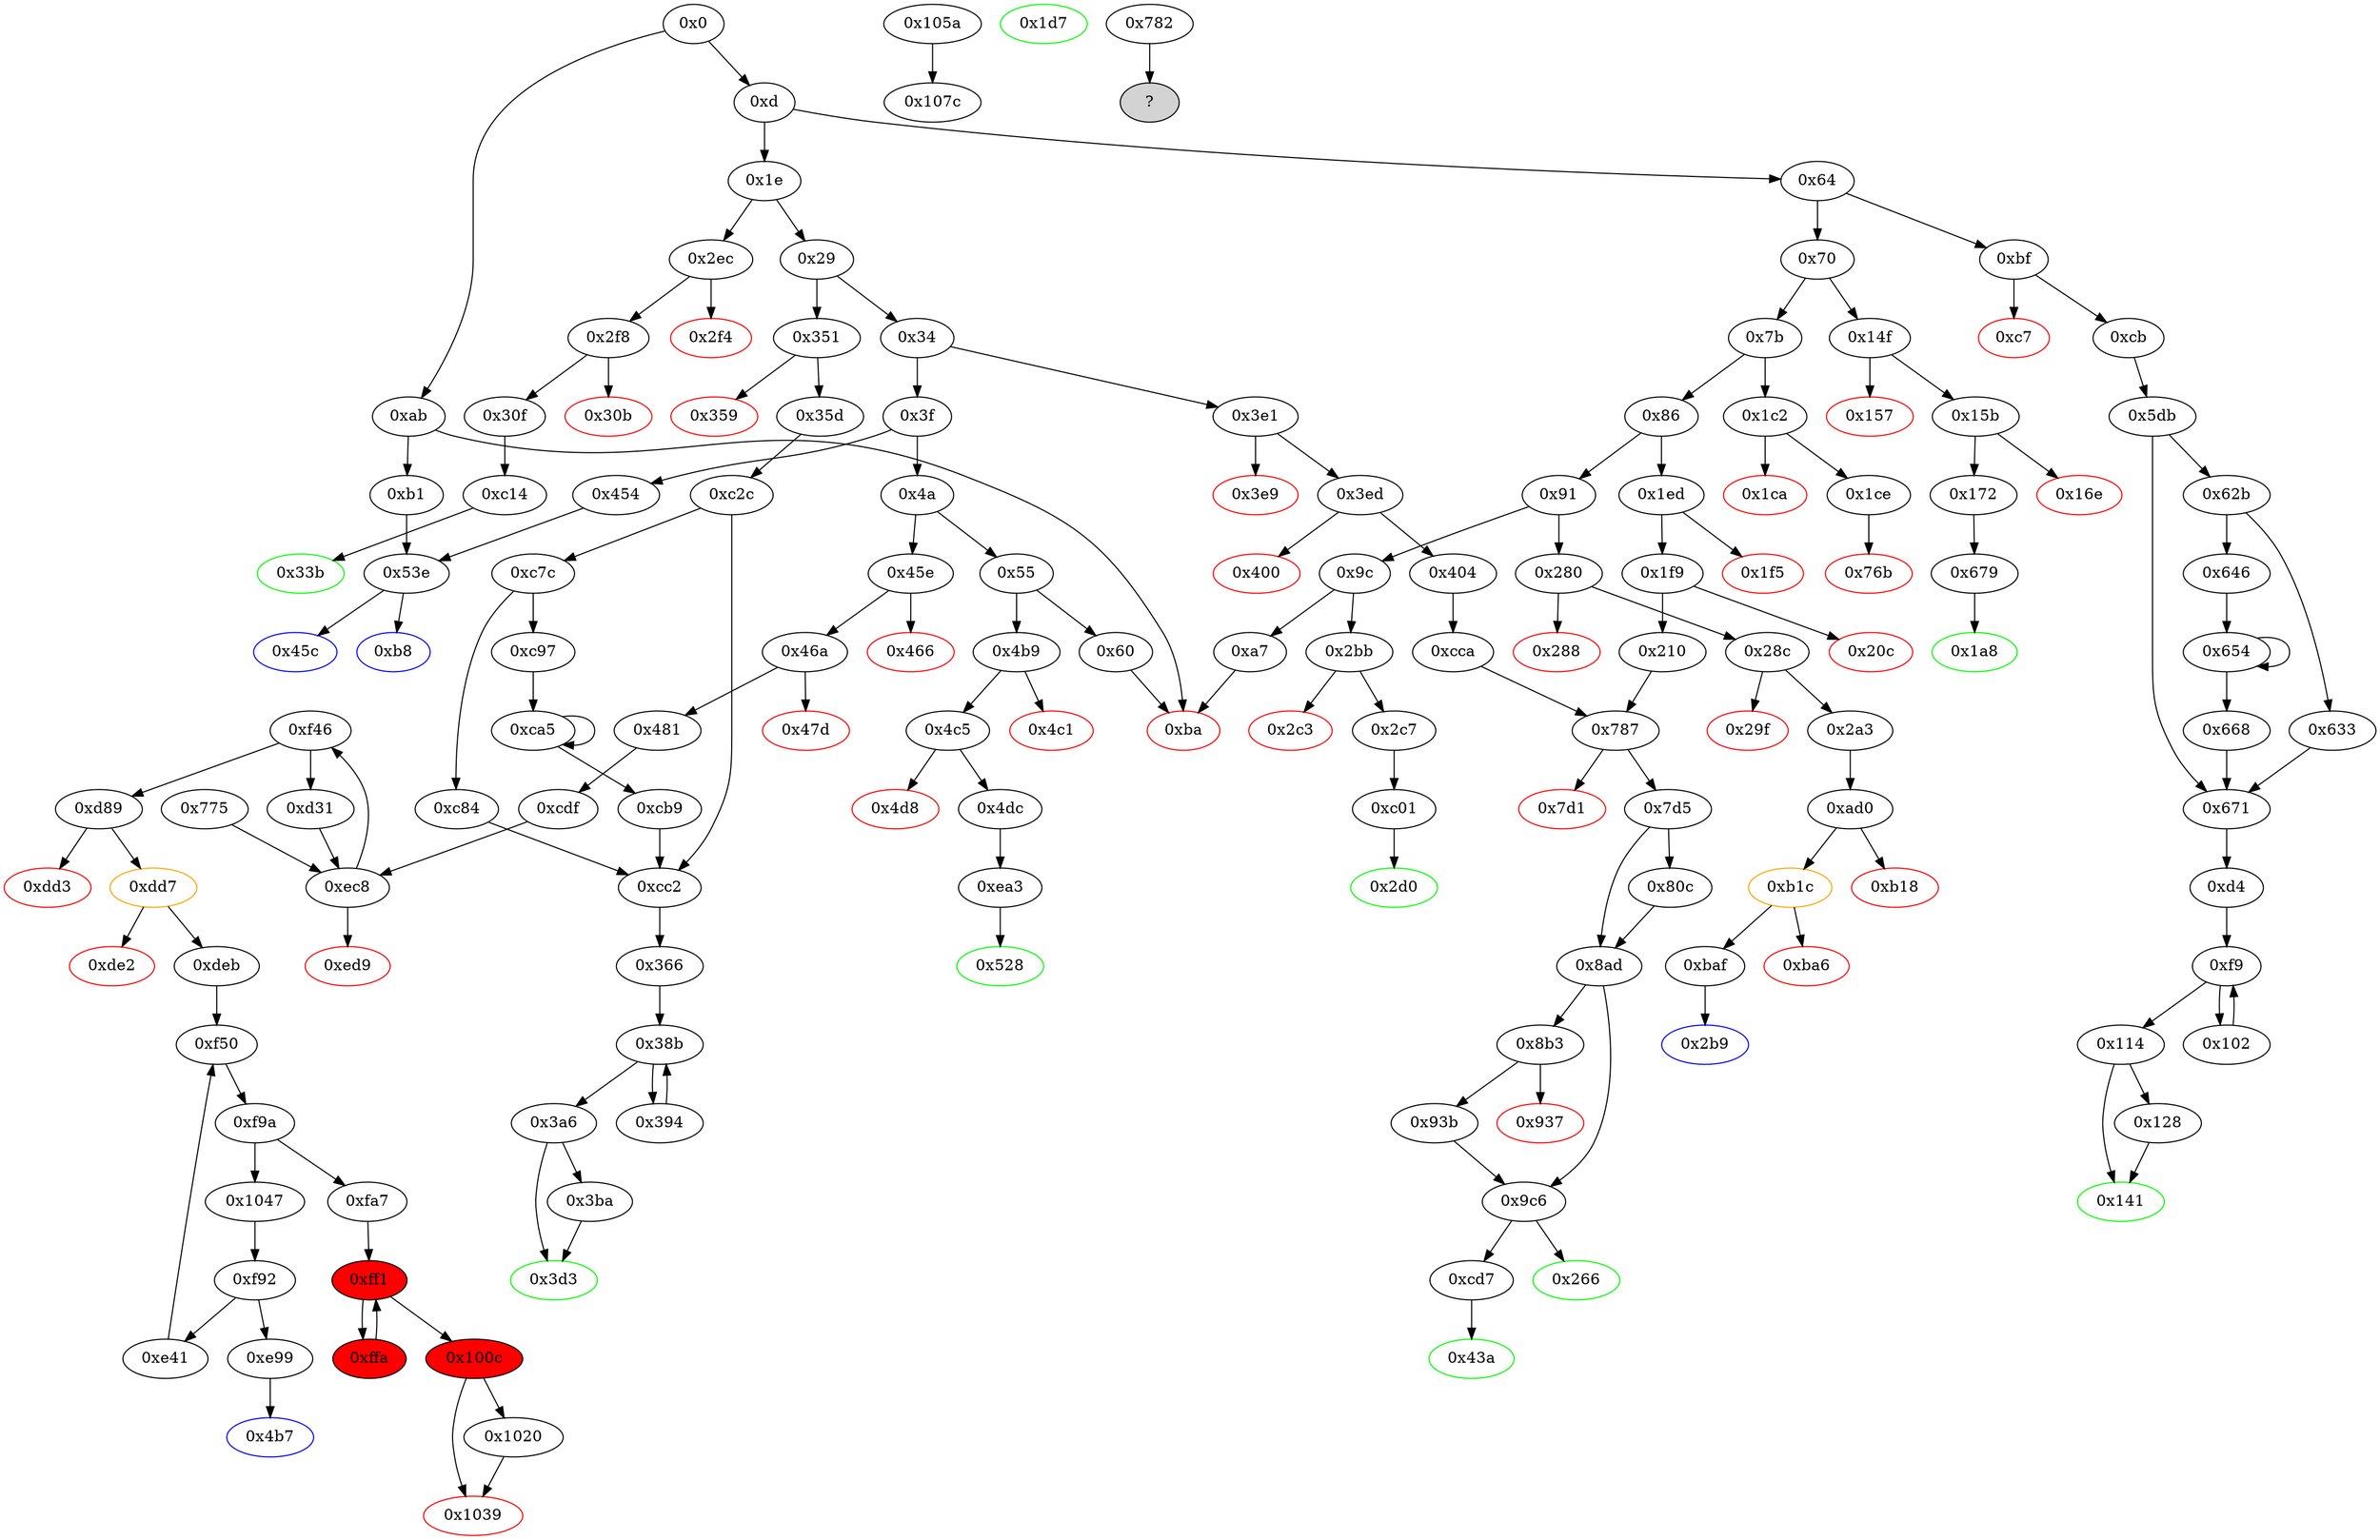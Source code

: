 digraph "" {
"0xd89" [fillcolor=white, id="0xd89", style=filled, tooltip="Block 0xd89\n[0xd89:0xdd2]\n---\nPredecessors: [0xf46]\nSuccessors: [0xdd3, 0xdd7]\n---\n0xd89 JUMPDEST\n0xd8a PUSH1 0x5\n0xd8c DUP2\n0xd8d SWAP1\n0xd8e SSTORE\n0xd8f POP\n0xd90 DUP1\n0xd91 PUSH20 0xffffffffffffffffffffffffffffffffffffffff\n0xda6 AND\n0xda7 PUSH4 0x4687b9fc\n0xdac PUSH1 0x40\n0xdae MLOAD\n0xdaf DUP2\n0xdb0 PUSH4 0xffffffff\n0xdb5 AND\n0xdb6 PUSH1 0xe0\n0xdb8 SHL\n0xdb9 DUP2\n0xdba MSTORE\n0xdbb PUSH1 0x4\n0xdbd ADD\n0xdbe PUSH1 0x0\n0xdc0 PUSH1 0x40\n0xdc2 MLOAD\n0xdc3 DUP1\n0xdc4 DUP4\n0xdc5 SUB\n0xdc6 DUP2\n0xdc7 PUSH1 0x0\n0xdc9 DUP8\n0xdca DUP1\n0xdcb EXTCODESIZE\n0xdcc ISZERO\n0xdcd DUP1\n0xdce ISZERO\n0xdcf PUSH2 0xdd7\n0xdd2 JUMPI\n---\n0xd89: JUMPDEST \n0xd8a: V870 = 0x5\n0xd8e: S[0x5] = S0\n0xd91: V871 = 0xffffffffffffffffffffffffffffffffffffffff\n0xda6: V872 = AND 0xffffffffffffffffffffffffffffffffffffffff V353\n0xda7: V873 = 0x4687b9fc\n0xdac: V874 = 0x40\n0xdae: V875 = M[0x40]\n0xdb0: V876 = 0xffffffff\n0xdb5: V877 = AND 0xffffffff 0x4687b9fc\n0xdb6: V878 = 0xe0\n0xdb8: V879 = SHL 0xe0 0x4687b9fc\n0xdba: M[V875] = 0x4687b9fc00000000000000000000000000000000000000000000000000000000\n0xdbb: V880 = 0x4\n0xdbd: V881 = ADD 0x4 V875\n0xdbe: V882 = 0x0\n0xdc0: V883 = 0x40\n0xdc2: V884 = M[0x40]\n0xdc5: V885 = SUB V881 V884\n0xdc7: V886 = 0x0\n0xdcb: V887 = EXTCODESIZE V872\n0xdcc: V888 = ISZERO V887\n0xdce: V889 = ISZERO V888\n0xdcf: V890 = 0xdd7\n0xdd2: JUMPI 0xdd7 V889\n---\nEntry stack: [V9, 0x4b7, V348, V353, S0]\nStack pops: 2\nStack additions: [S1, V872, 0x4687b9fc, V881, 0x0, V884, V885, V884, 0x0, V872, V888]\nExit stack: [V9, 0x4b7, V348, V353, V872, 0x4687b9fc, V881, 0x0, V884, V885, V884, 0x0, V872, V888]\n\nDef sites:\nV9: {0xd.0x12}\n0x4b7: {0x46a.0x46c}\nV348: {0x481.0x487}\nV353: {0x481.0x4a7}\nS0: {0xec8_0xcdf.0xece, 0xec8_0xd31.0xece, 0xec8_0x775.0xece}\n"];
"0x3e1" [fillcolor=white, id="0x3e1", style=filled, tooltip="Block 0x3e1\n[0x3e1:0x3e8]\n---\nPredecessors: [0x34]\nSuccessors: [0x3e9, 0x3ed]\n---\n0x3e1 JUMPDEST\n0x3e2 CALLVALUE\n0x3e3 DUP1\n0x3e4 ISZERO\n0x3e5 PUSH2 0x3ed\n0x3e8 JUMPI\n---\n0x3e1: JUMPDEST \n0x3e2: V298 = CALLVALUE\n0x3e4: V299 = ISZERO V298\n0x3e5: V300 = 0x3ed\n0x3e8: JUMPI 0x3ed V299\n---\nEntry stack: [V9]\nStack pops: 0\nStack additions: [V298]\nExit stack: [V9, V298]\n\nDef sites:\nV9: {0xd.0x12}\n"];
"0x394" [fillcolor=white, id="0x394", style=filled, tooltip="Block 0x394\n[0x394:0x3a5]\n---\nPredecessors: [0x38b]\nSuccessors: [0x38b]\n---\n0x394 DUP1\n0x395 DUP3\n0x396 ADD\n0x397 MLOAD\n0x398 DUP2\n0x399 DUP5\n0x39a ADD\n0x39b MSTORE\n0x39c PUSH1 0x20\n0x39e DUP2\n0x39f ADD\n0x3a0 SWAP1\n0x3a1 POP\n0x3a2 PUSH2 0x38b\n0x3a5 JUMP\n---\n0x396: V272 = ADD V267 S0\n0x397: V273 = M[V272]\n0x39a: V274 = ADD V264 S0\n0x39b: M[V274] = V273\n0x39c: V275 = 0x20\n0x39f: V276 = ADD S0 0x20\n0x3a2: V277 = 0x38b\n0x3a5: JUMP 0x38b\n---\nEntry stack: [V9, 0x366, V785, V258, V258, V264, V267, V265, V265, V264, V267, S0]\nStack pops: 3\nStack additions: [S2, S1, V276]\nExit stack: [V9, 0x366, V785, V258, V258, V264, V267, V265, V265, V264, V267, V276]\n\nDef sites:\nV9: {0xd.0x12}\n0x366: {0x35d.0x35f}\nV785: {0xc2c.0xc51}\nV258: {0x366.0x369}\nV258: {0x366.0x369}\nV264: {0x366.0x37c}\nV267: {0x366.0x384}\nV265: {0x366.0x380}\nV265: {0x366.0x380}\nV264: {0x366.0x37c}\nV267: {0x366.0x384}\nS0: {0x394.0x39f, 0x366.0x389}\n"];
"0x38b" [fillcolor=white, id="0x38b", style=filled, tooltip="Block 0x38b\n[0x38b:0x393]\n---\nPredecessors: [0x366, 0x394]\nSuccessors: [0x394, 0x3a6]\n---\n0x38b JUMPDEST\n0x38c DUP4\n0x38d DUP2\n0x38e LT\n0x38f ISZERO\n0x390 PUSH2 0x3a6\n0x393 JUMPI\n---\n0x38b: JUMPDEST \n0x38e: V269 = LT S0 V265\n0x38f: V270 = ISZERO V269\n0x390: V271 = 0x3a6\n0x393: JUMPI 0x3a6 V270\n---\nEntry stack: [V9, 0x366, V785, V258, V258, V264, V267, V265, V265, V264, V267, S0]\nStack pops: 4\nStack additions: [S3, S2, S1, S0]\nExit stack: [V9, 0x366, V785, V258, V258, V264, V267, V265, V265, V264, V267, S0]\n\nDef sites:\nV9: {0xd.0x12}\n0x366: {0x35d.0x35f}\nV785: {0xc2c.0xc51}\nV258: {0x366.0x369}\nV258: {0x366.0x369}\nV264: {0x366.0x37c}\nV267: {0x366.0x384}\nV265: {0x366.0x380}\nV265: {0x366.0x380}\nV264: {0x366.0x37c}\nV267: {0x366.0x384}\nS0: {0x394.0x39f, 0x366.0x389}\n"];
"0x7d5" [fillcolor=white, id="0x7d5", style=filled, tooltip="Block 0x7d5\n[0x7d5:0x80b]\n---\nPredecessors: [0x787]\nSuccessors: [0x80c, 0x8ad]\n---\n0x7d5 JUMPDEST\n0x7d6 CALLER\n0x7d7 PUSH20 0xffffffffffffffffffffffffffffffffffffffff\n0x7ec AND\n0x7ed DUP5\n0x7ee PUSH20 0xffffffffffffffffffffffffffffffffffffffff\n0x803 AND\n0x804 EQ\n0x805 ISZERO\n0x806 DUP1\n0x807 ISZERO\n0x808 PUSH2 0x8ad\n0x80b JUMPI\n---\n0x7d5: JUMPDEST \n0x7d6: V546 = CALLER\n0x7d7: V547 = 0xffffffffffffffffffffffffffffffffffffffff\n0x7ec: V548 = AND 0xffffffffffffffffffffffffffffffffffffffff V546\n0x7ee: V549 = 0xffffffffffffffffffffffffffffffffffffffff\n0x803: V550 = AND 0xffffffffffffffffffffffffffffffffffffffff S3\n0x804: V551 = EQ V550 V548\n0x805: V552 = ISZERO V551\n0x807: V553 = ISZERO V552\n0x808: V554 = 0x8ad\n0x80b: JUMPI 0x8ad V553\n---\nEntry stack: [V9, 0x43a, V314, V317, S5, {0x266, 0xcd7}, S3, S2, S1, 0x0]\nStack pops: 4\nStack additions: [S3, S2, S1, S0, V552]\nExit stack: [V9, 0x43a, V314, V317, S5, {0x266, 0xcd7}, S3, S2, S1, 0x0, V552]\n\nDef sites:\nV9: {0xd.0x12}\n0x43a: {0x3ed.0x3ef}\nV314: {0x404.0x420}\nV317: {0x404.0x42a}\nS5: {0xcca.0xccb, 0xd.0x12}\n{0x266, 0xcd7}: {0x1f9.0x1fb, 0xcca.0xccd}\nS3: {0x210.0x22c, 0xcca.0xcd0}\nS2: {0x210.0x24c, 0x404.0x420}\nS1: {0x210.0x256, 0x404.0x42a}\n0x0: {0x787.0x788}\n"];
"0x46a" [fillcolor=white, id="0x46a", style=filled, tooltip="Block 0x46a\n[0x46a:0x47c]\n---\nPredecessors: [0x45e]\nSuccessors: [0x47d, 0x481]\n---\n0x46a JUMPDEST\n0x46b POP\n0x46c PUSH2 0x4b7\n0x46f PUSH1 0x4\n0x471 DUP1\n0x472 CALLDATASIZE\n0x473 SUB\n0x474 PUSH1 0x40\n0x476 DUP2\n0x477 LT\n0x478 ISZERO\n0x479 PUSH2 0x481\n0x47c JUMPI\n---\n0x46a: JUMPDEST \n0x46c: V338 = 0x4b7\n0x46f: V339 = 0x4\n0x472: V340 = CALLDATASIZE\n0x473: V341 = SUB V340 0x4\n0x474: V342 = 0x40\n0x477: V343 = LT V341 0x40\n0x478: V344 = ISZERO V343\n0x479: V345 = 0x481\n0x47c: JUMPI 0x481 V344\n---\nEntry stack: [V9, V334]\nStack pops: 1\nStack additions: [0x4b7, 0x4, V341]\nExit stack: [V9, 0x4b7, 0x4, V341]\n\nDef sites:\nV9: {0xd.0x12}\nV334: {0x45e.0x45f}\n"];
"0x8ad" [fillcolor=white, id="0x8ad", style=filled, tooltip="Block 0x8ad\n[0x8ad:0x8b2]\n---\nPredecessors: [0x7d5, 0x80c]\nSuccessors: [0x8b3, 0x9c6]\n---\n0x8ad JUMPDEST\n0x8ae ISZERO\n0x8af PUSH2 0x9c6\n0x8b2 JUMPI\n---\n0x8ad: JUMPDEST \n0x8ae: V583 = ISZERO S0\n0x8af: V584 = 0x9c6\n0x8b2: JUMPI 0x9c6 V583\n---\nEntry stack: [V9, 0x43a, V314, V317, S6, {0x266, 0xcd7}, S4, S3, S2, 0x0, S0]\nStack pops: 1\nStack additions: []\nExit stack: [V9, 0x43a, V314, V317, S6, {0x266, 0xcd7}, S4, S3, S2, 0x0]\n\nDef sites:\nV9: {0xd.0x12}\n0x43a: {0x3ed.0x3ef}\nV314: {0x404.0x420}\nV317: {0x404.0x42a}\nS6: {0xcca.0xccb, 0xd.0x12}\n{0x266, 0xcd7}: {0x1f9.0x1fb, 0xcca.0xccd}\nS4: {0x210.0x22c, 0xcca.0xcd0}\nS3: {0x210.0x24c, 0x404.0x420}\nS2: {0x210.0x256, 0x404.0x42a}\n0x0: {0x787_0xcca.0x788, 0x787_0x210.0x788}\nS0: {0x7d5.0x805, 0x80c.0x8ac}\n"];
"0xc2c" [fillcolor=white, id="0xc2c", style=filled, tooltip="Block 0xc2c\n[0xc2c:0xc7b]\n---\nPredecessors: [0x35d]\nSuccessors: [0xc7c, 0xcc2]\n---\n0xc2c JUMPDEST\n0xc2d PUSH1 0x1\n0xc2f DUP1\n0xc30 SLOAD\n0xc31 PUSH1 0x1\n0xc33 DUP2\n0xc34 PUSH1 0x1\n0xc36 AND\n0xc37 ISZERO\n0xc38 PUSH2 0x100\n0xc3b MUL\n0xc3c SUB\n0xc3d AND\n0xc3e PUSH1 0x2\n0xc40 SWAP1\n0xc41 DIV\n0xc42 DUP1\n0xc43 PUSH1 0x1f\n0xc45 ADD\n0xc46 PUSH1 0x20\n0xc48 DUP1\n0xc49 SWAP2\n0xc4a DIV\n0xc4b MUL\n0xc4c PUSH1 0x20\n0xc4e ADD\n0xc4f PUSH1 0x40\n0xc51 MLOAD\n0xc52 SWAP1\n0xc53 DUP2\n0xc54 ADD\n0xc55 PUSH1 0x40\n0xc57 MSTORE\n0xc58 DUP1\n0xc59 SWAP3\n0xc5a SWAP2\n0xc5b SWAP1\n0xc5c DUP2\n0xc5d DUP2\n0xc5e MSTORE\n0xc5f PUSH1 0x20\n0xc61 ADD\n0xc62 DUP3\n0xc63 DUP1\n0xc64 SLOAD\n0xc65 PUSH1 0x1\n0xc67 DUP2\n0xc68 PUSH1 0x1\n0xc6a AND\n0xc6b ISZERO\n0xc6c PUSH2 0x100\n0xc6f MUL\n0xc70 SUB\n0xc71 AND\n0xc72 PUSH1 0x2\n0xc74 SWAP1\n0xc75 DIV\n0xc76 DUP1\n0xc77 ISZERO\n0xc78 PUSH2 0xcc2\n0xc7b JUMPI\n---\n0xc2c: JUMPDEST \n0xc2d: V765 = 0x1\n0xc30: V766 = S[0x1]\n0xc31: V767 = 0x1\n0xc34: V768 = 0x1\n0xc36: V769 = AND 0x1 V766\n0xc37: V770 = ISZERO V769\n0xc38: V771 = 0x100\n0xc3b: V772 = MUL 0x100 V770\n0xc3c: V773 = SUB V772 0x1\n0xc3d: V774 = AND V773 V766\n0xc3e: V775 = 0x2\n0xc41: V776 = DIV V774 0x2\n0xc43: V777 = 0x1f\n0xc45: V778 = ADD 0x1f V776\n0xc46: V779 = 0x20\n0xc4a: V780 = DIV V778 0x20\n0xc4b: V781 = MUL V780 0x20\n0xc4c: V782 = 0x20\n0xc4e: V783 = ADD 0x20 V781\n0xc4f: V784 = 0x40\n0xc51: V785 = M[0x40]\n0xc54: V786 = ADD V785 V783\n0xc55: V787 = 0x40\n0xc57: M[0x40] = V786\n0xc5e: M[V785] = V776\n0xc5f: V788 = 0x20\n0xc61: V789 = ADD 0x20 V785\n0xc64: V790 = S[0x1]\n0xc65: V791 = 0x1\n0xc68: V792 = 0x1\n0xc6a: V793 = AND 0x1 V790\n0xc6b: V794 = ISZERO V793\n0xc6c: V795 = 0x100\n0xc6f: V796 = MUL 0x100 V794\n0xc70: V797 = SUB V796 0x1\n0xc71: V798 = AND V797 V790\n0xc72: V799 = 0x2\n0xc75: V800 = DIV V798 0x2\n0xc77: V801 = ISZERO V800\n0xc78: V802 = 0xcc2\n0xc7b: JUMPI 0xcc2 V801\n---\nEntry stack: [V9, 0x366]\nStack pops: 0\nStack additions: [V785, 0x1, V776, V789, 0x1, V800]\nExit stack: [V9, 0x366, V785, 0x1, V776, V789, 0x1, V800]\n\nDef sites:\nV9: {0xd.0x12}\n0x366: {0x35d.0x35f}\n"];
"0xb18" [color=red, fillcolor=white, id="0xb18", style=filled, tooltip="Block 0xb18\n[0xb18:0xb1b]\n---\nPredecessors: [0xad0]\nSuccessors: []\n---\n0xb18 PUSH1 0x0\n0xb1a DUP1\n0xb1b REVERT\n---\n0xb18: V701 = 0x0\n0xb1b: REVERT 0x0 0x0\n---\nEntry stack: [V9, 0x2b9, V203]\nStack pops: 0\nStack additions: []\nExit stack: [V9, 0x2b9, V203]\n\nDef sites:\nV9: {0xd.0x12}\n0x2b9: {0x28c.0x28e}\nV203: {0x2a3.0x2a9}\n"];
"0x107c" [fillcolor=white, id="0x107c", style=filled, tooltip="Block 0x107c\n[0x107c:0x108f]\n---\nPredecessors: [0x105a]\nSuccessors: []\n---\n0x107c JUMPDEST\n0x107d MISSING 0x47\n0x107e MISSING 0xdb\n0x107f PUSH15 0x5057d8336564736f6c634300060200\n0x108f CALLER\n---\n0x107c: JUMPDEST \n0x107d: MISSING 0x47\n0x107e: MISSING 0xdb\n0x107f: V1043 = 0x5057d8336564736f6c634300060200\n0x108f: V1044 = CALLER\n---\nEntry stack: [V1042]\nStack pops: 0\nStack additions: [V1044, 0x5057d8336564736f6c634300060200]\nExit stack: []\n\nDef sites:\nV1042: {0x107b.0x107b}\n"];
"0x633" [fillcolor=white, id="0x633", style=filled, tooltip="Block 0x633\n[0x633:0x645]\n---\nPredecessors: [0x62b]\nSuccessors: [0x671]\n---\n0x633 PUSH2 0x100\n0x636 DUP1\n0x637 DUP4\n0x638 SLOAD\n0x639 DIV\n0x63a MUL\n0x63b DUP4\n0x63c MSTORE\n0x63d SWAP2\n0x63e PUSH1 0x20\n0x640 ADD\n0x641 SWAP2\n0x642 PUSH2 0x671\n0x645 JUMP\n---\n0x633: V459 = 0x100\n0x638: V460 = S[0x0]\n0x639: V461 = DIV V460 0x100\n0x63a: V462 = MUL V461 0x100\n0x63c: M[V442] = V462\n0x63e: V463 = 0x20\n0x640: V464 = ADD 0x20 V442\n0x642: V465 = 0x671\n0x645: JUMP 0x671\n---\nEntry stack: [V9, 0xd4, V438, 0x0, V429, V442, 0x0, V453]\nStack pops: 3\nStack additions: [V464, S1, S0]\nExit stack: [V9, 0xd4, V438, 0x0, V429, V464, 0x0, V453]\n\nDef sites:\nV9: {0xd.0x12}\n0xd4: {0xcb.0xcd}\nV438: {0x5db.0x600}\n0x0: {0x5db.0x5dc}\nV429: {0x5db.0x5f0}\nV442: {0x5db.0x610}\n0x0: {0x5db.0x5dc}\nV453: {0x5db.0x624}\n"];
"0xcb9" [fillcolor=white, id="0xcb9", style=filled, tooltip="Block 0xcb9\n[0xcb9:0xcc1]\n---\nPredecessors: [0xca5]\nSuccessors: [0xcc2]\n---\n0xcb9 DUP3\n0xcba SWAP1\n0xcbb SUB\n0xcbc PUSH1 0x1f\n0xcbe AND\n0xcbf DUP3\n0xcc0 ADD\n0xcc1 SWAP2\n---\n0xcbb: V825 = SUB V822 V813\n0xcbc: V826 = 0x1f\n0xcbe: V827 = AND 0x1f V825\n0xcc0: V828 = ADD V813 V827\n---\nEntry stack: [V9, 0x366, V785, 0x1, V776, V813, V820, V822]\nStack pops: 3\nStack additions: [V828, S1, S2]\nExit stack: [V9, 0x366, V785, 0x1, V776, V828, V820, V813]\n\nDef sites:\nV9: {0xd.0x12}\n0x366: {0x35d.0x35f}\nV785: {0xc2c.0xc51}\n0x1: {0xc2c.0xc2d}\nV776: {0xc2c.0xc41}\nV813: {0xc97.0xc99}\nV820: {0xca5.0xcad}\nV822: {0xca5.0xcb1}\n"];
"0xca5" [fillcolor=white, id="0xca5", style=filled, tooltip="Block 0xca5\n[0xca5:0xcb8]\n---\nPredecessors: [0xc97, 0xca5]\nSuccessors: [0xca5, 0xcb9]\n---\n0xca5 JUMPDEST\n0xca6 DUP2\n0xca7 SLOAD\n0xca8 DUP2\n0xca9 MSTORE\n0xcaa SWAP1\n0xcab PUSH1 0x1\n0xcad ADD\n0xcae SWAP1\n0xcaf PUSH1 0x20\n0xcb1 ADD\n0xcb2 DUP1\n0xcb3 DUP4\n0xcb4 GT\n0xcb5 PUSH2 0xca5\n0xcb8 JUMPI\n---\n0xca5: JUMPDEST \n0xca7: V818 = S[S1]\n0xca9: M[S0] = V818\n0xcab: V819 = 0x1\n0xcad: V820 = ADD 0x1 S1\n0xcaf: V821 = 0x20\n0xcb1: V822 = ADD 0x20 S0\n0xcb4: V823 = GT V813 V822\n0xcb5: V824 = 0xca5\n0xcb8: JUMPI 0xca5 V823\n---\nEntry stack: [V9, 0x366, V785, 0x1, V776, V813, S1, S0]\nStack pops: 3\nStack additions: [S2, V820, V822]\nExit stack: [V9, 0x366, V785, 0x1, V776, V813, V820, V822]\n\nDef sites:\nV9: {0xd.0x12}\n0x366: {0x35d.0x35f}\nV785: {0xc2c.0xc51}\n0x1: {0xc2c.0xc2d}\nV776: {0xc2c.0xc41}\nV813: {0xc97.0xc99}\nS1: {0xca5.0xcad, 0xc97.0xca3}\nS0: {0xca5.0xcb1, 0xc2c.0xc61}\n"];
"0xde2" [color=red, fillcolor=white, id="0xde2", style=filled, tooltip="Block 0xde2\n[0xde2:0xdea]\n---\nPredecessors: [0xdd7]\nSuccessors: []\n---\n0xde2 RETURNDATASIZE\n0xde3 PUSH1 0x0\n0xde5 DUP1\n0xde6 RETURNDATACOPY\n0xde7 RETURNDATASIZE\n0xde8 PUSH1 0x0\n0xdea REVERT\n---\n0xde2: V897 = RETURNDATASIZE\n0xde3: V898 = 0x0\n0xde6: RETURNDATACOPY 0x0 0x0 V897\n0xde7: V899 = RETURNDATASIZE\n0xde8: V900 = 0x0\n0xdea: REVERT 0x0 V899\n---\nEntry stack: [V9, 0x4b7, V348, V353, V872, 0x4687b9fc, V881, V894]\nStack pops: 0\nStack additions: []\nExit stack: [V9, 0x4b7, V348, V353, V872, 0x4687b9fc, V881, V894]\n\nDef sites:\nV9: {0xd.0x12}\n0x4b7: {0x46a.0x46c}\nV348: {0x481.0x487}\nV353: {0x481.0x4a7}\nV872: {0xd89.0xda6}\n0x4687b9fc: {0xd89.0xda7}\nV881: {0xd89.0xdbd}\nV894: {0xdd7.0xddb}\n"];
"0x4c1" [color=red, fillcolor=white, id="0x4c1", style=filled, tooltip="Block 0x4c1\n[0x4c1:0x4c4]\n---\nPredecessors: [0x4b9]\nSuccessors: []\n---\n0x4c1 PUSH1 0x0\n0x4c3 DUP1\n0x4c4 REVERT\n---\n0x4c1: V360 = 0x0\n0x4c4: REVERT 0x0 0x0\n---\nEntry stack: [V9, V357]\nStack pops: 0\nStack additions: []\nExit stack: [V9, V357]\n\nDef sites:\nV9: {0xd.0x12}\nV357: {0x4b9.0x4ba}\n"];
"0x288" [color=red, fillcolor=white, id="0x288", style=filled, tooltip="Block 0x288\n[0x288:0x28b]\n---\nPredecessors: [0x280]\nSuccessors: []\n---\n0x288 PUSH1 0x0\n0x28a DUP1\n0x28b REVERT\n---\n0x288: V192 = 0x0\n0x28b: REVERT 0x0 0x0\n---\nEntry stack: [V9, V189]\nStack pops: 0\nStack additions: []\nExit stack: [V9, V189]\n\nDef sites:\nV9: {0xd.0x12}\nV189: {0x280.0x281}\n"];
"0xf9a" [fillcolor=white, id="0xf9a", style=filled, tooltip="Block 0xf9a\n[0xf9a:0xfa6]\n---\nPredecessors: [0xf50]\nSuccessors: [0xfa7, 0x1047]\n---\n0xf9a JUMPDEST\n0xf9b PUSH1 0x0\n0xf9d DUP4\n0xf9e DUP4\n0xf9f GT\n0xfa0 ISZERO\n0xfa1 DUP3\n0xfa2 SWAP1\n0xfa3 PUSH2 0x1047\n0xfa6 JUMPI\n---\n0xf9a: JUMPDEST \n0xf9b: V986 = 0x0\n0xf9f: V987 = GT V348 S2\n0xfa0: V988 = ISZERO V987\n0xfa3: V989 = 0x1047\n0xfa6: JUMPI 0x1047 V988\n---\nEntry stack: [V9, 0x4b7, V348, V353, {0xe41, 0xe99}, S6, V348, 0x0, 0xf92, S2, V348, V977]\nStack pops: 3\nStack additions: [S2, S1, S0, 0x0, S0]\nExit stack: [V9, 0x4b7, V348, V353, {0xe41, 0xe99}, S6, V348, 0x0, 0xf92, S2, V348, V977, 0x0, V977]\n\nDef sites:\nV9: {0xd.0x12}\n0x4b7: {0x46a.0x46c}\nV348: {0x481.0x487}\nV353: {0x481.0x4a7}\n{0xe41, 0xe99}: {0xe41.0xe85, 0xdeb.0xdf0}\nS6: {0xe41.0xe8b, 0xdeb.0xe33}\nV348: {0x481.0x487}\n0x0: {0xf50.0xf51}\n0xf92: {0xf50.0xf53}\nS2: {0xe41.0xe8b, 0xdeb.0xe33}\nV348: {0x481.0x487}\nV977: {0xf50.0xf5a}\n"];
"0x366" [fillcolor=white, id="0x366", style=filled, tooltip="Block 0x366\n[0x366:0x38a]\n---\nPredecessors: [0xcc2]\nSuccessors: [0x38b]\n---\n0x366 JUMPDEST\n0x367 PUSH1 0x40\n0x369 MLOAD\n0x36a DUP1\n0x36b DUP1\n0x36c PUSH1 0x20\n0x36e ADD\n0x36f DUP3\n0x370 DUP2\n0x371 SUB\n0x372 DUP3\n0x373 MSTORE\n0x374 DUP4\n0x375 DUP2\n0x376 DUP2\n0x377 MLOAD\n0x378 DUP2\n0x379 MSTORE\n0x37a PUSH1 0x20\n0x37c ADD\n0x37d SWAP2\n0x37e POP\n0x37f DUP1\n0x380 MLOAD\n0x381 SWAP1\n0x382 PUSH1 0x20\n0x384 ADD\n0x385 SWAP1\n0x386 DUP1\n0x387 DUP4\n0x388 DUP4\n0x389 PUSH1 0x0\n---\n0x366: JUMPDEST \n0x367: V257 = 0x40\n0x369: V258 = M[0x40]\n0x36c: V259 = 0x20\n0x36e: V260 = ADD 0x20 V258\n0x371: V261 = SUB V260 V258\n0x373: M[V258] = V261\n0x377: V262 = M[V785]\n0x379: M[V260] = V262\n0x37a: V263 = 0x20\n0x37c: V264 = ADD 0x20 V260\n0x380: V265 = M[V785]\n0x382: V266 = 0x20\n0x384: V267 = ADD 0x20 V785\n0x389: V268 = 0x0\n---\nEntry stack: [V9, 0x366, V785]\nStack pops: 1\nStack additions: [S0, V258, V258, V264, V267, V265, V265, V264, V267, 0x0]\nExit stack: [V9, 0x366, V785, V258, V258, V264, V267, V265, V265, V264, V267, 0x0]\n\nDef sites:\nV9: {0xd.0x12}\n0x366: {0x35d.0x35f}\nV785: {0xc2c.0xc51}\n"];
"0xd31" [fillcolor=white, id="0xd31", style=filled, tooltip="Block 0xd31\n[0xd31:0xd88]\n---\nPredecessors: [0xf46]\nSuccessors: [0xec8]\n---\n0xd31 JUMPDEST\n0xd32 PUSH1 0x3\n0xd34 PUSH1 0x0\n0xd36 CALLER\n0xd37 PUSH20 0xffffffffffffffffffffffffffffffffffffffff\n0xd4c AND\n0xd4d PUSH20 0xffffffffffffffffffffffffffffffffffffffff\n0xd62 AND\n0xd63 DUP2\n0xd64 MSTORE\n0xd65 PUSH1 0x20\n0xd67 ADD\n0xd68 SWAP1\n0xd69 DUP2\n0xd6a MSTORE\n0xd6b PUSH1 0x20\n0xd6d ADD\n0xd6e PUSH1 0x0\n0xd70 SHA3\n0xd71 DUP2\n0xd72 SWAP1\n0xd73 SSTORE\n0xd74 POP\n0xd75 PUSH2 0xd89\n0xd78 DUP3\n0xd79 PUSH1 0x5\n0xd7b SLOAD\n0xd7c PUSH2 0xec8\n0xd7f SWAP1\n0xd80 SWAP2\n0xd81 SWAP1\n0xd82 PUSH4 0xffffffff\n0xd87 AND\n0xd88 JUMP\n---\n0xd31: JUMPDEST \n0xd32: V851 = 0x3\n0xd34: V852 = 0x0\n0xd36: V853 = CALLER\n0xd37: V854 = 0xffffffffffffffffffffffffffffffffffffffff\n0xd4c: V855 = AND 0xffffffffffffffffffffffffffffffffffffffff V853\n0xd4d: V856 = 0xffffffffffffffffffffffffffffffffffffffff\n0xd62: V857 = AND 0xffffffffffffffffffffffffffffffffffffffff V855\n0xd64: M[0x0] = V857\n0xd65: V858 = 0x20\n0xd67: V859 = ADD 0x20 0x0\n0xd6a: M[0x20] = 0x3\n0xd6b: V860 = 0x20\n0xd6d: V861 = ADD 0x20 0x20\n0xd6e: V862 = 0x0\n0xd70: V863 = SHA3 0x0 0x40\n0xd73: S[V863] = S0\n0xd75: V864 = 0xd89\n0xd79: V865 = 0x5\n0xd7b: V866 = S[0x5]\n0xd7c: V867 = 0xec8\n0xd82: V868 = 0xffffffff\n0xd87: V869 = AND 0xffffffff 0xec8\n0xd88: JUMP 0xec8\n---\nEntry stack: [V9, 0x4b7, V348, V353, S0]\nStack pops: 3\nStack additions: [S2, S1, 0xd89, V866, S2]\nExit stack: [V9, 0x4b7, V348, V353, 0xd89, V866, V348]\n\nDef sites:\nV9: {0xd.0x12}\n0x4b7: {0x46a.0x46c}\nV348: {0x481.0x487}\nV353: {0x481.0x4a7}\nS0: {0xec8_0xcdf.0xece, 0xec8_0xd31.0xece, 0xec8_0x775.0xece}\n"];
"0x1039" [color=red, fillcolor=white, id="0x1039", style=filled, tooltip="Block 0x1039\n[0x1039:0x1046]\n---\nPredecessors: [0x100c, 0x1020]\nSuccessors: []\n---\n0x1039 JUMPDEST\n0x103a POP\n0x103b SWAP3\n0x103c POP\n0x103d POP\n0x103e POP\n0x103f PUSH1 0x40\n0x1041 MLOAD\n0x1042 DUP1\n0x1043 SWAP2\n0x1044 SUB\n0x1045 SWAP1\n0x1046 REVERT\n---\n0x1039: JUMPDEST \n0x103f: V1031 = 0x40\n0x1041: V1032 = M[0x40]\n0x1044: V1033 = SUB S1 V1032\n0x1046: REVERT V1032 V1033\n---\nEntry stack: [V9, 0x4b7, V348, V353, {0xe41, 0xe99}, S12, V348, 0x0, 0xf92, S8, V348, S6, 0x0, S4, V994, V994, S1, V1016]\nStack pops: 5\nStack additions: []\nExit stack: [V9, 0x4b7, V348, V353, {0xe41, 0xe99}, S12, V348, 0x0, 0xf92, S8, V348, S6, 0x0]\n\nDef sites:\nV9: {0xd.0x12}\n0x4b7: {0x46a.0x46c}\nV348: {0x481.0x487}\nV353: {0x481.0x4a7}\n{0xe41, 0xe99}: {0xe41.0xe85, 0xdeb.0xdf0}\nS12: {0xe41.0xe8b, 0xdeb.0xe33}\nV348: {0x481.0x487}\n0x0: {0xf50_0xe41.0xf51, 0xf50_0xdeb.0xf51}\n0xf92: {0xf50_0xdeb.0xf53, 0xf50_0xe41.0xf53}\nS8: {0xe41.0xe8b, 0xdeb.0xe33}\nV348: {0x481.0x487}\nS6: {0xf50_0xe41.0xf5a, 0xf50_0xdeb.0xf5a}\n0x0: {0xf9a.0xf9b, 0xf9a_0xdeb.0xf9b, 0xf9a_0xe41.0xf9b}\nS4: {0xf50_0xe41.0xf5a, 0xf50_0xdeb.0xf5a}\nV994: {0xfa7.0xfcf}\nV994: {0xfa7.0xfcf}\nS1: {0x1020.0x1036, 0x100c.0x1015}\nV1016: {0x100c.0x1019}\n"];
"0xcc2" [fillcolor=white, id="0xcc2", style=filled, tooltip="Block 0xcc2\n[0xcc2:0xcc9]\n---\nPredecessors: [0xc2c, 0xc84, 0xcb9]\nSuccessors: [0x366]\n---\n0xcc2 JUMPDEST\n0xcc3 POP\n0xcc4 POP\n0xcc5 POP\n0xcc6 POP\n0xcc7 POP\n0xcc8 DUP2\n0xcc9 JUMP\n---\n0xcc2: JUMPDEST \n0xcc9: JUMP 0x366\n---\nEntry stack: [V9, 0x366, V785, 0x1, V776, S2, S1, S0]\nStack pops: 7\nStack additions: [S6, S5]\nExit stack: [V9, 0x366, V785]\n\nDef sites:\nV9: {0xd.0x12}\n0x366: {0x35d.0x35f}\nV785: {0xc2c.0xc51}\n0x1: {0xc2c.0xc2d}\nV776: {0xc2c.0xc41}\nS2: {0xcb9.0xcc0, 0xc84.0xc91, 0xc2c.0xc61}\nS1: {0xca5.0xcad, 0xc2c.0xc2d}\nS0: {0xc2c.0xc75, 0xc97.0xc99}\n"];
"0x20c" [color=red, fillcolor=white, id="0x20c", style=filled, tooltip="Block 0x20c\n[0x20c:0x20f]\n---\nPredecessors: [0x1f9]\nSuccessors: []\n---\n0x20c PUSH1 0x0\n0x20e DUP1\n0x20f REVERT\n---\n0x20c: V162 = 0x0\n0x20f: REVERT 0x0 0x0\n---\nEntry stack: [V9, 0x266, 0x4, V157]\nStack pops: 0\nStack additions: []\nExit stack: [V9, 0x266, 0x4, V157]\n\nDef sites:\nV9: {0xd.0x12}\n0x266: {0x1f9.0x1fb}\n0x4: {0x1f9.0x1fe}\nV157: {0x1f9.0x202}\n"];
"0xbaf" [fillcolor=white, id="0xbaf", style=filled, tooltip="Block 0xbaf\n[0xbaf:0xc00]\n---\nPredecessors: [0xb1c]\nSuccessors: [0x2b9]\n---\n0xbaf JUMPDEST\n0xbb0 POP\n0xbb1 CALLER\n0xbb2 PUSH20 0xffffffffffffffffffffffffffffffffffffffff\n0xbc7 AND\n0xbc8 PUSH32 0x7fcf532c15f0a6db0bd6d0e038bea71d30d808c7d98cb3bf7268a95bf5081b65\n0xbe9 DUP3\n0xbea PUSH1 0x40\n0xbec MLOAD\n0xbed DUP1\n0xbee DUP3\n0xbef DUP2\n0xbf0 MSTORE\n0xbf1 PUSH1 0x20\n0xbf3 ADD\n0xbf4 SWAP2\n0xbf5 POP\n0xbf6 POP\n0xbf7 PUSH1 0x40\n0xbf9 MLOAD\n0xbfa DUP1\n0xbfb SWAP2\n0xbfc SUB\n0xbfd SWAP1\n0xbfe LOG2\n0xbff POP\n0xc00 JUMP\n---\n0xbaf: JUMPDEST \n0xbb1: V738 = CALLER\n0xbb2: V739 = 0xffffffffffffffffffffffffffffffffffffffff\n0xbc7: V740 = AND 0xffffffffffffffffffffffffffffffffffffffff V738\n0xbc8: V741 = 0x7fcf532c15f0a6db0bd6d0e038bea71d30d808c7d98cb3bf7268a95bf5081b65\n0xbea: V742 = 0x40\n0xbec: V743 = M[0x40]\n0xbf0: M[V743] = V203\n0xbf1: V744 = 0x20\n0xbf3: V745 = ADD 0x20 V743\n0xbf7: V746 = 0x40\n0xbf9: V747 = M[0x40]\n0xbfc: V748 = SUB V745 V747\n0xbfe: LOG V747 V748 0x7fcf532c15f0a6db0bd6d0e038bea71d30d808c7d98cb3bf7268a95bf5081b65 V740\n0xc00: JUMP 0x2b9\n---\nEntry stack: [V9, 0x2b9, V203, V731]\nStack pops: 3\nStack additions: []\nExit stack: [V9]\n\nDef sites:\nV9: {0xd.0x12}\n0x2b9: {0x28c.0x28e}\nV203: {0x2a3.0x2a9}\nV731: {0xb1c.0xb9f}\n"];
"0x1ca" [color=red, fillcolor=white, id="0x1ca", style=filled, tooltip="Block 0x1ca\n[0x1ca:0x1cd]\n---\nPredecessors: [0x1c2]\nSuccessors: []\n---\n0x1ca PUSH1 0x0\n0x1cc DUP1\n0x1cd REVERT\n---\n0x1ca: V140 = 0x0\n0x1cd: REVERT 0x0 0x0\n---\nEntry stack: [V9, V137]\nStack pops: 0\nStack additions: []\nExit stack: [V9, V137]\n\nDef sites:\nV9: {0xd.0x12}\nV137: {0x1c2.0x1c3}\n"];
"0xffa" [fillcolor=red, id="0xffa", style=filled, tooltip="Block 0xffa\n[0xffa:0x100b]\n---\nPredecessors: [0xff1]\nSuccessors: [0xff1]\n---\n0xffa DUP1\n0xffb DUP3\n0xffc ADD\n0xffd MLOAD\n0xffe DUP2\n0xfff DUP5\n0x1000 ADD\n0x1001 MSTORE\n0x1002 PUSH1 0x20\n0x1004 DUP2\n0x1005 ADD\n0x1006 SWAP1\n0x1007 POP\n0x1008 PUSH2 0xff1\n0x100b JUMP\n---\n0xffc: V1008 = ADD V1003 S0\n0xffd: V1009 = M[V1008]\n0x1000: V1010 = ADD V1000 S0\n0x1001: M[V1010] = V1009\n0x1002: V1011 = 0x20\n0x1005: V1012 = ADD S0 0x20\n0x1008: V1013 = 0xff1\n0x100b: JUMP 0xff1\n---\nEntry stack: [V9, 0x4b7, V348, V353, {0xe41, 0xe99}, S17, V348, 0x0, 0xf92, S13, V348, S11, 0x0, S9, V994, V994, V1000, V1003, V1001, V1001, V1000, V1003, S0]\nStack pops: 3\nStack additions: [S2, S1, V1012]\nExit stack: [V9, 0x4b7, V348, V353, {0xe41, 0xe99}, S17, V348, 0x0, 0xf92, S13, V348, S11, 0x0, S9, V994, V994, V1000, V1003, V1001, V1001, V1000, V1003, V1012]\n\nDef sites:\nV9: {0xd.0x12}\n0x4b7: {0x46a.0x46c}\nV348: {0x481.0x487}\nV353: {0x481.0x4a7}\n{0xe41, 0xe99}: {0xe41.0xe85, 0xdeb.0xdf0}\nS17: {0xe41.0xe8b, 0xdeb.0xe33}\nV348: {0x481.0x487}\n0x0: {0xf50_0xe41.0xf51, 0xf50_0xdeb.0xf51}\n0xf92: {0xf50_0xdeb.0xf53, 0xf50_0xe41.0xf53}\nS13: {0xe41.0xe8b, 0xdeb.0xe33}\nV348: {0x481.0x487}\nS11: {0xf50_0xe41.0xf5a, 0xf50_0xdeb.0xf5a}\n0x0: {0xf9a.0xf9b, 0xf9a_0xdeb.0xf9b, 0xf9a_0xe41.0xf9b}\nS9: {0xf50_0xe41.0xf5a, 0xf50_0xdeb.0xf5a}\nV994: {0xfa7.0xfcf}\nV994: {0xfa7.0xfcf}\nV1000: {0xfa7.0xfe2}\nV1003: {0xfa7.0xfea}\nV1001: {0xfa7.0xfe6}\nV1001: {0xfa7.0xfe6}\nV1000: {0xfa7.0xfe2}\nV1003: {0xfa7.0xfea}\nS0: {0xffa.0x1005, 0xfa7.0xfef}\n"];
"0x2c7" [fillcolor=white, id="0x2c7", style=filled, tooltip="Block 0x2c7\n[0x2c7:0x2cf]\n---\nPredecessors: [0x2bb]\nSuccessors: [0xc01]\n---\n0x2c7 JUMPDEST\n0x2c8 POP\n0x2c9 PUSH2 0x2d0\n0x2cc PUSH2 0xc01\n0x2cf JUMP\n---\n0x2c7: JUMPDEST \n0x2c9: V211 = 0x2d0\n0x2cc: V212 = 0xc01\n0x2cf: JUMP 0xc01\n---\nEntry stack: [V9, V207]\nStack pops: 1\nStack additions: [0x2d0]\nExit stack: [V9, 0x2d0]\n\nDef sites:\nV9: {0xd.0x12}\nV207: {0x2bb.0x2bc}\n"];
"0x80c" [fillcolor=white, id="0x80c", style=filled, tooltip="Block 0x80c\n[0x80c:0x8ac]\n---\nPredecessors: [0x7d5]\nSuccessors: [0x8ad]\n---\n0x80c POP\n0x80d PUSH32 0xffffffffffffffffffffffffffffffffffffffffffffffffffffffffffffffff\n0x82e PUSH1 0x4\n0x830 PUSH1 0x0\n0x832 DUP7\n0x833 PUSH20 0xffffffffffffffffffffffffffffffffffffffff\n0x848 AND\n0x849 PUSH20 0xffffffffffffffffffffffffffffffffffffffff\n0x85e AND\n0x85f DUP2\n0x860 MSTORE\n0x861 PUSH1 0x20\n0x863 ADD\n0x864 SWAP1\n0x865 DUP2\n0x866 MSTORE\n0x867 PUSH1 0x20\n0x869 ADD\n0x86a PUSH1 0x0\n0x86c SHA3\n0x86d PUSH1 0x0\n0x86f CALLER\n0x870 PUSH20 0xffffffffffffffffffffffffffffffffffffffff\n0x885 AND\n0x886 PUSH20 0xffffffffffffffffffffffffffffffffffffffff\n0x89b AND\n0x89c DUP2\n0x89d MSTORE\n0x89e PUSH1 0x20\n0x8a0 ADD\n0x8a1 SWAP1\n0x8a2 DUP2\n0x8a3 MSTORE\n0x8a4 PUSH1 0x20\n0x8a6 ADD\n0x8a7 PUSH1 0x0\n0x8a9 SHA3\n0x8aa SLOAD\n0x8ab EQ\n0x8ac ISZERO\n---\n0x80d: V555 = 0xffffffffffffffffffffffffffffffffffffffffffffffffffffffffffffffff\n0x82e: V556 = 0x4\n0x830: V557 = 0x0\n0x833: V558 = 0xffffffffffffffffffffffffffffffffffffffff\n0x848: V559 = AND 0xffffffffffffffffffffffffffffffffffffffff S4\n0x849: V560 = 0xffffffffffffffffffffffffffffffffffffffff\n0x85e: V561 = AND 0xffffffffffffffffffffffffffffffffffffffff V559\n0x860: M[0x0] = V561\n0x861: V562 = 0x20\n0x863: V563 = ADD 0x20 0x0\n0x866: M[0x20] = 0x4\n0x867: V564 = 0x20\n0x869: V565 = ADD 0x20 0x20\n0x86a: V566 = 0x0\n0x86c: V567 = SHA3 0x0 0x40\n0x86d: V568 = 0x0\n0x86f: V569 = CALLER\n0x870: V570 = 0xffffffffffffffffffffffffffffffffffffffff\n0x885: V571 = AND 0xffffffffffffffffffffffffffffffffffffffff V569\n0x886: V572 = 0xffffffffffffffffffffffffffffffffffffffff\n0x89b: V573 = AND 0xffffffffffffffffffffffffffffffffffffffff V571\n0x89d: M[0x0] = V573\n0x89e: V574 = 0x20\n0x8a0: V575 = ADD 0x20 0x0\n0x8a3: M[0x20] = V567\n0x8a4: V576 = 0x20\n0x8a6: V577 = ADD 0x20 0x20\n0x8a7: V578 = 0x0\n0x8a9: V579 = SHA3 0x0 0x40\n0x8aa: V580 = S[V579]\n0x8ab: V581 = EQ V580 0xffffffffffffffffffffffffffffffffffffffffffffffffffffffffffffffff\n0x8ac: V582 = ISZERO V581\n---\nEntry stack: [V9, 0x43a, V314, V317, S6, {0x266, 0xcd7}, S4, S3, S2, 0x0, V552]\nStack pops: 5\nStack additions: [S4, S3, S2, S1, V582]\nExit stack: [V9, 0x43a, V314, V317, S6, {0x266, 0xcd7}, S4, S3, S2, 0x0, V582]\n\nDef sites:\nV9: {0xd.0x12}\n0x43a: {0x3ed.0x3ef}\nV314: {0x404.0x420}\nV317: {0x404.0x42a}\nS6: {0xcca.0xccb, 0xd.0x12}\n{0x266, 0xcd7}: {0x1f9.0x1fb, 0xcca.0xccd}\nS4: {0x210.0x22c, 0xcca.0xcd0}\nS3: {0x210.0x24c, 0x404.0x420}\nS2: {0x210.0x256, 0x404.0x42a}\n0x0: {0x787_0xcca.0x788, 0x787_0x210.0x788}\nV552: {0x7d5.0x805}\n"];
"0x679" [fillcolor=white, id="0x679", style=filled, tooltip="Block 0x679\n[0x679:0x76a]\n---\nPredecessors: [0x172]\nSuccessors: [0x1a8]\n---\n0x679 JUMPDEST\n0x67a PUSH1 0x0\n0x67c DUP2\n0x67d PUSH1 0x4\n0x67f PUSH1 0x0\n0x681 CALLER\n0x682 PUSH20 0xffffffffffffffffffffffffffffffffffffffff\n0x697 AND\n0x698 PUSH20 0xffffffffffffffffffffffffffffffffffffffff\n0x6ad AND\n0x6ae DUP2\n0x6af MSTORE\n0x6b0 PUSH1 0x20\n0x6b2 ADD\n0x6b3 SWAP1\n0x6b4 DUP2\n0x6b5 MSTORE\n0x6b6 PUSH1 0x20\n0x6b8 ADD\n0x6b9 PUSH1 0x0\n0x6bb SHA3\n0x6bc PUSH1 0x0\n0x6be DUP6\n0x6bf PUSH20 0xffffffffffffffffffffffffffffffffffffffff\n0x6d4 AND\n0x6d5 PUSH20 0xffffffffffffffffffffffffffffffffffffffff\n0x6ea AND\n0x6eb DUP2\n0x6ec MSTORE\n0x6ed PUSH1 0x20\n0x6ef ADD\n0x6f0 SWAP1\n0x6f1 DUP2\n0x6f2 MSTORE\n0x6f3 PUSH1 0x20\n0x6f5 ADD\n0x6f6 PUSH1 0x0\n0x6f8 SHA3\n0x6f9 DUP2\n0x6fa SWAP1\n0x6fb SSTORE\n0x6fc POP\n0x6fd DUP3\n0x6fe PUSH20 0xffffffffffffffffffffffffffffffffffffffff\n0x713 AND\n0x714 CALLER\n0x715 PUSH20 0xffffffffffffffffffffffffffffffffffffffff\n0x72a AND\n0x72b PUSH32 0x8c5be1e5ebec7d5bd14f71427d1e84f3dd0314c0f7b2291e5b200ac8c7c3b925\n0x74c DUP5\n0x74d PUSH1 0x40\n0x74f MLOAD\n0x750 DUP1\n0x751 DUP3\n0x752 DUP2\n0x753 MSTORE\n0x754 PUSH1 0x20\n0x756 ADD\n0x757 SWAP2\n0x758 POP\n0x759 POP\n0x75a PUSH1 0x40\n0x75c MLOAD\n0x75d DUP1\n0x75e SWAP2\n0x75f SUB\n0x760 SWAP1\n0x761 LOG3\n0x762 PUSH1 0x1\n0x764 SWAP1\n0x765 POP\n0x766 SWAP3\n0x767 SWAP2\n0x768 POP\n0x769 POP\n0x76a JUMP\n---\n0x679: JUMPDEST \n0x67a: V482 = 0x0\n0x67d: V483 = 0x4\n0x67f: V484 = 0x0\n0x681: V485 = CALLER\n0x682: V486 = 0xffffffffffffffffffffffffffffffffffffffff\n0x697: V487 = AND 0xffffffffffffffffffffffffffffffffffffffff V485\n0x698: V488 = 0xffffffffffffffffffffffffffffffffffffffff\n0x6ad: V489 = AND 0xffffffffffffffffffffffffffffffffffffffff V487\n0x6af: M[0x0] = V489\n0x6b0: V490 = 0x20\n0x6b2: V491 = ADD 0x20 0x0\n0x6b5: M[0x20] = 0x4\n0x6b6: V492 = 0x20\n0x6b8: V493 = ADD 0x20 0x20\n0x6b9: V494 = 0x0\n0x6bb: V495 = SHA3 0x0 0x40\n0x6bc: V496 = 0x0\n0x6bf: V497 = 0xffffffffffffffffffffffffffffffffffffffff\n0x6d4: V498 = AND 0xffffffffffffffffffffffffffffffffffffffff V119\n0x6d5: V499 = 0xffffffffffffffffffffffffffffffffffffffff\n0x6ea: V500 = AND 0xffffffffffffffffffffffffffffffffffffffff V498\n0x6ec: M[0x0] = V500\n0x6ed: V501 = 0x20\n0x6ef: V502 = ADD 0x20 0x0\n0x6f2: M[0x20] = V495\n0x6f3: V503 = 0x20\n0x6f5: V504 = ADD 0x20 0x20\n0x6f6: V505 = 0x0\n0x6f8: V506 = SHA3 0x0 0x40\n0x6fb: S[V506] = V122\n0x6fe: V507 = 0xffffffffffffffffffffffffffffffffffffffff\n0x713: V508 = AND 0xffffffffffffffffffffffffffffffffffffffff V119\n0x714: V509 = CALLER\n0x715: V510 = 0xffffffffffffffffffffffffffffffffffffffff\n0x72a: V511 = AND 0xffffffffffffffffffffffffffffffffffffffff V509\n0x72b: V512 = 0x8c5be1e5ebec7d5bd14f71427d1e84f3dd0314c0f7b2291e5b200ac8c7c3b925\n0x74d: V513 = 0x40\n0x74f: V514 = M[0x40]\n0x753: M[V514] = V122\n0x754: V515 = 0x20\n0x756: V516 = ADD 0x20 V514\n0x75a: V517 = 0x40\n0x75c: V518 = M[0x40]\n0x75f: V519 = SUB V516 V518\n0x761: LOG V518 V519 0x8c5be1e5ebec7d5bd14f71427d1e84f3dd0314c0f7b2291e5b200ac8c7c3b925 V511 V508\n0x762: V520 = 0x1\n0x76a: JUMP 0x1a8\n---\nEntry stack: [V9, 0x1a8, V119, V122]\nStack pops: 3\nStack additions: [0x1]\nExit stack: [V9, 0x1]\n\nDef sites:\nV9: {0xd.0x12}\n0x1a8: {0x15b.0x15d}\nV119: {0x172.0x18e}\nV122: {0x172.0x198}\n"];
"0x16e" [color=red, fillcolor=white, id="0x16e", style=filled, tooltip="Block 0x16e\n[0x16e:0x171]\n---\nPredecessors: [0x15b]\nSuccessors: []\n---\n0x16e PUSH1 0x0\n0x170 DUP1\n0x171 REVERT\n---\n0x16e: V115 = 0x0\n0x171: REVERT 0x0 0x0\n---\nEntry stack: [V9, 0x1a8, 0x4, V110]\nStack pops: 0\nStack additions: []\nExit stack: [V9, 0x1a8, 0x4, V110]\n\nDef sites:\nV9: {0xd.0x12}\n0x1a8: {0x15b.0x15d}\n0x4: {0x15b.0x160}\nV110: {0x15b.0x164}\n"];
"0x76b" [color=red, fillcolor=white, id="0x76b", style=filled, tooltip="Block 0x76b\n[0x76b:0x774]\n---\nPredecessors: [0x1ce]\nSuccessors: []\n---\n0x76b JUMPDEST\n0x76c PUSH1 0x0\n0x76e PUSH2 0x782\n0x771 PUSH1 0x5\n0x773 SLOAD\n0x774 MISSING 0x47\n---\n0x76b: JUMPDEST \n0x76c: V521 = 0x0\n0x76e: V522 = 0x782\n0x771: V523 = 0x5\n0x773: V524 = S[0x5]\n0x774: MISSING 0x47\n---\nEntry stack: [V9, 0x1d7]\nStack pops: 0\nStack additions: [0x0, 0x782, V524]\nExit stack: [V9, 0x1d7, 0x0, 0x782, V524]\n\nDef sites:\nV9: {0xd.0x12}\n0x1d7: {0x1ce.0x1d0}\n"];
"0xc84" [fillcolor=white, id="0xc84", style=filled, tooltip="Block 0xc84\n[0xc84:0xc96]\n---\nPredecessors: [0xc7c]\nSuccessors: [0xcc2]\n---\n0xc84 PUSH2 0x100\n0xc87 DUP1\n0xc88 DUP4\n0xc89 SLOAD\n0xc8a DIV\n0xc8b MUL\n0xc8c DUP4\n0xc8d MSTORE\n0xc8e SWAP2\n0xc8f PUSH1 0x20\n0xc91 ADD\n0xc92 SWAP2\n0xc93 PUSH2 0xcc2\n0xc96 JUMP\n---\n0xc84: V806 = 0x100\n0xc89: V807 = S[0x1]\n0xc8a: V808 = DIV V807 0x100\n0xc8b: V809 = MUL V808 0x100\n0xc8d: M[V789] = V809\n0xc8f: V810 = 0x20\n0xc91: V811 = ADD 0x20 V789\n0xc93: V812 = 0xcc2\n0xc96: JUMP 0xcc2\n---\nEntry stack: [V9, 0x366, V785, 0x1, V776, V789, 0x1, V800]\nStack pops: 3\nStack additions: [V811, S1, S0]\nExit stack: [V9, 0x366, V785, 0x1, V776, V811, 0x1, V800]\n\nDef sites:\nV9: {0xd.0x12}\n0x366: {0x35d.0x35f}\nV785: {0xc2c.0xc51}\n0x1: {0xc2c.0xc2d}\nV776: {0xc2c.0xc41}\nV789: {0xc2c.0xc61}\n0x1: {0xc2c.0xc2d}\nV800: {0xc2c.0xc75}\n"];
"0x2f8" [fillcolor=white, id="0x2f8", style=filled, tooltip="Block 0x2f8\n[0x2f8:0x30a]\n---\nPredecessors: [0x2ec]\nSuccessors: [0x30b, 0x30f]\n---\n0x2f8 JUMPDEST\n0x2f9 POP\n0x2fa PUSH2 0x33b\n0x2fd PUSH1 0x4\n0x2ff DUP1\n0x300 CALLDATASIZE\n0x301 SUB\n0x302 PUSH1 0x20\n0x304 DUP2\n0x305 LT\n0x306 ISZERO\n0x307 PUSH2 0x30f\n0x30a JUMPI\n---\n0x2f8: JUMPDEST \n0x2fa: V228 = 0x33b\n0x2fd: V229 = 0x4\n0x300: V230 = CALLDATASIZE\n0x301: V231 = SUB V230 0x4\n0x302: V232 = 0x20\n0x305: V233 = LT V231 0x20\n0x306: V234 = ISZERO V233\n0x307: V235 = 0x30f\n0x30a: JUMPI 0x30f V234\n---\nEntry stack: [V9, V224]\nStack pops: 1\nStack additions: [0x33b, 0x4, V231]\nExit stack: [V9, 0x33b, 0x4, V231]\n\nDef sites:\nV9: {0xd.0x12}\nV224: {0x2ec.0x2ed}\n"];
"0x15b" [fillcolor=white, id="0x15b", style=filled, tooltip="Block 0x15b\n[0x15b:0x16d]\n---\nPredecessors: [0x14f]\nSuccessors: [0x16e, 0x172]\n---\n0x15b JUMPDEST\n0x15c POP\n0x15d PUSH2 0x1a8\n0x160 PUSH1 0x4\n0x162 DUP1\n0x163 CALLDATASIZE\n0x164 SUB\n0x165 PUSH1 0x40\n0x167 DUP2\n0x168 LT\n0x169 ISZERO\n0x16a PUSH2 0x172\n0x16d JUMPI\n---\n0x15b: JUMPDEST \n0x15d: V107 = 0x1a8\n0x160: V108 = 0x4\n0x163: V109 = CALLDATASIZE\n0x164: V110 = SUB V109 0x4\n0x165: V111 = 0x40\n0x168: V112 = LT V110 0x40\n0x169: V113 = ISZERO V112\n0x16a: V114 = 0x172\n0x16d: JUMPI 0x172 V113\n---\nEntry stack: [V9, V103]\nStack pops: 1\nStack additions: [0x1a8, 0x4, V110]\nExit stack: [V9, 0x1a8, 0x4, V110]\n\nDef sites:\nV9: {0xd.0x12}\nV103: {0x14f.0x150}\n"];
"0x9c" [fillcolor=white, id="0x9c", style=filled, tooltip="Block 0x9c\n[0x9c:0xa6]\n---\nPredecessors: [0x91]\nSuccessors: [0xa7, 0x2bb]\n---\n0x9c DUP1\n0x9d PUSH4 0x313ce567\n0xa2 EQ\n0xa3 PUSH2 0x2bb\n0xa6 JUMPI\n---\n0x9d: V47 = 0x313ce567\n0xa2: V48 = EQ 0x313ce567 V9\n0xa3: V49 = 0x2bb\n0xa6: JUMPI 0x2bb V48\n---\nEntry stack: [V9]\nStack pops: 1\nStack additions: [S0]\nExit stack: [V9]\n\nDef sites:\nV9: {0xd.0x12}\n"];
"0xba6" [color=red, fillcolor=white, id="0xba6", style=filled, tooltip="Block 0xba6\n[0xba6:0xbae]\n---\nPredecessors: [0xb1c]\nSuccessors: []\n---\n0xba6 RETURNDATASIZE\n0xba7 PUSH1 0x0\n0xba9 DUP1\n0xbaa RETURNDATACOPY\n0xbab RETURNDATASIZE\n0xbac PUSH1 0x0\n0xbae REVERT\n---\n0xba6: V734 = RETURNDATASIZE\n0xba7: V735 = 0x0\n0xbaa: RETURNDATACOPY 0x0 0x0 V734\n0xbab: V736 = RETURNDATASIZE\n0xbac: V737 = 0x0\n0xbae: REVERT 0x0 V736\n---\nEntry stack: [V9, 0x2b9, V203, V731]\nStack pops: 0\nStack additions: []\nExit stack: [V9, 0x2b9, V203, V731]\n\nDef sites:\nV9: {0xd.0x12}\n0x2b9: {0x28c.0x28e}\nV203: {0x2a3.0x2a9}\nV731: {0xb1c.0xb9f}\n"];
"0x654" [fillcolor=white, id="0x654", style=filled, tooltip="Block 0x654\n[0x654:0x667]\n---\nPredecessors: [0x646, 0x654]\nSuccessors: [0x654, 0x668]\n---\n0x654 JUMPDEST\n0x655 DUP2\n0x656 SLOAD\n0x657 DUP2\n0x658 MSTORE\n0x659 SWAP1\n0x65a PUSH1 0x1\n0x65c ADD\n0x65d SWAP1\n0x65e PUSH1 0x20\n0x660 ADD\n0x661 DUP1\n0x662 DUP4\n0x663 GT\n0x664 PUSH2 0x654\n0x667 JUMPI\n---\n0x654: JUMPDEST \n0x656: V471 = S[S1]\n0x658: M[S0] = V471\n0x65a: V472 = 0x1\n0x65c: V473 = ADD 0x1 S1\n0x65e: V474 = 0x20\n0x660: V475 = ADD 0x20 S0\n0x663: V476 = GT V466 V475\n0x664: V477 = 0x654\n0x667: JUMPI 0x654 V476\n---\nEntry stack: [V9, 0xd4, V438, 0x0, V429, V466, S1, S0]\nStack pops: 3\nStack additions: [S2, V473, V475]\nExit stack: [V9, 0xd4, V438, 0x0, V429, V466, V473, V475]\n\nDef sites:\nV9: {0xd.0x12}\n0xd4: {0xcb.0xcd}\nV438: {0x5db.0x600}\n0x0: {0x5db.0x5dc}\nV429: {0x5db.0x5f0}\nV466: {0x646.0x648}\nS1: {0x654.0x65c, 0x646.0x652}\nS0: {0x5db.0x610, 0x654.0x660}\n"];
"0xb1c" [color=orange, fillcolor=white, id="0xb1c", style=filled, tooltip="Block 0xb1c\n[0xb1c:0xba5]\n---\nPredecessors: [0xad0]\nSuccessors: [0xba6, 0xbaf]\n---\n0xb1c JUMPDEST\n0xb1d DUP1\n0xb1e PUSH1 0x3\n0xb20 PUSH1 0x0\n0xb22 CALLER\n0xb23 PUSH20 0xffffffffffffffffffffffffffffffffffffffff\n0xb38 AND\n0xb39 PUSH20 0xffffffffffffffffffffffffffffffffffffffff\n0xb4e AND\n0xb4f DUP2\n0xb50 MSTORE\n0xb51 PUSH1 0x20\n0xb53 ADD\n0xb54 SWAP1\n0xb55 DUP2\n0xb56 MSTORE\n0xb57 PUSH1 0x20\n0xb59 ADD\n0xb5a PUSH1 0x0\n0xb5c SHA3\n0xb5d PUSH1 0x0\n0xb5f DUP3\n0xb60 DUP3\n0xb61 SLOAD\n0xb62 SUB\n0xb63 SWAP3\n0xb64 POP\n0xb65 POP\n0xb66 DUP2\n0xb67 SWAP1\n0xb68 SSTORE\n0xb69 POP\n0xb6a CALLER\n0xb6b PUSH20 0xffffffffffffffffffffffffffffffffffffffff\n0xb80 AND\n0xb81 PUSH2 0x8fc\n0xb84 DUP3\n0xb85 SWAP1\n0xb86 DUP2\n0xb87 ISZERO\n0xb88 MUL\n0xb89 SWAP1\n0xb8a PUSH1 0x40\n0xb8c MLOAD\n0xb8d PUSH1 0x0\n0xb8f PUSH1 0x40\n0xb91 MLOAD\n0xb92 DUP1\n0xb93 DUP4\n0xb94 SUB\n0xb95 DUP2\n0xb96 DUP6\n0xb97 DUP9\n0xb98 DUP9\n0xb99 CALL\n0xb9a SWAP4\n0xb9b POP\n0xb9c POP\n0xb9d POP\n0xb9e POP\n0xb9f ISZERO\n0xba0 DUP1\n0xba1 ISZERO\n0xba2 PUSH2 0xbaf\n0xba5 JUMPI\n---\n0xb1c: JUMPDEST \n0xb1e: V702 = 0x3\n0xb20: V703 = 0x0\n0xb22: V704 = CALLER\n0xb23: V705 = 0xffffffffffffffffffffffffffffffffffffffff\n0xb38: V706 = AND 0xffffffffffffffffffffffffffffffffffffffff V704\n0xb39: V707 = 0xffffffffffffffffffffffffffffffffffffffff\n0xb4e: V708 = AND 0xffffffffffffffffffffffffffffffffffffffff V706\n0xb50: M[0x0] = V708\n0xb51: V709 = 0x20\n0xb53: V710 = ADD 0x20 0x0\n0xb56: M[0x20] = 0x3\n0xb57: V711 = 0x20\n0xb59: V712 = ADD 0x20 0x20\n0xb5a: V713 = 0x0\n0xb5c: V714 = SHA3 0x0 0x40\n0xb5d: V715 = 0x0\n0xb61: V716 = S[V714]\n0xb62: V717 = SUB V716 V203\n0xb68: S[V714] = V717\n0xb6a: V718 = CALLER\n0xb6b: V719 = 0xffffffffffffffffffffffffffffffffffffffff\n0xb80: V720 = AND 0xffffffffffffffffffffffffffffffffffffffff V718\n0xb81: V721 = 0x8fc\n0xb87: V722 = ISZERO V203\n0xb88: V723 = MUL V722 0x8fc\n0xb8a: V724 = 0x40\n0xb8c: V725 = M[0x40]\n0xb8d: V726 = 0x0\n0xb8f: V727 = 0x40\n0xb91: V728 = M[0x40]\n0xb94: V729 = SUB V725 V728\n0xb99: V730 = CALL V723 V720 V203 V728 V729 V728 0x0\n0xb9f: V731 = ISZERO V730\n0xba1: V732 = ISZERO V731\n0xba2: V733 = 0xbaf\n0xba5: JUMPI 0xbaf V732\n---\nEntry stack: [V9, 0x2b9, V203]\nStack pops: 1\nStack additions: [S0, V731]\nExit stack: [V9, 0x2b9, V203, V731]\n\nDef sites:\nV9: {0xd.0x12}\n0x2b9: {0x28c.0x28e}\nV203: {0x2a3.0x2a9}\n"];
"0x53e" [fillcolor=white, id="0x53e", style=filled, tooltip="Block 0x53e\n[0x53e:0x5da]\n---\nPredecessors: [0xb1, 0x454]\nSuccessors: [0xb8, 0x45c]\n---\n0x53e JUMPDEST\n0x53f CALLVALUE\n0x540 PUSH1 0x3\n0x542 PUSH1 0x0\n0x544 CALLER\n0x545 PUSH20 0xffffffffffffffffffffffffffffffffffffffff\n0x55a AND\n0x55b PUSH20 0xffffffffffffffffffffffffffffffffffffffff\n0x570 AND\n0x571 DUP2\n0x572 MSTORE\n0x573 PUSH1 0x20\n0x575 ADD\n0x576 SWAP1\n0x577 DUP2\n0x578 MSTORE\n0x579 PUSH1 0x20\n0x57b ADD\n0x57c PUSH1 0x0\n0x57e SHA3\n0x57f PUSH1 0x0\n0x581 DUP3\n0x582 DUP3\n0x583 SLOAD\n0x584 ADD\n0x585 SWAP3\n0x586 POP\n0x587 POP\n0x588 DUP2\n0x589 SWAP1\n0x58a SSTORE\n0x58b POP\n0x58c CALLER\n0x58d PUSH20 0xffffffffffffffffffffffffffffffffffffffff\n0x5a2 AND\n0x5a3 PUSH32 0xe1fffcc4923d04b559f4d29a8bfc6cda04eb5b0d3c460751c2402c5c5cc9109c\n0x5c4 CALLVALUE\n0x5c5 PUSH1 0x40\n0x5c7 MLOAD\n0x5c8 DUP1\n0x5c9 DUP3\n0x5ca DUP2\n0x5cb MSTORE\n0x5cc PUSH1 0x20\n0x5ce ADD\n0x5cf SWAP2\n0x5d0 POP\n0x5d1 POP\n0x5d2 PUSH1 0x40\n0x5d4 MLOAD\n0x5d5 DUP1\n0x5d6 SWAP2\n0x5d7 SUB\n0x5d8 SWAP1\n0x5d9 LOG2\n0x5da JUMP\n---\n0x53e: JUMPDEST \n0x53f: V389 = CALLVALUE\n0x540: V390 = 0x3\n0x542: V391 = 0x0\n0x544: V392 = CALLER\n0x545: V393 = 0xffffffffffffffffffffffffffffffffffffffff\n0x55a: V394 = AND 0xffffffffffffffffffffffffffffffffffffffff V392\n0x55b: V395 = 0xffffffffffffffffffffffffffffffffffffffff\n0x570: V396 = AND 0xffffffffffffffffffffffffffffffffffffffff V394\n0x572: M[0x0] = V396\n0x573: V397 = 0x20\n0x575: V398 = ADD 0x20 0x0\n0x578: M[0x20] = 0x3\n0x579: V399 = 0x20\n0x57b: V400 = ADD 0x20 0x20\n0x57c: V401 = 0x0\n0x57e: V402 = SHA3 0x0 0x40\n0x57f: V403 = 0x0\n0x583: V404 = S[V402]\n0x584: V405 = ADD V404 V389\n0x58a: S[V402] = V405\n0x58c: V406 = CALLER\n0x58d: V407 = 0xffffffffffffffffffffffffffffffffffffffff\n0x5a2: V408 = AND 0xffffffffffffffffffffffffffffffffffffffff V406\n0x5a3: V409 = 0xe1fffcc4923d04b559f4d29a8bfc6cda04eb5b0d3c460751c2402c5c5cc9109c\n0x5c4: V410 = CALLVALUE\n0x5c5: V411 = 0x40\n0x5c7: V412 = M[0x40]\n0x5cb: M[V412] = V410\n0x5cc: V413 = 0x20\n0x5ce: V414 = ADD 0x20 V412\n0x5d2: V415 = 0x40\n0x5d4: V416 = M[0x40]\n0x5d7: V417 = SUB V414 V416\n0x5d9: LOG V416 V417 0xe1fffcc4923d04b559f4d29a8bfc6cda04eb5b0d3c460751c2402c5c5cc9109c V408\n0x5da: JUMP {0xb8, 0x45c}\n---\nEntry stack: [V9, {0xb8, 0x45c}]\nStack pops: 1\nStack additions: []\nExit stack: [V9]\n\nDef sites:\nV9: {0xd.0x12}\n{0xb8, 0x45c}: {0xb1.0xb1, 0x454.0x455}\n"];
"0x29" [fillcolor=white, id="0x29", style=filled, tooltip="Block 0x29\n[0x29:0x33]\n---\nPredecessors: [0x1e]\nSuccessors: [0x34, 0x351]\n---\n0x29 DUP1\n0x2a PUSH4 0x95d89b41\n0x2f EQ\n0x30 PUSH2 0x351\n0x33 JUMPI\n---\n0x2a: V16 = 0x95d89b41\n0x2f: V17 = EQ 0x95d89b41 V9\n0x30: V18 = 0x351\n0x33: JUMPI 0x351 V17\n---\nEntry stack: [V9]\nStack pops: 1\nStack additions: [S0]\nExit stack: [V9]\n\nDef sites:\nV9: {0xd.0x12}\n"];
"0x671" [fillcolor=white, id="0x671", style=filled, tooltip="Block 0x671\n[0x671:0x678]\n---\nPredecessors: [0x5db, 0x633, 0x668]\nSuccessors: [0xd4]\n---\n0x671 JUMPDEST\n0x672 POP\n0x673 POP\n0x674 POP\n0x675 POP\n0x676 POP\n0x677 DUP2\n0x678 JUMP\n---\n0x671: JUMPDEST \n0x678: JUMP 0xd4\n---\nEntry stack: [V9, 0xd4, V438, 0x0, V429, S2, S1, S0]\nStack pops: 7\nStack additions: [S6, S5]\nExit stack: [V9, 0xd4, V438]\n\nDef sites:\nV9: {0xd.0x12}\n0xd4: {0xcb.0xcd}\nV438: {0x5db.0x600}\n0x0: {0x5db.0x5dc}\nV429: {0x5db.0x5f0}\nS2: {0x668.0x66f, 0x5db.0x610, 0x633.0x640}\nS1: {0x5db.0x5dc, 0x654.0x65c}\nS0: {0x5db.0x624, 0x646.0x648}\n"];
"0xfa7" [fillcolor=white, id="0xfa7", style=filled, tooltip="Block 0xfa7\n[0xfa7:0xff0]\n---\nPredecessors: [0xf9a]\nSuccessors: [0xff1]\n---\n0xfa7 PUSH1 0x40\n0xfa9 MLOAD\n0xfaa PUSH32 0x8c379a000000000000000000000000000000000000000000000000000000000\n0xfcb DUP2\n0xfcc MSTORE\n0xfcd PUSH1 0x4\n0xfcf ADD\n0xfd0 DUP1\n0xfd1 DUP1\n0xfd2 PUSH1 0x20\n0xfd4 ADD\n0xfd5 DUP3\n0xfd6 DUP2\n0xfd7 SUB\n0xfd8 DUP3\n0xfd9 MSTORE\n0xfda DUP4\n0xfdb DUP2\n0xfdc DUP2\n0xfdd MLOAD\n0xfde DUP2\n0xfdf MSTORE\n0xfe0 PUSH1 0x20\n0xfe2 ADD\n0xfe3 SWAP2\n0xfe4 POP\n0xfe5 DUP1\n0xfe6 MLOAD\n0xfe7 SWAP1\n0xfe8 PUSH1 0x20\n0xfea ADD\n0xfeb SWAP1\n0xfec DUP1\n0xfed DUP4\n0xfee DUP4\n0xfef PUSH1 0x0\n---\n0xfa7: V990 = 0x40\n0xfa9: V991 = M[0x40]\n0xfaa: V992 = 0x8c379a000000000000000000000000000000000000000000000000000000000\n0xfcc: M[V991] = 0x8c379a000000000000000000000000000000000000000000000000000000000\n0xfcd: V993 = 0x4\n0xfcf: V994 = ADD 0x4 V991\n0xfd2: V995 = 0x20\n0xfd4: V996 = ADD 0x20 V994\n0xfd7: V997 = SUB V996 V994\n0xfd9: M[V994] = V997\n0xfdd: V998 = M[S0]\n0xfdf: M[V996] = V998\n0xfe0: V999 = 0x20\n0xfe2: V1000 = ADD 0x20 V996\n0xfe6: V1001 = M[S0]\n0xfe8: V1002 = 0x20\n0xfea: V1003 = ADD 0x20 S0\n0xfef: V1004 = 0x0\n---\nEntry stack: [V9, 0x4b7, V348, V353, {0xe41, 0xe99}, S8, V348, 0x0, 0xf92, S4, V348, S2, 0x0, S0]\nStack pops: 1\nStack additions: [S0, V994, V994, V1000, V1003, V1001, V1001, V1000, V1003, 0x0]\nExit stack: [V9, 0x4b7, V348, V353, {0xe41, 0xe99}, S8, V348, 0x0, 0xf92, S4, V348, S2, 0x0, S0, V994, V994, V1000, V1003, V1001, V1001, V1000, V1003, 0x0]\n\nDef sites:\nV9: {0xd.0x12}\n0x4b7: {0x46a.0x46c}\nV348: {0x481.0x487}\nV353: {0x481.0x4a7}\n{0xe41, 0xe99}: {0xe41.0xe85, 0xdeb.0xdf0}\nS8: {0xe41.0xe8b, 0xdeb.0xe33}\nV348: {0x481.0x487}\n0x0: {0xf50_0xe41.0xf51, 0xf50_0xdeb.0xf51}\n0xf92: {0xf50_0xdeb.0xf53, 0xf50_0xe41.0xf53}\nS4: {0xe41.0xe8b, 0xdeb.0xe33}\nV348: {0x481.0x487}\nS2: {0xf50_0xe41.0xf5a, 0xf50_0xdeb.0xf5a}\n0x0: {0xf9a.0xf9b}\nS0: {0xf50_0xe41.0xf5a, 0xf50_0xdeb.0xf5a}\n"];
"0x2d0" [color=green, fillcolor=white, id="0x2d0", style=filled, tooltip="Block 0x2d0\n[0x2d0:0x2eb]\n---\nPredecessors: [0xc01]\nSuccessors: []\n---\n0x2d0 JUMPDEST\n0x2d1 PUSH1 0x40\n0x2d3 MLOAD\n0x2d4 DUP1\n0x2d5 DUP3\n0x2d6 PUSH1 0xff\n0x2d8 AND\n0x2d9 PUSH1 0xff\n0x2db AND\n0x2dc DUP2\n0x2dd MSTORE\n0x2de PUSH1 0x20\n0x2e0 ADD\n0x2e1 SWAP2\n0x2e2 POP\n0x2e3 POP\n0x2e4 PUSH1 0x40\n0x2e6 MLOAD\n0x2e7 DUP1\n0x2e8 SWAP2\n0x2e9 SUB\n0x2ea SWAP1\n0x2eb RETURN\n---\n0x2d0: JUMPDEST \n0x2d1: V213 = 0x40\n0x2d3: V214 = M[0x40]\n0x2d6: V215 = 0xff\n0x2d8: V216 = AND 0xff V756\n0x2d9: V217 = 0xff\n0x2db: V218 = AND 0xff V216\n0x2dd: M[V214] = V218\n0x2de: V219 = 0x20\n0x2e0: V220 = ADD 0x20 V214\n0x2e4: V221 = 0x40\n0x2e6: V222 = M[0x40]\n0x2e9: V223 = SUB V220 V222\n0x2eb: RETURN V222 V223\n---\nEntry stack: [V9, 0x2d0, V756]\nStack pops: 1\nStack additions: []\nExit stack: [V9, 0x2d0]\n\nDef sites:\nV9: {0xd.0x12}\n0x2d0: {0x2c7.0x2c9}\nV756: {0xc01.0xc11}\n"];
"0x359" [color=red, fillcolor=white, id="0x359", style=filled, tooltip="Block 0x359\n[0x359:0x35c]\n---\nPredecessors: [0x351]\nSuccessors: []\n---\n0x359 PUSH1 0x0\n0x35b DUP1\n0x35c REVERT\n---\n0x359: V254 = 0x0\n0x35c: REVERT 0x0 0x0\n---\nEntry stack: [V9, V251]\nStack pops: 0\nStack additions: []\nExit stack: [V9, V251]\n\nDef sites:\nV9: {0xd.0x12}\nV251: {0x351.0x352}\n"];
"0x1c2" [fillcolor=white, id="0x1c2", style=filled, tooltip="Block 0x1c2\n[0x1c2:0x1c9]\n---\nPredecessors: [0x7b]\nSuccessors: [0x1ca, 0x1ce]\n---\n0x1c2 JUMPDEST\n0x1c3 CALLVALUE\n0x1c4 DUP1\n0x1c5 ISZERO\n0x1c6 PUSH2 0x1ce\n0x1c9 JUMPI\n---\n0x1c2: JUMPDEST \n0x1c3: V137 = CALLVALUE\n0x1c5: V138 = ISZERO V137\n0x1c6: V139 = 0x1ce\n0x1c9: JUMPI 0x1ce V138\n---\nEntry stack: [V9]\nStack pops: 0\nStack additions: [V137]\nExit stack: [V9, V137]\n\nDef sites:\nV9: {0xd.0x12}\n"];
"0xe41" [fillcolor=white, id="0xe41", style=filled, tooltip="Block 0xe41\n[0xe41:0xe98]\n---\nPredecessors: [0xf92]\nSuccessors: [0xf50]\n---\n0xe41 JUMPDEST\n0xe42 PUSH1 0x3\n0xe44 PUSH1 0x0\n0xe46 CALLER\n0xe47 PUSH20 0xffffffffffffffffffffffffffffffffffffffff\n0xe5c AND\n0xe5d PUSH20 0xffffffffffffffffffffffffffffffffffffffff\n0xe72 AND\n0xe73 DUP2\n0xe74 MSTORE\n0xe75 PUSH1 0x20\n0xe77 ADD\n0xe78 SWAP1\n0xe79 DUP2\n0xe7a MSTORE\n0xe7b PUSH1 0x20\n0xe7d ADD\n0xe7e PUSH1 0x0\n0xe80 SHA3\n0xe81 DUP2\n0xe82 SWAP1\n0xe83 SSTORE\n0xe84 POP\n0xe85 PUSH2 0xe99\n0xe88 DUP3\n0xe89 PUSH1 0x5\n0xe8b SLOAD\n0xe8c PUSH2 0xf50\n0xe8f SWAP1\n0xe90 SWAP2\n0xe91 SWAP1\n0xe92 PUSH4 0xffffffff\n0xe97 AND\n0xe98 JUMP\n---\n0xe41: JUMPDEST \n0xe42: V919 = 0x3\n0xe44: V920 = 0x0\n0xe46: V921 = CALLER\n0xe47: V922 = 0xffffffffffffffffffffffffffffffffffffffff\n0xe5c: V923 = AND 0xffffffffffffffffffffffffffffffffffffffff V921\n0xe5d: V924 = 0xffffffffffffffffffffffffffffffffffffffff\n0xe72: V925 = AND 0xffffffffffffffffffffffffffffffffffffffff V923\n0xe74: M[0x0] = V925\n0xe75: V926 = 0x20\n0xe77: V927 = ADD 0x20 0x0\n0xe7a: M[0x20] = 0x3\n0xe7b: V928 = 0x20\n0xe7d: V929 = ADD 0x20 0x20\n0xe7e: V930 = 0x0\n0xe80: V931 = SHA3 0x0 0x40\n0xe83: S[V931] = S0\n0xe85: V932 = 0xe99\n0xe89: V933 = 0x5\n0xe8b: V934 = S[0x5]\n0xe8c: V935 = 0xf50\n0xe92: V936 = 0xffffffff\n0xe97: V937 = AND 0xffffffff 0xf50\n0xe98: JUMP 0xf50\n---\nEntry stack: [V9, 0x4b7, V348, V353, S0]\nStack pops: 3\nStack additions: [S2, S1, 0xe99, V934, S2]\nExit stack: [V9, 0x4b7, V348, V353, 0xe99, V934, V348]\n\nDef sites:\nV9: {0xd.0x12}\n0x4b7: {0x46a.0x46c}\nV348: {0x481.0x487}\nV353: {0x481.0x4a7}\nS0: {0x1047_0xdeb.0x104d, 0x1047_0xe41.0x104d}\n"];
"0x481" [fillcolor=white, id="0x481", style=filled, tooltip="Block 0x481\n[0x481:0x4b6]\n---\nPredecessors: [0x46a]\nSuccessors: [0xcdf]\n---\n0x481 JUMPDEST\n0x482 DUP2\n0x483 ADD\n0x484 SWAP1\n0x485 DUP1\n0x486 DUP1\n0x487 CALLDATALOAD\n0x488 SWAP1\n0x489 PUSH1 0x20\n0x48b ADD\n0x48c SWAP1\n0x48d SWAP3\n0x48e SWAP2\n0x48f SWAP1\n0x490 DUP1\n0x491 CALLDATALOAD\n0x492 PUSH20 0xffffffffffffffffffffffffffffffffffffffff\n0x4a7 AND\n0x4a8 SWAP1\n0x4a9 PUSH1 0x20\n0x4ab ADD\n0x4ac SWAP1\n0x4ad SWAP3\n0x4ae SWAP2\n0x4af SWAP1\n0x4b0 POP\n0x4b1 POP\n0x4b2 POP\n0x4b3 PUSH2 0xcdf\n0x4b6 JUMP\n---\n0x481: JUMPDEST \n0x483: V347 = ADD 0x4 V341\n0x487: V348 = CALLDATALOAD 0x4\n0x489: V349 = 0x20\n0x48b: V350 = ADD 0x20 0x4\n0x491: V351 = CALLDATALOAD 0x24\n0x492: V352 = 0xffffffffffffffffffffffffffffffffffffffff\n0x4a7: V353 = AND 0xffffffffffffffffffffffffffffffffffffffff V351\n0x4a9: V354 = 0x20\n0x4ab: V355 = ADD 0x20 0x24\n0x4b3: V356 = 0xcdf\n0x4b6: JUMP 0xcdf\n---\nEntry stack: [V9, 0x4b7, 0x4, V341]\nStack pops: 2\nStack additions: [V348, V353]\nExit stack: [V9, 0x4b7, V348, V353]\n\nDef sites:\nV9: {0xd.0x12}\n0x4b7: {0x46a.0x46c}\n0x4: {0x46a.0x46f}\nV341: {0x46a.0x473}\n"];
"0x351" [fillcolor=white, id="0x351", style=filled, tooltip="Block 0x351\n[0x351:0x358]\n---\nPredecessors: [0x29]\nSuccessors: [0x359, 0x35d]\n---\n0x351 JUMPDEST\n0x352 CALLVALUE\n0x353 DUP1\n0x354 ISZERO\n0x355 PUSH2 0x35d\n0x358 JUMPI\n---\n0x351: JUMPDEST \n0x352: V251 = CALLVALUE\n0x354: V252 = ISZERO V251\n0x355: V253 = 0x35d\n0x358: JUMPI 0x35d V252\n---\nEntry stack: [V9]\nStack pops: 0\nStack additions: [V251]\nExit stack: [V9, V251]\n\nDef sites:\nV9: {0xd.0x12}\n"];
"0xb8" [color=blue, fillcolor=white, id="0xb8", style=filled, tooltip="Block 0xb8\n[0xb8:0xb9]\n---\nPredecessors: [0x53e]\nSuccessors: []\n---\n0xb8 JUMPDEST\n0xb9 STOP\n---\n0xb8: JUMPDEST \n0xb9: STOP \n---\nEntry stack: [V9]\nStack pops: 0\nStack additions: []\nExit stack: [V9]\n\nDef sites:\nV9: {0xd.0x12}\n"];
"0x7d1" [color=red, fillcolor=white, id="0x7d1", style=filled, tooltip="Block 0x7d1\n[0x7d1:0x7d4]\n---\nPredecessors: [0x787]\nSuccessors: []\n---\n0x7d1 PUSH1 0x0\n0x7d3 DUP1\n0x7d4 REVERT\n---\n0x7d1: V545 = 0x0\n0x7d4: REVERT 0x0 0x0\n---\nEntry stack: [V9, 0x43a, V314, V317, S5, {0x266, 0xcd7}, S3, S2, S1, 0x0]\nStack pops: 0\nStack additions: []\nExit stack: [V9, 0x43a, V314, V317, S5, {0x266, 0xcd7}, S3, S2, S1, 0x0]\n\nDef sites:\nV9: {0xd.0x12}\n0x43a: {0x3ed.0x3ef}\nV314: {0x404.0x420}\nV317: {0x404.0x42a}\nS5: {0xcca.0xccb, 0xd.0x12}\n{0x266, 0xcd7}: {0x1f9.0x1fb, 0xcca.0xccd}\nS3: {0x210.0x22c, 0xcca.0xcd0}\nS2: {0x210.0x24c, 0x404.0x420}\nS1: {0x210.0x256, 0x404.0x42a}\n0x0: {0x787.0x788}\n"];
"0xf50" [fillcolor=white, id="0xf50", style=filled, tooltip="Block 0xf50\n[0xf50:0xf91]\n---\nPredecessors: [0xdeb, 0xe41]\nSuccessors: [0xf9a]\n---\n0xf50 JUMPDEST\n0xf51 PUSH1 0x0\n0xf53 PUSH2 0xf92\n0xf56 DUP4\n0xf57 DUP4\n0xf58 PUSH1 0x40\n0xf5a MLOAD\n0xf5b DUP1\n0xf5c PUSH1 0x40\n0xf5e ADD\n0xf5f PUSH1 0x40\n0xf61 MSTORE\n0xf62 DUP1\n0xf63 PUSH1 0x1e\n0xf65 DUP2\n0xf66 MSTORE\n0xf67 PUSH1 0x20\n0xf69 ADD\n0xf6a PUSH32 0x536166654d6174683a207375627472616374696f6e206f766572666c6f770000\n0xf8b DUP2\n0xf8c MSTORE\n0xf8d POP\n0xf8e PUSH2 0xf9a\n0xf91 JUMP\n---\n0xf50: JUMPDEST \n0xf51: V974 = 0x0\n0xf53: V975 = 0xf92\n0xf58: V976 = 0x40\n0xf5a: V977 = M[0x40]\n0xf5c: V978 = 0x40\n0xf5e: V979 = ADD 0x40 V977\n0xf5f: V980 = 0x40\n0xf61: M[0x40] = V979\n0xf63: V981 = 0x1e\n0xf66: M[V977] = 0x1e\n0xf67: V982 = 0x20\n0xf69: V983 = ADD 0x20 V977\n0xf6a: V984 = 0x536166654d6174683a207375627472616374696f6e206f766572666c6f770000\n0xf8c: M[V983] = 0x536166654d6174683a207375627472616374696f6e206f766572666c6f770000\n0xf8e: V985 = 0xf9a\n0xf91: JUMP 0xf9a\n---\nEntry stack: [V9, 0x4b7, V348, V353, {0xe41, 0xe99}, S1, V348]\nStack pops: 2\nStack additions: [S1, S0, 0x0, 0xf92, S1, S0, V977]\nExit stack: [V9, 0x4b7, V348, V353, {0xe41, 0xe99}, S1, V348, 0x0, 0xf92, S1, V348, V977]\n\nDef sites:\nV9: {0xd.0x12}\n0x4b7: {0x46a.0x46c}\nV348: {0x481.0x487}\nV353: {0x481.0x4a7}\n{0xe41, 0xe99}: {0xe41.0xe85, 0xdeb.0xdf0}\nS1: {0xe41.0xe8b, 0xdeb.0xe33}\nV348: {0x481.0x487}\n"];
"0x1047" [fillcolor=white, id="0x1047", style=filled, tooltip="Block 0x1047\n[0x1047:0x1059]\n---\nPredecessors: [0xf9a]\nSuccessors: [0xf92]\n---\n0x1047 JUMPDEST\n0x1048 POP\n0x1049 PUSH1 0x0\n0x104b DUP4\n0x104c DUP6\n0x104d SUB\n0x104e SWAP1\n0x104f POP\n0x1050 DUP1\n0x1051 SWAP2\n0x1052 POP\n0x1053 POP\n0x1054 SWAP4\n0x1055 SWAP3\n0x1056 POP\n0x1057 POP\n0x1058 POP\n0x1059 JUMP\n---\n0x1047: JUMPDEST \n0x1049: V1034 = 0x0\n0x104d: V1035 = SUB S4 V348\n0x1059: JUMP 0xf92\n---\nEntry stack: [V9, 0x4b7, V348, V353, {0xe41, 0xe99}, S8, V348, 0x0, 0xf92, S4, V348, S2, 0x0, S0]\nStack pops: 6\nStack additions: [V1035]\nExit stack: [V9, 0x4b7, V348, V353, {0xe41, 0xe99}, S8, V348, 0x0, V1035]\n\nDef sites:\nV9: {0xd.0x12}\n0x4b7: {0x46a.0x46c}\nV348: {0x481.0x487}\nV353: {0x481.0x4a7}\n{0xe41, 0xe99}: {0xe41.0xe85, 0xdeb.0xdf0}\nS8: {0xe41.0xe8b, 0xdeb.0xe33}\nV348: {0x481.0x487}\n0x0: {0xf50_0xe41.0xf51, 0xf50_0xdeb.0xf51}\n0xf92: {0xf50_0xdeb.0xf53, 0xf50_0xe41.0xf53}\nS4: {0xe41.0xe8b, 0xdeb.0xe33}\nV348: {0x481.0x487}\nS2: {0xf50_0xe41.0xf5a, 0xf50_0xdeb.0xf5a}\n0x0: {0xf9a.0xf9b}\nS0: {0xf50_0xe41.0xf5a, 0xf50_0xdeb.0xf5a}\n"];
"0xf92" [fillcolor=white, id="0xf92", style=filled, tooltip="Block 0xf92\n[0xf92:0xf99]\n---\nPredecessors: [0x1047]\nSuccessors: [0xe41, 0xe99]\n---\n0xf92 JUMPDEST\n0xf93 SWAP1\n0xf94 POP\n0xf95 SWAP3\n0xf96 SWAP2\n0xf97 POP\n0xf98 POP\n0xf99 JUMP\n---\n0xf92: JUMPDEST \n0xf99: JUMP {0xe41, 0xe99}\n---\nEntry stack: [V9, 0x4b7, V348, V353, {0xe41, 0xe99}, S3, V348, 0x0, V1035]\nStack pops: 5\nStack additions: [S0]\nExit stack: [V9, 0x4b7, V348, V353, V1035]\n\nDef sites:\nV9: {0xd.0x12}\n0x4b7: {0x46a.0x46c}\nV348: {0x481.0x487}\nV353: {0x481.0x4a7}\n{0xe41, 0xe99}: {0xe41.0xe85, 0xdeb.0xdf0}\nS3: {0xe41.0xe8b, 0xdeb.0xe33}\nV348: {0x481.0x487}\n0x0: {0xf50_0xe41.0xf51, 0xf50_0xdeb.0xf51}\nV1035: {0x1047.0x104d}\n"];
"0x128" [fillcolor=white, id="0x128", style=filled, tooltip="Block 0x128\n[0x128:0x140]\n---\nPredecessors: [0x114]\nSuccessors: [0x141]\n---\n0x128 DUP1\n0x129 DUP3\n0x12a SUB\n0x12b DUP1\n0x12c MLOAD\n0x12d PUSH1 0x1\n0x12f DUP4\n0x130 PUSH1 0x20\n0x132 SUB\n0x133 PUSH2 0x100\n0x136 EXP\n0x137 SUB\n0x138 NOT\n0x139 AND\n0x13a DUP2\n0x13b MSTORE\n0x13c PUSH1 0x20\n0x13e ADD\n0x13f SWAP2\n0x140 POP\n---\n0x12a: V88 = SUB V83 V85\n0x12c: V89 = M[V88]\n0x12d: V90 = 0x1\n0x130: V91 = 0x20\n0x132: V92 = SUB 0x20 V85\n0x133: V93 = 0x100\n0x136: V94 = EXP 0x100 V92\n0x137: V95 = SUB V94 0x1\n0x138: V96 = NOT V95\n0x139: V97 = AND V96 V89\n0x13b: M[V88] = V97\n0x13c: V98 = 0x20\n0x13e: V99 = ADD 0x20 V88\n---\nEntry stack: [V9, 0xd4, V438, V63, V63, V83, V85]\nStack pops: 2\nStack additions: [V99, S0]\nExit stack: [V9, 0xd4, V438, V63, V63, V99, V85]\n\nDef sites:\nV9: {0xd.0x12}\n0xd4: {0xcb.0xcd}\nV438: {0x5db.0x600}\nV63: {0xd4.0xd7}\nV63: {0xd4.0xd7}\nV83: {0x114.0x11d}\nV85: {0x114.0x121}\n"];
"0x60" [fillcolor=white, id="0x60", style=filled, tooltip="Block 0x60\n[0x60:0x63]\n---\nPredecessors: [0x55]\nSuccessors: [0xba]\n---\n0x60 PUSH2 0xba\n0x63 JUMP\n---\n0x60: V31 = 0xba\n0x63: JUMP 0xba\n---\nEntry stack: [V9]\nStack pops: 0\nStack additions: []\nExit stack: [V9]\n\nDef sites:\nV9: {0xd.0x12}\n"];
"0xec8" [fillcolor=white, id="0xec8", style=filled, tooltip="Block 0xec8\n[0xec8:0xed8]\n---\nPredecessors: [0x775, 0xcdf, 0xd31]\nSuccessors: [0xed9, 0xf46]\n---\n0xec8 JUMPDEST\n0xec9 PUSH1 0x0\n0xecb DUP1\n0xecc DUP3\n0xecd DUP5\n0xece ADD\n0xecf SWAP1\n0xed0 POP\n0xed1 DUP4\n0xed2 DUP2\n0xed3 LT\n0xed4 ISZERO\n0xed5 PUSH2 0xf46\n0xed8 JUMPI\n---\n0xec8: JUMPDEST \n0xec9: V952 = 0x0\n0xece: V953 = ADD S1 V348\n0xed3: V954 = LT V953 S1\n0xed4: V955 = ISZERO V954\n0xed5: V956 = 0xf46\n0xed8: JUMPI 0xf46 V955\n---\nEntry stack: [V9, 0x4b7, V348, V353, {0xd31, 0xd89}, S1, V348]\nStack pops: 2\nStack additions: [S1, S0, 0x0, V953]\nExit stack: [V9, 0x4b7, V348, V353, {0xd31, 0xd89}, S1, V348, 0x0, V953]\n\nDef sites:\nV9: {0xd.0x12}\n0x4b7: {0x46a.0x46c}\nV348: {0x481.0x487}\nV353: {0x481.0x4a7}\n{0xd31, 0xd89}: {0xd31.0xd75, 0xcdf.0xce0}\nS1: {0xd31.0xd7b, 0xcdf.0xd23}\nV348: {0x481.0x487}\n"];
"0x34" [fillcolor=white, id="0x34", style=filled, tooltip="Block 0x34\n[0x34:0x3e]\n---\nPredecessors: [0x29]\nSuccessors: [0x3f, 0x3e1]\n---\n0x34 DUP1\n0x35 PUSH4 0xa9059cbb\n0x3a EQ\n0x3b PUSH2 0x3e1\n0x3e JUMPI\n---\n0x35: V19 = 0xa9059cbb\n0x3a: V20 = EQ 0xa9059cbb V9\n0x3b: V21 = 0x3e1\n0x3e: JUMPI 0x3e1 V20\n---\nEntry stack: [V9]\nStack pops: 1\nStack additions: [S0]\nExit stack: [V9]\n\nDef sites:\nV9: {0xd.0x12}\n"];
"0x2c3" [color=red, fillcolor=white, id="0x2c3", style=filled, tooltip="Block 0x2c3\n[0x2c3:0x2c6]\n---\nPredecessors: [0x2bb]\nSuccessors: []\n---\n0x2c3 PUSH1 0x0\n0x2c5 DUP1\n0x2c6 REVERT\n---\n0x2c3: V210 = 0x0\n0x2c6: REVERT 0x0 0x0\n---\nEntry stack: [V9, V207]\nStack pops: 0\nStack additions: []\nExit stack: [V9, V207]\n\nDef sites:\nV9: {0xd.0x12}\nV207: {0x2bb.0x2bc}\n"];
"0x100c" [fillcolor=red, id="0x100c", style=filled, tooltip="Block 0x100c\n[0x100c:0x101f]\n---\nPredecessors: [0xff1]\nSuccessors: [0x1020, 0x1039]\n---\n0x100c JUMPDEST\n0x100d POP\n0x100e POP\n0x100f POP\n0x1010 POP\n0x1011 SWAP1\n0x1012 POP\n0x1013 SWAP1\n0x1014 DUP2\n0x1015 ADD\n0x1016 SWAP1\n0x1017 PUSH1 0x1f\n0x1019 AND\n0x101a DUP1\n0x101b ISZERO\n0x101c PUSH2 0x1039\n0x101f JUMPI\n---\n0x100c: JUMPDEST \n0x1015: V1014 = ADD V1001 V1000\n0x1017: V1015 = 0x1f\n0x1019: V1016 = AND 0x1f V1001\n0x101b: V1017 = ISZERO V1016\n0x101c: V1018 = 0x1039\n0x101f: JUMPI 0x1039 V1017\n---\nEntry stack: [V9, 0x4b7, V348, V353, {0xe41, 0xe99}, S17, V348, 0x0, 0xf92, S13, V348, S11, 0x0, S9, V994, V994, V1000, V1003, V1001, V1001, V1000, V1003, S0]\nStack pops: 7\nStack additions: [V1014, V1016]\nExit stack: [V9, 0x4b7, V348, V353, {0xe41, 0xe99}, S17, V348, 0x0, 0xf92, S13, V348, S11, 0x0, S9, V994, V994, V1014, V1016]\n\nDef sites:\nV9: {0xd.0x12}\n0x4b7: {0x46a.0x46c}\nV348: {0x481.0x487}\nV353: {0x481.0x4a7}\n{0xe41, 0xe99}: {0xe41.0xe85, 0xdeb.0xdf0}\nS17: {0xe41.0xe8b, 0xdeb.0xe33}\nV348: {0x481.0x487}\n0x0: {0xf50_0xe41.0xf51, 0xf50_0xdeb.0xf51}\n0xf92: {0xf50_0xdeb.0xf53, 0xf50_0xe41.0xf53}\nS13: {0xe41.0xe8b, 0xdeb.0xe33}\nV348: {0x481.0x487}\nS11: {0xf50_0xe41.0xf5a, 0xf50_0xdeb.0xf5a}\n0x0: {0xf9a.0xf9b, 0xf9a_0xdeb.0xf9b, 0xf9a_0xe41.0xf9b}\nS9: {0xf50_0xe41.0xf5a, 0xf50_0xdeb.0xf5a}\nV994: {0xfa7.0xfcf}\nV994: {0xfa7.0xfcf}\nV1000: {0xfa7.0xfe2}\nV1003: {0xfa7.0xfea}\nV1001: {0xfa7.0xfe6}\nV1001: {0xfa7.0xfe6}\nV1000: {0xfa7.0xfe2}\nV1003: {0xfa7.0xfea}\nS0: {0xffa.0x1005, 0xfa7.0xfef}\n"];
"0x86" [fillcolor=white, id="0x86", style=filled, tooltip="Block 0x86\n[0x86:0x90]\n---\nPredecessors: [0x7b]\nSuccessors: [0x91, 0x1ed]\n---\n0x86 DUP1\n0x87 PUSH4 0x23b872dd\n0x8c EQ\n0x8d PUSH2 0x1ed\n0x90 JUMPI\n---\n0x87: V41 = 0x23b872dd\n0x8c: V42 = EQ 0x23b872dd V9\n0x8d: V43 = 0x1ed\n0x90: JUMPI 0x1ed V42\n---\nEntry stack: [V9]\nStack pops: 1\nStack additions: [S0]\nExit stack: [V9]\n\nDef sites:\nV9: {0xd.0x12}\n"];
"0x210" [fillcolor=white, id="0x210", style=filled, tooltip="Block 0x210\n[0x210:0x265]\n---\nPredecessors: [0x1f9]\nSuccessors: [0x787]\n---\n0x210 JUMPDEST\n0x211 DUP2\n0x212 ADD\n0x213 SWAP1\n0x214 DUP1\n0x215 DUP1\n0x216 CALLDATALOAD\n0x217 PUSH20 0xffffffffffffffffffffffffffffffffffffffff\n0x22c AND\n0x22d SWAP1\n0x22e PUSH1 0x20\n0x230 ADD\n0x231 SWAP1\n0x232 SWAP3\n0x233 SWAP2\n0x234 SWAP1\n0x235 DUP1\n0x236 CALLDATALOAD\n0x237 PUSH20 0xffffffffffffffffffffffffffffffffffffffff\n0x24c AND\n0x24d SWAP1\n0x24e PUSH1 0x20\n0x250 ADD\n0x251 SWAP1\n0x252 SWAP3\n0x253 SWAP2\n0x254 SWAP1\n0x255 DUP1\n0x256 CALLDATALOAD\n0x257 SWAP1\n0x258 PUSH1 0x20\n0x25a ADD\n0x25b SWAP1\n0x25c SWAP3\n0x25d SWAP2\n0x25e SWAP1\n0x25f POP\n0x260 POP\n0x261 POP\n0x262 PUSH2 0x787\n0x265 JUMP\n---\n0x210: JUMPDEST \n0x212: V163 = ADD 0x4 V157\n0x216: V164 = CALLDATALOAD 0x4\n0x217: V165 = 0xffffffffffffffffffffffffffffffffffffffff\n0x22c: V166 = AND 0xffffffffffffffffffffffffffffffffffffffff V164\n0x22e: V167 = 0x20\n0x230: V168 = ADD 0x20 0x4\n0x236: V169 = CALLDATALOAD 0x24\n0x237: V170 = 0xffffffffffffffffffffffffffffffffffffffff\n0x24c: V171 = AND 0xffffffffffffffffffffffffffffffffffffffff V169\n0x24e: V172 = 0x20\n0x250: V173 = ADD 0x20 0x24\n0x256: V174 = CALLDATALOAD 0x44\n0x258: V175 = 0x20\n0x25a: V176 = ADD 0x20 0x44\n0x262: V177 = 0x787\n0x265: JUMP 0x787\n---\nEntry stack: [V9, 0x266, 0x4, V157]\nStack pops: 2\nStack additions: [V166, V171, V174]\nExit stack: [V9, 0x266, V166, V171, V174]\n\nDef sites:\nV9: {0xd.0x12}\n0x266: {0x1f9.0x1fb}\n0x4: {0x1f9.0x1fe}\nV157: {0x1f9.0x202}\n"];
"0x9c6" [fillcolor=white, id="0x9c6", style=filled, tooltip="Block 0x9c6\n[0x9c6:0xacf]\n---\nPredecessors: [0x8ad, 0x93b]\nSuccessors: [0x266, 0xcd7]\n---\n0x9c6 JUMPDEST\n0x9c7 DUP2\n0x9c8 PUSH1 0x3\n0x9ca PUSH1 0x0\n0x9cc DUP7\n0x9cd PUSH20 0xffffffffffffffffffffffffffffffffffffffff\n0x9e2 AND\n0x9e3 PUSH20 0xffffffffffffffffffffffffffffffffffffffff\n0x9f8 AND\n0x9f9 DUP2\n0x9fa MSTORE\n0x9fb PUSH1 0x20\n0x9fd ADD\n0x9fe SWAP1\n0x9ff DUP2\n0xa00 MSTORE\n0xa01 PUSH1 0x20\n0xa03 ADD\n0xa04 PUSH1 0x0\n0xa06 SHA3\n0xa07 PUSH1 0x0\n0xa09 DUP3\n0xa0a DUP3\n0xa0b SLOAD\n0xa0c SUB\n0xa0d SWAP3\n0xa0e POP\n0xa0f POP\n0xa10 DUP2\n0xa11 SWAP1\n0xa12 SSTORE\n0xa13 POP\n0xa14 DUP2\n0xa15 PUSH1 0x3\n0xa17 PUSH1 0x0\n0xa19 DUP6\n0xa1a PUSH20 0xffffffffffffffffffffffffffffffffffffffff\n0xa2f AND\n0xa30 PUSH20 0xffffffffffffffffffffffffffffffffffffffff\n0xa45 AND\n0xa46 DUP2\n0xa47 MSTORE\n0xa48 PUSH1 0x20\n0xa4a ADD\n0xa4b SWAP1\n0xa4c DUP2\n0xa4d MSTORE\n0xa4e PUSH1 0x20\n0xa50 ADD\n0xa51 PUSH1 0x0\n0xa53 SHA3\n0xa54 PUSH1 0x0\n0xa56 DUP3\n0xa57 DUP3\n0xa58 SLOAD\n0xa59 ADD\n0xa5a SWAP3\n0xa5b POP\n0xa5c POP\n0xa5d DUP2\n0xa5e SWAP1\n0xa5f SSTORE\n0xa60 POP\n0xa61 DUP3\n0xa62 PUSH20 0xffffffffffffffffffffffffffffffffffffffff\n0xa77 AND\n0xa78 DUP5\n0xa79 PUSH20 0xffffffffffffffffffffffffffffffffffffffff\n0xa8e AND\n0xa8f PUSH32 0xddf252ad1be2c89b69c2b068fc378daa952ba7f163c4a11628f55a4df523b3ef\n0xab0 DUP5\n0xab1 PUSH1 0x40\n0xab3 MLOAD\n0xab4 DUP1\n0xab5 DUP3\n0xab6 DUP2\n0xab7 MSTORE\n0xab8 PUSH1 0x20\n0xaba ADD\n0xabb SWAP2\n0xabc POP\n0xabd POP\n0xabe PUSH1 0x40\n0xac0 MLOAD\n0xac1 DUP1\n0xac2 SWAP2\n0xac3 SUB\n0xac4 SWAP1\n0xac5 LOG3\n0xac6 PUSH1 0x1\n0xac8 SWAP1\n0xac9 POP\n0xaca SWAP4\n0xacb SWAP3\n0xacc POP\n0xacd POP\n0xace POP\n0xacf JUMP\n---\n0x9c6: JUMPDEST \n0x9c8: V641 = 0x3\n0x9ca: V642 = 0x0\n0x9cd: V643 = 0xffffffffffffffffffffffffffffffffffffffff\n0x9e2: V644 = AND 0xffffffffffffffffffffffffffffffffffffffff S3\n0x9e3: V645 = 0xffffffffffffffffffffffffffffffffffffffff\n0x9f8: V646 = AND 0xffffffffffffffffffffffffffffffffffffffff V644\n0x9fa: M[0x0] = V646\n0x9fb: V647 = 0x20\n0x9fd: V648 = ADD 0x20 0x0\n0xa00: M[0x20] = 0x3\n0xa01: V649 = 0x20\n0xa03: V650 = ADD 0x20 0x20\n0xa04: V651 = 0x0\n0xa06: V652 = SHA3 0x0 0x40\n0xa07: V653 = 0x0\n0xa0b: V654 = S[V652]\n0xa0c: V655 = SUB V654 S1\n0xa12: S[V652] = V655\n0xa15: V656 = 0x3\n0xa17: V657 = 0x0\n0xa1a: V658 = 0xffffffffffffffffffffffffffffffffffffffff\n0xa2f: V659 = AND 0xffffffffffffffffffffffffffffffffffffffff S2\n0xa30: V660 = 0xffffffffffffffffffffffffffffffffffffffff\n0xa45: V661 = AND 0xffffffffffffffffffffffffffffffffffffffff V659\n0xa47: M[0x0] = V661\n0xa48: V662 = 0x20\n0xa4a: V663 = ADD 0x20 0x0\n0xa4d: M[0x20] = 0x3\n0xa4e: V664 = 0x20\n0xa50: V665 = ADD 0x20 0x20\n0xa51: V666 = 0x0\n0xa53: V667 = SHA3 0x0 0x40\n0xa54: V668 = 0x0\n0xa58: V669 = S[V667]\n0xa59: V670 = ADD V669 S1\n0xa5f: S[V667] = V670\n0xa62: V671 = 0xffffffffffffffffffffffffffffffffffffffff\n0xa77: V672 = AND 0xffffffffffffffffffffffffffffffffffffffff S2\n0xa79: V673 = 0xffffffffffffffffffffffffffffffffffffffff\n0xa8e: V674 = AND 0xffffffffffffffffffffffffffffffffffffffff S3\n0xa8f: V675 = 0xddf252ad1be2c89b69c2b068fc378daa952ba7f163c4a11628f55a4df523b3ef\n0xab1: V676 = 0x40\n0xab3: V677 = M[0x40]\n0xab7: M[V677] = S1\n0xab8: V678 = 0x20\n0xaba: V679 = ADD 0x20 V677\n0xabe: V680 = 0x40\n0xac0: V681 = M[0x40]\n0xac3: V682 = SUB V679 V681\n0xac5: LOG V681 V682 0xddf252ad1be2c89b69c2b068fc378daa952ba7f163c4a11628f55a4df523b3ef V674 V672\n0xac6: V683 = 0x1\n0xacf: JUMP {0x266, 0xcd7}\n---\nEntry stack: [V9, 0x43a, V314, V317, S5, {0x266, 0xcd7}, S3, S2, S1, 0x0]\nStack pops: 5\nStack additions: [0x1]\nExit stack: [V9, 0x43a, V314, V317, S5, 0x1]\n\nDef sites:\nV9: {0xd.0x12}\n0x43a: {0x3ed.0x3ef}\nV314: {0x404.0x420}\nV317: {0x404.0x42a}\nS5: {0xcca.0xccb, 0xd.0x12}\n{0x266, 0xcd7}: {0x1f9.0x1fb, 0xcca.0xccd}\nS3: {0x210.0x22c, 0xcca.0xcd0}\nS2: {0x210.0x24c, 0x404.0x420}\nS1: {0x210.0x256, 0x404.0x42a}\n0x0: {0x787_0xcca.0x788, 0x787_0x210.0x788}\n"];
"0xc7c" [fillcolor=white, id="0xc7c", style=filled, tooltip="Block 0xc7c\n[0xc7c:0xc83]\n---\nPredecessors: [0xc2c]\nSuccessors: [0xc84, 0xc97]\n---\n0xc7c DUP1\n0xc7d PUSH1 0x1f\n0xc7f LT\n0xc80 PUSH2 0xc97\n0xc83 JUMPI\n---\n0xc7d: V803 = 0x1f\n0xc7f: V804 = LT 0x1f V800\n0xc80: V805 = 0xc97\n0xc83: JUMPI 0xc97 V804\n---\nEntry stack: [V9, 0x366, V785, 0x1, V776, V789, 0x1, V800]\nStack pops: 1\nStack additions: [S0]\nExit stack: [V9, 0x366, V785, 0x1, V776, V789, 0x1, V800]\n\nDef sites:\nV9: {0xd.0x12}\n0x366: {0x35d.0x35f}\nV785: {0xc2c.0xc51}\n0x1: {0xc2c.0xc2d}\nV776: {0xc2c.0xc41}\nV789: {0xc2c.0xc61}\n0x1: {0xc2c.0xc2d}\nV800: {0xc2c.0xc75}\n"];
"0xcd7" [fillcolor=white, id="0xcd7", style=filled, tooltip="Block 0xcd7\n[0xcd7:0xcde]\n---\nPredecessors: [0x9c6]\nSuccessors: [0x43a]\n---\n0xcd7 JUMPDEST\n0xcd8 SWAP1\n0xcd9 POP\n0xcda SWAP3\n0xcdb SWAP2\n0xcdc POP\n0xcdd POP\n0xcde JUMP\n---\n0xcd7: JUMPDEST \n0xcde: JUMP 0x43a\n---\nEntry stack: [V9, 0x43a, V314, V317, S1, 0x1]\nStack pops: 5\nStack additions: [S0]\nExit stack: [V9, 0x1]\n\nDef sites:\nV9: {0xd.0x12}\n0x43a: {0x3ed.0x3ef}\nV314: {0x404.0x420}\nV317: {0x404.0x42a}\nS1: {0xcca.0xccb, 0xd.0x12}\n0x1: {0x9c6.0xac6}\n"];
"0xcdf" [fillcolor=white, id="0xcdf", style=filled, tooltip="Block 0xcdf\n[0xcdf:0xd30]\n---\nPredecessors: [0x481]\nSuccessors: [0xec8]\n---\n0xcdf JUMPDEST\n0xce0 PUSH2 0xd31\n0xce3 DUP3\n0xce4 PUSH1 0x3\n0xce6 PUSH1 0x0\n0xce8 CALLER\n0xce9 PUSH20 0xffffffffffffffffffffffffffffffffffffffff\n0xcfe AND\n0xcff PUSH20 0xffffffffffffffffffffffffffffffffffffffff\n0xd14 AND\n0xd15 DUP2\n0xd16 MSTORE\n0xd17 PUSH1 0x20\n0xd19 ADD\n0xd1a SWAP1\n0xd1b DUP2\n0xd1c MSTORE\n0xd1d PUSH1 0x20\n0xd1f ADD\n0xd20 PUSH1 0x0\n0xd22 SHA3\n0xd23 SLOAD\n0xd24 PUSH2 0xec8\n0xd27 SWAP1\n0xd28 SWAP2\n0xd29 SWAP1\n0xd2a PUSH4 0xffffffff\n0xd2f AND\n0xd30 JUMP\n---\n0xcdf: JUMPDEST \n0xce0: V833 = 0xd31\n0xce4: V834 = 0x3\n0xce6: V835 = 0x0\n0xce8: V836 = CALLER\n0xce9: V837 = 0xffffffffffffffffffffffffffffffffffffffff\n0xcfe: V838 = AND 0xffffffffffffffffffffffffffffffffffffffff V836\n0xcff: V839 = 0xffffffffffffffffffffffffffffffffffffffff\n0xd14: V840 = AND 0xffffffffffffffffffffffffffffffffffffffff V838\n0xd16: M[0x0] = V840\n0xd17: V841 = 0x20\n0xd19: V842 = ADD 0x20 0x0\n0xd1c: M[0x20] = 0x3\n0xd1d: V843 = 0x20\n0xd1f: V844 = ADD 0x20 0x20\n0xd20: V845 = 0x0\n0xd22: V846 = SHA3 0x0 0x40\n0xd23: V847 = S[V846]\n0xd24: V848 = 0xec8\n0xd2a: V849 = 0xffffffff\n0xd2f: V850 = AND 0xffffffff 0xec8\n0xd30: JUMP 0xec8\n---\nEntry stack: [V9, 0x4b7, V348, V353]\nStack pops: 2\nStack additions: [S1, S0, 0xd31, V847, S1]\nExit stack: [V9, 0x4b7, V348, V353, 0xd31, V847, V348]\n\nDef sites:\nV9: {0xd.0x12}\n0x4b7: {0x46a.0x46c}\nV348: {0x481.0x487}\nV353: {0x481.0x4a7}\n"];
"0x2f4" [color=red, fillcolor=white, id="0x2f4", style=filled, tooltip="Block 0x2f4\n[0x2f4:0x2f7]\n---\nPredecessors: [0x2ec]\nSuccessors: []\n---\n0x2f4 PUSH1 0x0\n0x2f6 DUP1\n0x2f7 REVERT\n---\n0x2f4: V227 = 0x0\n0x2f7: REVERT 0x0 0x0\n---\nEntry stack: [V9, V224]\nStack pops: 0\nStack additions: []\nExit stack: [V9, V224]\n\nDef sites:\nV9: {0xd.0x12}\nV224: {0x2ec.0x2ed}\n"];
"0x400" [color=red, fillcolor=white, id="0x400", style=filled, tooltip="Block 0x400\n[0x400:0x403]\n---\nPredecessors: [0x3ed]\nSuccessors: []\n---\n0x400 PUSH1 0x0\n0x402 DUP1\n0x403 REVERT\n---\n0x400: V310 = 0x0\n0x403: REVERT 0x0 0x0\n---\nEntry stack: [V9, 0x43a, 0x4, V305]\nStack pops: 0\nStack additions: []\nExit stack: [V9, 0x43a, 0x4, V305]\n\nDef sites:\nV9: {0xd.0x12}\n0x43a: {0x3ed.0x3ef}\n0x4: {0x3ed.0x3f2}\nV305: {0x3ed.0x3f6}\n"];
"0x5db" [fillcolor=white, id="0x5db", style=filled, tooltip="Block 0x5db\n[0x5db:0x62a]\n---\nPredecessors: [0xcb]\nSuccessors: [0x62b, 0x671]\n---\n0x5db JUMPDEST\n0x5dc PUSH1 0x0\n0x5de DUP1\n0x5df SLOAD\n0x5e0 PUSH1 0x1\n0x5e2 DUP2\n0x5e3 PUSH1 0x1\n0x5e5 AND\n0x5e6 ISZERO\n0x5e7 PUSH2 0x100\n0x5ea MUL\n0x5eb SUB\n0x5ec AND\n0x5ed PUSH1 0x2\n0x5ef SWAP1\n0x5f0 DIV\n0x5f1 DUP1\n0x5f2 PUSH1 0x1f\n0x5f4 ADD\n0x5f5 PUSH1 0x20\n0x5f7 DUP1\n0x5f8 SWAP2\n0x5f9 DIV\n0x5fa MUL\n0x5fb PUSH1 0x20\n0x5fd ADD\n0x5fe PUSH1 0x40\n0x600 MLOAD\n0x601 SWAP1\n0x602 DUP2\n0x603 ADD\n0x604 PUSH1 0x40\n0x606 MSTORE\n0x607 DUP1\n0x608 SWAP3\n0x609 SWAP2\n0x60a SWAP1\n0x60b DUP2\n0x60c DUP2\n0x60d MSTORE\n0x60e PUSH1 0x20\n0x610 ADD\n0x611 DUP3\n0x612 DUP1\n0x613 SLOAD\n0x614 PUSH1 0x1\n0x616 DUP2\n0x617 PUSH1 0x1\n0x619 AND\n0x61a ISZERO\n0x61b PUSH2 0x100\n0x61e MUL\n0x61f SUB\n0x620 AND\n0x621 PUSH1 0x2\n0x623 SWAP1\n0x624 DIV\n0x625 DUP1\n0x626 ISZERO\n0x627 PUSH2 0x671\n0x62a JUMPI\n---\n0x5db: JUMPDEST \n0x5dc: V418 = 0x0\n0x5df: V419 = S[0x0]\n0x5e0: V420 = 0x1\n0x5e3: V421 = 0x1\n0x5e5: V422 = AND 0x1 V419\n0x5e6: V423 = ISZERO V422\n0x5e7: V424 = 0x100\n0x5ea: V425 = MUL 0x100 V423\n0x5eb: V426 = SUB V425 0x1\n0x5ec: V427 = AND V426 V419\n0x5ed: V428 = 0x2\n0x5f0: V429 = DIV V427 0x2\n0x5f2: V430 = 0x1f\n0x5f4: V431 = ADD 0x1f V429\n0x5f5: V432 = 0x20\n0x5f9: V433 = DIV V431 0x20\n0x5fa: V434 = MUL V433 0x20\n0x5fb: V435 = 0x20\n0x5fd: V436 = ADD 0x20 V434\n0x5fe: V437 = 0x40\n0x600: V438 = M[0x40]\n0x603: V439 = ADD V438 V436\n0x604: V440 = 0x40\n0x606: M[0x40] = V439\n0x60d: M[V438] = V429\n0x60e: V441 = 0x20\n0x610: V442 = ADD 0x20 V438\n0x613: V443 = S[0x0]\n0x614: V444 = 0x1\n0x617: V445 = 0x1\n0x619: V446 = AND 0x1 V443\n0x61a: V447 = ISZERO V446\n0x61b: V448 = 0x100\n0x61e: V449 = MUL 0x100 V447\n0x61f: V450 = SUB V449 0x1\n0x620: V451 = AND V450 V443\n0x621: V452 = 0x2\n0x624: V453 = DIV V451 0x2\n0x626: V454 = ISZERO V453\n0x627: V455 = 0x671\n0x62a: JUMPI 0x671 V454\n---\nEntry stack: [V9, 0xd4]\nStack pops: 0\nStack additions: [V438, 0x0, V429, V442, 0x0, V453]\nExit stack: [V9, 0xd4, V438, 0x0, V429, V442, 0x0, V453]\n\nDef sites:\nV9: {0xd.0x12}\n0xd4: {0xcb.0xcd}\n"];
"0x1f5" [color=red, fillcolor=white, id="0x1f5", style=filled, tooltip="Block 0x1f5\n[0x1f5:0x1f8]\n---\nPredecessors: [0x1ed]\nSuccessors: []\n---\n0x1f5 PUSH1 0x0\n0x1f7 DUP1\n0x1f8 REVERT\n---\n0x1f5: V153 = 0x0\n0x1f8: REVERT 0x0 0x0\n---\nEntry stack: [V9, V150]\nStack pops: 0\nStack additions: []\nExit stack: [V9, V150]\n\nDef sites:\nV9: {0xd.0x12}\nV150: {0x1ed.0x1ee}\n"];
"0x266" [color=green, fillcolor=white, id="0x266", style=filled, tooltip="Block 0x266\n[0x266:0x27f]\n---\nPredecessors: [0x9c6]\nSuccessors: []\n---\n0x266 JUMPDEST\n0x267 PUSH1 0x40\n0x269 MLOAD\n0x26a DUP1\n0x26b DUP3\n0x26c ISZERO\n0x26d ISZERO\n0x26e ISZERO\n0x26f ISZERO\n0x270 DUP2\n0x271 MSTORE\n0x272 PUSH1 0x20\n0x274 ADD\n0x275 SWAP2\n0x276 POP\n0x277 POP\n0x278 PUSH1 0x40\n0x27a MLOAD\n0x27b DUP1\n0x27c SWAP2\n0x27d SUB\n0x27e SWAP1\n0x27f RETURN\n---\n0x266: JUMPDEST \n0x267: V178 = 0x40\n0x269: V179 = M[0x40]\n0x26c: V180 = ISZERO 0x1\n0x26d: V181 = ISZERO 0x0\n0x26e: V182 = ISZERO 0x1\n0x26f: V183 = ISZERO 0x0\n0x271: M[V179] = 0x1\n0x272: V184 = 0x20\n0x274: V185 = ADD 0x20 V179\n0x278: V186 = 0x40\n0x27a: V187 = M[0x40]\n0x27d: V188 = SUB V185 V187\n0x27f: RETURN V187 V188\n---\nEntry stack: [V9, 0x43a, V314, V317, S1, 0x1]\nStack pops: 1\nStack additions: []\nExit stack: [V9, 0x43a, V314, V317, S1]\n\nDef sites:\nV9: {0xd.0x12}\n0x43a: {0x3ed.0x3ef}\nV314: {0x404.0x420}\nV317: {0x404.0x42a}\nS1: {0xcca.0xccb, 0xd.0x12}\n0x1: {0x9c6.0xac6}\n"];
"0x8b3" [fillcolor=white, id="0x8b3", style=filled, tooltip="Block 0x8b3\n[0x8b3:0x936]\n---\nPredecessors: [0x8ad]\nSuccessors: [0x937, 0x93b]\n---\n0x8b3 DUP2\n0x8b4 PUSH1 0x4\n0x8b6 PUSH1 0x0\n0x8b8 DUP7\n0x8b9 PUSH20 0xffffffffffffffffffffffffffffffffffffffff\n0x8ce AND\n0x8cf PUSH20 0xffffffffffffffffffffffffffffffffffffffff\n0x8e4 AND\n0x8e5 DUP2\n0x8e6 MSTORE\n0x8e7 PUSH1 0x20\n0x8e9 ADD\n0x8ea SWAP1\n0x8eb DUP2\n0x8ec MSTORE\n0x8ed PUSH1 0x20\n0x8ef ADD\n0x8f0 PUSH1 0x0\n0x8f2 SHA3\n0x8f3 PUSH1 0x0\n0x8f5 CALLER\n0x8f6 PUSH20 0xffffffffffffffffffffffffffffffffffffffff\n0x90b AND\n0x90c PUSH20 0xffffffffffffffffffffffffffffffffffffffff\n0x921 AND\n0x922 DUP2\n0x923 MSTORE\n0x924 PUSH1 0x20\n0x926 ADD\n0x927 SWAP1\n0x928 DUP2\n0x929 MSTORE\n0x92a PUSH1 0x20\n0x92c ADD\n0x92d PUSH1 0x0\n0x92f SHA3\n0x930 SLOAD\n0x931 LT\n0x932 ISZERO\n0x933 PUSH2 0x93b\n0x936 JUMPI\n---\n0x8b4: V585 = 0x4\n0x8b6: V586 = 0x0\n0x8b9: V587 = 0xffffffffffffffffffffffffffffffffffffffff\n0x8ce: V588 = AND 0xffffffffffffffffffffffffffffffffffffffff S3\n0x8cf: V589 = 0xffffffffffffffffffffffffffffffffffffffff\n0x8e4: V590 = AND 0xffffffffffffffffffffffffffffffffffffffff V588\n0x8e6: M[0x0] = V590\n0x8e7: V591 = 0x20\n0x8e9: V592 = ADD 0x20 0x0\n0x8ec: M[0x20] = 0x4\n0x8ed: V593 = 0x20\n0x8ef: V594 = ADD 0x20 0x20\n0x8f0: V595 = 0x0\n0x8f2: V596 = SHA3 0x0 0x40\n0x8f3: V597 = 0x0\n0x8f5: V598 = CALLER\n0x8f6: V599 = 0xffffffffffffffffffffffffffffffffffffffff\n0x90b: V600 = AND 0xffffffffffffffffffffffffffffffffffffffff V598\n0x90c: V601 = 0xffffffffffffffffffffffffffffffffffffffff\n0x921: V602 = AND 0xffffffffffffffffffffffffffffffffffffffff V600\n0x923: M[0x0] = V602\n0x924: V603 = 0x20\n0x926: V604 = ADD 0x20 0x0\n0x929: M[0x20] = V596\n0x92a: V605 = 0x20\n0x92c: V606 = ADD 0x20 0x20\n0x92d: V607 = 0x0\n0x92f: V608 = SHA3 0x0 0x40\n0x930: V609 = S[V608]\n0x931: V610 = LT V609 S1\n0x932: V611 = ISZERO V610\n0x933: V612 = 0x93b\n0x936: JUMPI 0x93b V611\n---\nEntry stack: [V9, 0x43a, V314, V317, S5, {0x266, 0xcd7}, S3, S2, S1, 0x0]\nStack pops: 4\nStack additions: [S3, S2, S1, S0]\nExit stack: [V9, 0x43a, V314, V317, S5, {0x266, 0xcd7}, S3, S2, S1, 0x0]\n\nDef sites:\nV9: {0xd.0x12}\n0x43a: {0x3ed.0x3ef}\nV314: {0x404.0x420}\nV317: {0x404.0x42a}\nS5: {0xcca.0xccb, 0xd.0x12}\n{0x266, 0xcd7}: {0x1f9.0x1fb, 0xcca.0xccd}\nS3: {0x210.0x22c, 0xcca.0xcd0}\nS2: {0x210.0x24c, 0x404.0x420}\nS1: {0x210.0x256, 0x404.0x42a}\n0x0: {0x787_0xcca.0x788, 0x787_0x210.0x788}\n"];
"0x454" [fillcolor=white, id="0x454", style=filled, tooltip="Block 0x454\n[0x454:0x45b]\n---\nPredecessors: [0x3f]\nSuccessors: [0x53e]\n---\n0x454 JUMPDEST\n0x455 PUSH2 0x45c\n0x458 PUSH2 0x53e\n0x45b JUMP\n---\n0x454: JUMPDEST \n0x455: V332 = 0x45c\n0x458: V333 = 0x53e\n0x45b: JUMP 0x53e\n---\nEntry stack: [V9]\nStack pops: 0\nStack additions: [0x45c]\nExit stack: [V9, 0x45c]\n\nDef sites:\nV9: {0xd.0x12}\n"];
"0x1d7" [color=green, fillcolor=white, id="0x1d7", style=filled, tooltip="Block 0x1d7\n[0x1d7:0x1ec]\n---\nPredecessors: []\nSuccessors: []\n---\n0x1d7 JUMPDEST\n0x1d8 PUSH1 0x40\n0x1da MLOAD\n0x1db DUP1\n0x1dc DUP3\n0x1dd DUP2\n0x1de MSTORE\n0x1df PUSH1 0x20\n0x1e1 ADD\n0x1e2 SWAP2\n0x1e3 POP\n0x1e4 POP\n0x1e5 PUSH1 0x40\n0x1e7 MLOAD\n0x1e8 DUP1\n0x1e9 SWAP2\n0x1ea SUB\n0x1eb SWAP1\n0x1ec RETURN\n---\n0x1d7: JUMPDEST \n0x1d8: V143 = 0x40\n0x1da: V144 = M[0x40]\n0x1de: M[V144] = S0\n0x1df: V145 = 0x20\n0x1e1: V146 = ADD 0x20 V144\n0x1e5: V147 = 0x40\n0x1e7: V148 = M[0x40]\n0x1ea: V149 = SUB V146 V148\n0x1ec: RETURN V148 V149\n---\nEntry stack: []\nStack pops: 1\nStack additions: []\nExit stack: []\n\nDef sites:\n"];
"0x4b9" [fillcolor=white, id="0x4b9", style=filled, tooltip="Block 0x4b9\n[0x4b9:0x4c0]\n---\nPredecessors: [0x55]\nSuccessors: [0x4c1, 0x4c5]\n---\n0x4b9 JUMPDEST\n0x4ba CALLVALUE\n0x4bb DUP1\n0x4bc ISZERO\n0x4bd PUSH2 0x4c5\n0x4c0 JUMPI\n---\n0x4b9: JUMPDEST \n0x4ba: V357 = CALLVALUE\n0x4bc: V358 = ISZERO V357\n0x4bd: V359 = 0x4c5\n0x4c0: JUMPI 0x4c5 V358\n---\nEntry stack: [V9]\nStack pops: 0\nStack additions: [V357]\nExit stack: [V9, V357]\n\nDef sites:\nV9: {0xd.0x12}\n"];
"0x466" [color=red, fillcolor=white, id="0x466", style=filled, tooltip="Block 0x466\n[0x466:0x469]\n---\nPredecessors: [0x45e]\nSuccessors: []\n---\n0x466 PUSH1 0x0\n0x468 DUP1\n0x469 REVERT\n---\n0x466: V337 = 0x0\n0x469: REVERT 0x0 0x0\n---\nEntry stack: [V9, V334]\nStack pops: 0\nStack additions: []\nExit stack: [V9, V334]\n\nDef sites:\nV9: {0xd.0x12}\nV334: {0x45e.0x45f}\n"];
"0x1f9" [fillcolor=white, id="0x1f9", style=filled, tooltip="Block 0x1f9\n[0x1f9:0x20b]\n---\nPredecessors: [0x1ed]\nSuccessors: [0x20c, 0x210]\n---\n0x1f9 JUMPDEST\n0x1fa POP\n0x1fb PUSH2 0x266\n0x1fe PUSH1 0x4\n0x200 DUP1\n0x201 CALLDATASIZE\n0x202 SUB\n0x203 PUSH1 0x60\n0x205 DUP2\n0x206 LT\n0x207 ISZERO\n0x208 PUSH2 0x210\n0x20b JUMPI\n---\n0x1f9: JUMPDEST \n0x1fb: V154 = 0x266\n0x1fe: V155 = 0x4\n0x201: V156 = CALLDATASIZE\n0x202: V157 = SUB V156 0x4\n0x203: V158 = 0x60\n0x206: V159 = LT V157 0x60\n0x207: V160 = ISZERO V159\n0x208: V161 = 0x210\n0x20b: JUMPI 0x210 V160\n---\nEntry stack: [V9, V150]\nStack pops: 1\nStack additions: [0x266, 0x4, V157]\nExit stack: [V9, 0x266, 0x4, V157]\n\nDef sites:\nV9: {0xd.0x12}\nV150: {0x1ed.0x1ee}\n"];
"0xcca" [fillcolor=white, id="0xcca", style=filled, tooltip="Block 0xcca\n[0xcca:0xcd6]\n---\nPredecessors: [0x404]\nSuccessors: [0x787]\n---\n0xcca JUMPDEST\n0xccb PUSH1 0x0\n0xccd PUSH2 0xcd7\n0xcd0 CALLER\n0xcd1 DUP5\n0xcd2 DUP5\n0xcd3 PUSH2 0x787\n0xcd6 JUMP\n---\n0xcca: JUMPDEST \n0xccb: V829 = 0x0\n0xccd: V830 = 0xcd7\n0xcd0: V831 = CALLER\n0xcd3: V832 = 0x787\n0xcd6: JUMP 0x787\n---\nEntry stack: [V9, 0x43a, V314, V317]\nStack pops: 2\nStack additions: [S1, S0, 0x0, 0xcd7, V831, S1, S0]\nExit stack: [V9, 0x43a, V314, V317, 0x0, 0xcd7, V831, V314, V317]\n\nDef sites:\nV9: {0xd.0x12}\n0x43a: {0x3ed.0x3ef}\nV314: {0x404.0x420}\nV317: {0x404.0x42a}\n"];
"0x45c" [color=blue, fillcolor=white, id="0x45c", style=filled, tooltip="Block 0x45c\n[0x45c:0x45d]\n---\nPredecessors: [0x53e]\nSuccessors: []\n---\n0x45c JUMPDEST\n0x45d STOP\n---\n0x45c: JUMPDEST \n0x45d: STOP \n---\nEntry stack: [V9]\nStack pops: 0\nStack additions: []\nExit stack: [V9]\n\nDef sites:\nV9: {0xd.0x12}\n"];
"0xb1" [fillcolor=white, id="0xb1", style=filled, tooltip="Block 0xb1\n[0xb1:0xb7]\n---\nPredecessors: [0xab]\nSuccessors: [0x53e]\n---\n0xb1 PUSH2 0xb8\n0xb4 PUSH2 0x53e\n0xb7 JUMP\n---\n0xb1: V53 = 0xb8\n0xb4: V54 = 0x53e\n0xb7: JUMP 0x53e\n---\nEntry stack: []\nStack pops: 0\nStack additions: [0xb8]\nExit stack: [0xb8]\n\nDef sites:\n"];
"0x775" [fillcolor=white, id="0x775", style=filled, tooltip="Block 0x775\n[0x775:0x781]\n---\nPredecessors: []\nSuccessors: [0xec8]\n---\n0x775 PUSH2 0xec8\n0x778 SWAP1\n0x779 SWAP2\n0x77a SWAP1\n0x77b PUSH4 0xffffffff\n0x780 AND\n0x781 JUMP\n---\n0x775: V525 = 0xec8\n0x77b: V526 = 0xffffffff\n0x780: V527 = AND 0xffffffff 0xec8\n0x781: JUMP 0xec8\n---\nEntry stack: []\nStack pops: 2\nStack additions: [S0, S1]\nExit stack: [S0, S1]\n\nDef sites:\n"];
"0xdd3" [color=red, fillcolor=white, id="0xdd3", style=filled, tooltip="Block 0xdd3\n[0xdd3:0xdd6]\n---\nPredecessors: [0xd89]\nSuccessors: []\n---\n0xdd3 PUSH1 0x0\n0xdd5 DUP1\n0xdd6 REVERT\n---\n0xdd3: V891 = 0x0\n0xdd6: REVERT 0x0 0x0\n---\nEntry stack: [V9, 0x4b7, V348, V353, V872, 0x4687b9fc, V881, 0x0, V884, V885, V884, 0x0, V872, V888]\nStack pops: 0\nStack additions: []\nExit stack: [V9, 0x4b7, V348, V353, V872, 0x4687b9fc, V881, 0x0, V884, V885, V884, 0x0, V872, V888]\n\nDef sites:\nV9: {0xd.0x12}\n0x4b7: {0x46a.0x46c}\nV348: {0x481.0x487}\nV353: {0x481.0x4a7}\nV872: {0xd89.0xda6}\n0x4687b9fc: {0xd89.0xda7}\nV881: {0xd89.0xdbd}\n0x0: {0xd89.0xdbe}\nV884: {0xd89.0xdc2}\nV885: {0xd89.0xdc5}\nV884: {0xd89.0xdc2}\n0x0: {0xd89.0xdc7}\nV872: {0xd89.0xda6}\nV888: {0xd89.0xdcc}\n"];
"0x1020" [fillcolor=white, id="0x1020", style=filled, tooltip="Block 0x1020\n[0x1020:0x1038]\n---\nPredecessors: [0x100c]\nSuccessors: [0x1039]\n---\n0x1020 DUP1\n0x1021 DUP3\n0x1022 SUB\n0x1023 DUP1\n0x1024 MLOAD\n0x1025 PUSH1 0x1\n0x1027 DUP4\n0x1028 PUSH1 0x20\n0x102a SUB\n0x102b PUSH2 0x100\n0x102e EXP\n0x102f SUB\n0x1030 NOT\n0x1031 AND\n0x1032 DUP2\n0x1033 MSTORE\n0x1034 PUSH1 0x20\n0x1036 ADD\n0x1037 SWAP2\n0x1038 POP\n---\n0x1022: V1019 = SUB V1014 V1016\n0x1024: V1020 = M[V1019]\n0x1025: V1021 = 0x1\n0x1028: V1022 = 0x20\n0x102a: V1023 = SUB 0x20 V1016\n0x102b: V1024 = 0x100\n0x102e: V1025 = EXP 0x100 V1023\n0x102f: V1026 = SUB V1025 0x1\n0x1030: V1027 = NOT V1026\n0x1031: V1028 = AND V1027 V1020\n0x1033: M[V1019] = V1028\n0x1034: V1029 = 0x20\n0x1036: V1030 = ADD 0x20 V1019\n---\nEntry stack: [V9, 0x4b7, V348, V353, {0xe41, 0xe99}, S12, V348, 0x0, 0xf92, S8, V348, S6, 0x0, S4, V994, V994, V1014, V1016]\nStack pops: 2\nStack additions: [V1030, S0]\nExit stack: [V9, 0x4b7, V348, V353, {0xe41, 0xe99}, S12, V348, 0x0, 0xf92, S8, V348, S6, 0x0, S4, V994, V994, V1030, V1016]\n\nDef sites:\nV9: {0xd.0x12}\n0x4b7: {0x46a.0x46c}\nV348: {0x481.0x487}\nV353: {0x481.0x4a7}\n{0xe41, 0xe99}: {0xe41.0xe85, 0xdeb.0xdf0}\nS12: {0xe41.0xe8b, 0xdeb.0xe33}\nV348: {0x481.0x487}\n0x0: {0xf50_0xe41.0xf51, 0xf50_0xdeb.0xf51}\n0xf92: {0xf50_0xdeb.0xf53, 0xf50_0xe41.0xf53}\nS8: {0xe41.0xe8b, 0xdeb.0xe33}\nV348: {0x481.0x487}\nS6: {0xf50_0xe41.0xf5a, 0xf50_0xdeb.0xf5a}\n0x0: {0xf9a.0xf9b, 0xf9a_0xdeb.0xf9b, 0xf9a_0xe41.0xf9b}\nS4: {0xf50_0xe41.0xf5a, 0xf50_0xdeb.0xf5a}\nV994: {0xfa7.0xfcf}\nV994: {0xfa7.0xfcf}\nV1014: {0x100c.0x1015}\nV1016: {0x100c.0x1019}\n"];
"0x0" [fillcolor=white, id="0x0", style=filled, tooltip="Block 0x0\n[0x0:0xc]\n---\nPredecessors: []\nSuccessors: [0xd, 0xab]\n---\n0x0 PUSH1 0x80\n0x2 PUSH1 0x40\n0x4 MSTORE\n0x5 PUSH1 0x4\n0x7 CALLDATASIZE\n0x8 LT\n0x9 PUSH2 0xab\n0xc JUMPI\n---\n0x0: V0 = 0x80\n0x2: V1 = 0x40\n0x4: M[0x40] = 0x80\n0x5: V2 = 0x4\n0x7: V3 = CALLDATASIZE\n0x8: V4 = LT V3 0x4\n0x9: V5 = 0xab\n0xc: JUMPI 0xab V4\n---\nEntry stack: []\nStack pops: 0\nStack additions: []\nExit stack: []\n\nDef sites:\n"];
"0x4dc" [fillcolor=white, id="0x4dc", style=filled, tooltip="Block 0x4dc\n[0x4dc:0x527]\n---\nPredecessors: [0x4c5]\nSuccessors: [0xea3]\n---\n0x4dc JUMPDEST\n0x4dd DUP2\n0x4de ADD\n0x4df SWAP1\n0x4e0 DUP1\n0x4e1 DUP1\n0x4e2 CALLDATALOAD\n0x4e3 PUSH20 0xffffffffffffffffffffffffffffffffffffffff\n0x4f8 AND\n0x4f9 SWAP1\n0x4fa PUSH1 0x20\n0x4fc ADD\n0x4fd SWAP1\n0x4fe SWAP3\n0x4ff SWAP2\n0x500 SWAP1\n0x501 DUP1\n0x502 CALLDATALOAD\n0x503 PUSH20 0xffffffffffffffffffffffffffffffffffffffff\n0x518 AND\n0x519 SWAP1\n0x51a PUSH1 0x20\n0x51c ADD\n0x51d SWAP1\n0x51e SWAP3\n0x51f SWAP2\n0x520 SWAP1\n0x521 POP\n0x522 POP\n0x523 POP\n0x524 PUSH2 0xea3\n0x527 JUMP\n---\n0x4dc: JUMPDEST \n0x4de: V370 = ADD 0x4 V364\n0x4e2: V371 = CALLDATALOAD 0x4\n0x4e3: V372 = 0xffffffffffffffffffffffffffffffffffffffff\n0x4f8: V373 = AND 0xffffffffffffffffffffffffffffffffffffffff V371\n0x4fa: V374 = 0x20\n0x4fc: V375 = ADD 0x20 0x4\n0x502: V376 = CALLDATALOAD 0x24\n0x503: V377 = 0xffffffffffffffffffffffffffffffffffffffff\n0x518: V378 = AND 0xffffffffffffffffffffffffffffffffffffffff V376\n0x51a: V379 = 0x20\n0x51c: V380 = ADD 0x20 0x24\n0x524: V381 = 0xea3\n0x527: JUMP 0xea3\n---\nEntry stack: [V9, 0x528, 0x4, V364]\nStack pops: 2\nStack additions: [V373, V378]\nExit stack: [V9, 0x528, V373, V378]\n\nDef sites:\nV9: {0xd.0x12}\n0x528: {0x4c5.0x4c7}\n0x4: {0x4c5.0x4ca}\nV364: {0x4c5.0x4ce}\n"];
"0xcb" [fillcolor=white, id="0xcb", style=filled, tooltip="Block 0xcb\n[0xcb:0xd3]\n---\nPredecessors: [0xbf]\nSuccessors: [0x5db]\n---\n0xcb JUMPDEST\n0xcc POP\n0xcd PUSH2 0xd4\n0xd0 PUSH2 0x5db\n0xd3 JUMP\n---\n0xcb: JUMPDEST \n0xcd: V60 = 0xd4\n0xd0: V61 = 0x5db\n0xd3: JUMP 0x5db\n---\nEntry stack: [V9, V56]\nStack pops: 1\nStack additions: [0xd4]\nExit stack: [V9, 0xd4]\n\nDef sites:\nV9: {0xd.0x12}\nV56: {0xbf.0xc0}\n"];
"0x30b" [color=red, fillcolor=white, id="0x30b", style=filled, tooltip="Block 0x30b\n[0x30b:0x30e]\n---\nPredecessors: [0x2f8]\nSuccessors: []\n---\n0x30b PUSH1 0x0\n0x30d DUP1\n0x30e REVERT\n---\n0x30b: V236 = 0x0\n0x30e: REVERT 0x0 0x0\n---\nEntry stack: [V9, 0x33b, 0x4, V231]\nStack pops: 0\nStack additions: []\nExit stack: [V9, 0x33b, 0x4, V231]\n\nDef sites:\nV9: {0xd.0x12}\n0x33b: {0x2f8.0x2fa}\n0x4: {0x2f8.0x2fd}\nV231: {0x2f8.0x301}\n"];
"0xad0" [fillcolor=white, id="0xad0", style=filled, tooltip="Block 0xad0\n[0xad0:0xb17]\n---\nPredecessors: [0x2a3]\nSuccessors: [0xb18, 0xb1c]\n---\n0xad0 JUMPDEST\n0xad1 DUP1\n0xad2 PUSH1 0x3\n0xad4 PUSH1 0x0\n0xad6 CALLER\n0xad7 PUSH20 0xffffffffffffffffffffffffffffffffffffffff\n0xaec AND\n0xaed PUSH20 0xffffffffffffffffffffffffffffffffffffffff\n0xb02 AND\n0xb03 DUP2\n0xb04 MSTORE\n0xb05 PUSH1 0x20\n0xb07 ADD\n0xb08 SWAP1\n0xb09 DUP2\n0xb0a MSTORE\n0xb0b PUSH1 0x20\n0xb0d ADD\n0xb0e PUSH1 0x0\n0xb10 SHA3\n0xb11 SLOAD\n0xb12 LT\n0xb13 ISZERO\n0xb14 PUSH2 0xb1c\n0xb17 JUMPI\n---\n0xad0: JUMPDEST \n0xad2: V684 = 0x3\n0xad4: V685 = 0x0\n0xad6: V686 = CALLER\n0xad7: V687 = 0xffffffffffffffffffffffffffffffffffffffff\n0xaec: V688 = AND 0xffffffffffffffffffffffffffffffffffffffff V686\n0xaed: V689 = 0xffffffffffffffffffffffffffffffffffffffff\n0xb02: V690 = AND 0xffffffffffffffffffffffffffffffffffffffff V688\n0xb04: M[0x0] = V690\n0xb05: V691 = 0x20\n0xb07: V692 = ADD 0x20 0x0\n0xb0a: M[0x20] = 0x3\n0xb0b: V693 = 0x20\n0xb0d: V694 = ADD 0x20 0x20\n0xb0e: V695 = 0x0\n0xb10: V696 = SHA3 0x0 0x40\n0xb11: V697 = S[V696]\n0xb12: V698 = LT V697 V203\n0xb13: V699 = ISZERO V698\n0xb14: V700 = 0xb1c\n0xb17: JUMPI 0xb1c V699\n---\nEntry stack: [V9, 0x2b9, V203]\nStack pops: 1\nStack additions: [S0]\nExit stack: [V9, 0x2b9, V203]\n\nDef sites:\nV9: {0xd.0x12}\n0x2b9: {0x28c.0x28e}\nV203: {0x2a3.0x2a9}\n"];
"0x787" [fillcolor=white, id="0x787", style=filled, tooltip="Block 0x787\n[0x787:0x7d0]\n---\nPredecessors: [0x210, 0xcca]\nSuccessors: [0x7d1, 0x7d5]\n---\n0x787 JUMPDEST\n0x788 PUSH1 0x0\n0x78a DUP2\n0x78b PUSH1 0x3\n0x78d PUSH1 0x0\n0x78f DUP7\n0x790 PUSH20 0xffffffffffffffffffffffffffffffffffffffff\n0x7a5 AND\n0x7a6 PUSH20 0xffffffffffffffffffffffffffffffffffffffff\n0x7bb AND\n0x7bc DUP2\n0x7bd MSTORE\n0x7be PUSH1 0x20\n0x7c0 ADD\n0x7c1 SWAP1\n0x7c2 DUP2\n0x7c3 MSTORE\n0x7c4 PUSH1 0x20\n0x7c6 ADD\n0x7c7 PUSH1 0x0\n0x7c9 SHA3\n0x7ca SLOAD\n0x7cb LT\n0x7cc ISZERO\n0x7cd PUSH2 0x7d5\n0x7d0 JUMPI\n---\n0x787: JUMPDEST \n0x788: V528 = 0x0\n0x78b: V529 = 0x3\n0x78d: V530 = 0x0\n0x790: V531 = 0xffffffffffffffffffffffffffffffffffffffff\n0x7a5: V532 = AND 0xffffffffffffffffffffffffffffffffffffffff S2\n0x7a6: V533 = 0xffffffffffffffffffffffffffffffffffffffff\n0x7bb: V534 = AND 0xffffffffffffffffffffffffffffffffffffffff V532\n0x7bd: M[0x0] = V534\n0x7be: V535 = 0x20\n0x7c0: V536 = ADD 0x20 0x0\n0x7c3: M[0x20] = 0x3\n0x7c4: V537 = 0x20\n0x7c6: V538 = ADD 0x20 0x20\n0x7c7: V539 = 0x0\n0x7c9: V540 = SHA3 0x0 0x40\n0x7ca: V541 = S[V540]\n0x7cb: V542 = LT V541 S0\n0x7cc: V543 = ISZERO V542\n0x7cd: V544 = 0x7d5\n0x7d0: JUMPI 0x7d5 V543\n---\nEntry stack: [V9, 0x43a, V314, V317, S4, {0x266, 0xcd7}, S2, S1, S0]\nStack pops: 3\nStack additions: [S2, S1, S0, 0x0]\nExit stack: [V9, 0x43a, V314, V317, S4, {0x266, 0xcd7}, S2, S1, S0, 0x0]\n\nDef sites:\nV9: {0xd.0x12}\n0x43a: {0x3ed.0x3ef}\nV314: {0x404.0x420}\nV317: {0x404.0x42a}\nS4: {0xcca.0xccb, 0xd.0x12}\n{0x266, 0xcd7}: {0x1f9.0x1fb, 0xcca.0xccd}\nS2: {0x210.0x22c, 0xcca.0xcd0}\nS1: {0x210.0x24c, 0x404.0x420}\nS0: {0x210.0x256, 0x404.0x42a}\n"];
"?" [style=filled];
"0x937" [color=red, fillcolor=white, id="0x937", style=filled, tooltip="Block 0x937\n[0x937:0x93a]\n---\nPredecessors: [0x8b3]\nSuccessors: []\n---\n0x937 PUSH1 0x0\n0x939 DUP1\n0x93a REVERT\n---\n0x937: V613 = 0x0\n0x93a: REVERT 0x0 0x0\n---\nEntry stack: [V9, 0x43a, V314, V317, S5, {0x266, 0xcd7}, S3, S2, S1, 0x0]\nStack pops: 0\nStack additions: []\nExit stack: [V9, 0x43a, V314, V317, S5, {0x266, 0xcd7}, S3, S2, S1, 0x0]\n\nDef sites:\nV9: {0xd.0x12}\n0x43a: {0x3ed.0x3ef}\nV314: {0x404.0x420}\nV317: {0x404.0x42a}\nS5: {0xcca.0xccb, 0xd.0x12}\n{0x266, 0xcd7}: {0x1f9.0x1fb, 0xcca.0xccd}\nS3: {0x210.0x22c, 0xcca.0xcd0}\nS2: {0x210.0x24c, 0x404.0x420}\nS1: {0x210.0x256, 0x404.0x42a}\n0x0: {0x787_0xcca.0x788, 0x787_0x210.0x788}\n"];
"0x35d" [fillcolor=white, id="0x35d", style=filled, tooltip="Block 0x35d\n[0x35d:0x365]\n---\nPredecessors: [0x351]\nSuccessors: [0xc2c]\n---\n0x35d JUMPDEST\n0x35e POP\n0x35f PUSH2 0x366\n0x362 PUSH2 0xc2c\n0x365 JUMP\n---\n0x35d: JUMPDEST \n0x35f: V255 = 0x366\n0x362: V256 = 0xc2c\n0x365: JUMP 0xc2c\n---\nEntry stack: [V9, V251]\nStack pops: 1\nStack additions: [0x366]\nExit stack: [V9, 0x366]\n\nDef sites:\nV9: {0xd.0x12}\nV251: {0x351.0x352}\n"];
"0x33b" [color=green, fillcolor=white, id="0x33b", style=filled, tooltip="Block 0x33b\n[0x33b:0x350]\n---\nPredecessors: [0xc14]\nSuccessors: []\n---\n0x33b JUMPDEST\n0x33c PUSH1 0x40\n0x33e MLOAD\n0x33f DUP1\n0x340 DUP3\n0x341 DUP2\n0x342 MSTORE\n0x343 PUSH1 0x20\n0x345 ADD\n0x346 SWAP2\n0x347 POP\n0x348 POP\n0x349 PUSH1 0x40\n0x34b MLOAD\n0x34c DUP1\n0x34d SWAP2\n0x34e SUB\n0x34f SWAP1\n0x350 RETURN\n---\n0x33b: JUMPDEST \n0x33c: V244 = 0x40\n0x33e: V245 = M[0x40]\n0x342: M[V245] = V764\n0x343: V246 = 0x20\n0x345: V247 = ADD 0x20 V245\n0x349: V248 = 0x40\n0x34b: V249 = M[0x40]\n0x34e: V250 = SUB V247 V249\n0x350: RETURN V249 V250\n---\nEntry stack: [V9, 0x33b, V764]\nStack pops: 1\nStack additions: []\nExit stack: [V9, 0x33b]\n\nDef sites:\nV9: {0xd.0x12}\n0x33b: {0x2f8.0x2fa}\nV764: {0xc14.0xc29}\n"];
"0x14f" [fillcolor=white, id="0x14f", style=filled, tooltip="Block 0x14f\n[0x14f:0x156]\n---\nPredecessors: [0x70]\nSuccessors: [0x157, 0x15b]\n---\n0x14f JUMPDEST\n0x150 CALLVALUE\n0x151 DUP1\n0x152 ISZERO\n0x153 PUSH2 0x15b\n0x156 JUMPI\n---\n0x14f: JUMPDEST \n0x150: V103 = CALLVALUE\n0x152: V104 = ISZERO V103\n0x153: V105 = 0x15b\n0x156: JUMPI 0x15b V104\n---\nEntry stack: [V9]\nStack pops: 0\nStack additions: [V103]\nExit stack: [V9, V103]\n\nDef sites:\nV9: {0xd.0x12}\n"];
"0x28c" [fillcolor=white, id="0x28c", style=filled, tooltip="Block 0x28c\n[0x28c:0x29e]\n---\nPredecessors: [0x280]\nSuccessors: [0x29f, 0x2a3]\n---\n0x28c JUMPDEST\n0x28d POP\n0x28e PUSH2 0x2b9\n0x291 PUSH1 0x4\n0x293 DUP1\n0x294 CALLDATASIZE\n0x295 SUB\n0x296 PUSH1 0x20\n0x298 DUP2\n0x299 LT\n0x29a ISZERO\n0x29b PUSH2 0x2a3\n0x29e JUMPI\n---\n0x28c: JUMPDEST \n0x28e: V193 = 0x2b9\n0x291: V194 = 0x4\n0x294: V195 = CALLDATASIZE\n0x295: V196 = SUB V195 0x4\n0x296: V197 = 0x20\n0x299: V198 = LT V196 0x20\n0x29a: V199 = ISZERO V198\n0x29b: V200 = 0x2a3\n0x29e: JUMPI 0x2a3 V199\n---\nEntry stack: [V9, V189]\nStack pops: 1\nStack additions: [0x2b9, 0x4, V196]\nExit stack: [V9, 0x2b9, 0x4, V196]\n\nDef sites:\nV9: {0xd.0x12}\nV189: {0x280.0x281}\n"];
"0x62b" [fillcolor=white, id="0x62b", style=filled, tooltip="Block 0x62b\n[0x62b:0x632]\n---\nPredecessors: [0x5db]\nSuccessors: [0x633, 0x646]\n---\n0x62b DUP1\n0x62c PUSH1 0x1f\n0x62e LT\n0x62f PUSH2 0x646\n0x632 JUMPI\n---\n0x62c: V456 = 0x1f\n0x62e: V457 = LT 0x1f V453\n0x62f: V458 = 0x646\n0x632: JUMPI 0x646 V457\n---\nEntry stack: [V9, 0xd4, V438, 0x0, V429, V442, 0x0, V453]\nStack pops: 1\nStack additions: [S0]\nExit stack: [V9, 0xd4, V438, 0x0, V429, V442, 0x0, V453]\n\nDef sites:\nV9: {0xd.0x12}\n0xd4: {0xcb.0xcd}\nV438: {0x5db.0x600}\n0x0: {0x5db.0x5dc}\nV429: {0x5db.0x5f0}\nV442: {0x5db.0x610}\n0x0: {0x5db.0x5dc}\nV453: {0x5db.0x624}\n"];
"0xab" [fillcolor=white, id="0xab", style=filled, tooltip="Block 0xab\n[0xab:0xb0]\n---\nPredecessors: [0x0]\nSuccessors: [0xb1, 0xba]\n---\n0xab JUMPDEST\n0xac CALLDATASIZE\n0xad PUSH2 0xba\n0xb0 JUMPI\n---\n0xab: JUMPDEST \n0xac: V51 = CALLDATASIZE\n0xad: V52 = 0xba\n0xb0: JUMPI 0xba V51\n---\nEntry stack: []\nStack pops: 0\nStack additions: []\nExit stack: []\n\nDef sites:\n"];
"0x7b" [fillcolor=white, id="0x7b", style=filled, tooltip="Block 0x7b\n[0x7b:0x85]\n---\nPredecessors: [0x70]\nSuccessors: [0x86, 0x1c2]\n---\n0x7b DUP1\n0x7c PUSH4 0x18160ddd\n0x81 EQ\n0x82 PUSH2 0x1c2\n0x85 JUMPI\n---\n0x7c: V38 = 0x18160ddd\n0x81: V39 = EQ 0x18160ddd V9\n0x82: V40 = 0x1c2\n0x85: JUMPI 0x1c2 V39\n---\nEntry stack: [V9]\nStack pops: 1\nStack additions: [S0]\nExit stack: [V9]\n\nDef sites:\nV9: {0xd.0x12}\n"];
"0x528" [color=green, fillcolor=white, id="0x528", style=filled, tooltip="Block 0x528\n[0x528:0x53d]\n---\nPredecessors: [0xea3]\nSuccessors: []\n---\n0x528 JUMPDEST\n0x529 PUSH1 0x40\n0x52b MLOAD\n0x52c DUP1\n0x52d DUP3\n0x52e DUP2\n0x52f MSTORE\n0x530 PUSH1 0x20\n0x532 ADD\n0x533 SWAP2\n0x534 POP\n0x535 POP\n0x536 PUSH1 0x40\n0x538 MLOAD\n0x539 DUP1\n0x53a SWAP2\n0x53b SUB\n0x53c SWAP1\n0x53d RETURN\n---\n0x528: JUMPDEST \n0x529: V382 = 0x40\n0x52b: V383 = M[0x40]\n0x52f: M[V383] = V951\n0x530: V384 = 0x20\n0x532: V385 = ADD 0x20 V383\n0x536: V386 = 0x40\n0x538: V387 = M[0x40]\n0x53b: V388 = SUB V385 V387\n0x53d: RETURN V387 V388\n---\nEntry stack: [V9, 0x528, V951]\nStack pops: 1\nStack additions: []\nExit stack: [V9, 0x528]\n\nDef sites:\nV9: {0xd.0x12}\n0x528: {0x4c5.0x4c7}\nV951: {0xea3.0xec5}\n"];
"0x3d3" [color=green, fillcolor=white, id="0x3d3", style=filled, tooltip="Block 0x3d3\n[0x3d3:0x3e0]\n---\nPredecessors: [0x3a6, 0x3ba]\nSuccessors: []\n---\n0x3d3 JUMPDEST\n0x3d4 POP\n0x3d5 SWAP3\n0x3d6 POP\n0x3d7 POP\n0x3d8 POP\n0x3d9 PUSH1 0x40\n0x3db MLOAD\n0x3dc DUP1\n0x3dd SWAP2\n0x3de SUB\n0x3df SWAP1\n0x3e0 RETURN\n---\n0x3d3: JUMPDEST \n0x3d9: V295 = 0x40\n0x3db: V296 = M[0x40]\n0x3de: V297 = SUB S1 V296\n0x3e0: RETURN V296 V297\n---\nEntry stack: [V9, 0x366, V785, V258, V258, S1, V280]\nStack pops: 5\nStack additions: []\nExit stack: [V9, 0x366]\n\nDef sites:\nV9: {0xd.0x12}\n0x366: {0x35d.0x35f}\nV785: {0xc2c.0xc51}\nV258: {0x366.0x369}\nV258: {0x366.0x369}\nS1: {0x3ba.0x3d0, 0x3a6.0x3af}\nV280: {0x3a6.0x3b3}\n"];
"0x404" [fillcolor=white, id="0x404", style=filled, tooltip="Block 0x404\n[0x404:0x439]\n---\nPredecessors: [0x3ed]\nSuccessors: [0xcca]\n---\n0x404 JUMPDEST\n0x405 DUP2\n0x406 ADD\n0x407 SWAP1\n0x408 DUP1\n0x409 DUP1\n0x40a CALLDATALOAD\n0x40b PUSH20 0xffffffffffffffffffffffffffffffffffffffff\n0x420 AND\n0x421 SWAP1\n0x422 PUSH1 0x20\n0x424 ADD\n0x425 SWAP1\n0x426 SWAP3\n0x427 SWAP2\n0x428 SWAP1\n0x429 DUP1\n0x42a CALLDATALOAD\n0x42b SWAP1\n0x42c PUSH1 0x20\n0x42e ADD\n0x42f SWAP1\n0x430 SWAP3\n0x431 SWAP2\n0x432 SWAP1\n0x433 POP\n0x434 POP\n0x435 POP\n0x436 PUSH2 0xcca\n0x439 JUMP\n---\n0x404: JUMPDEST \n0x406: V311 = ADD 0x4 V305\n0x40a: V312 = CALLDATALOAD 0x4\n0x40b: V313 = 0xffffffffffffffffffffffffffffffffffffffff\n0x420: V314 = AND 0xffffffffffffffffffffffffffffffffffffffff V312\n0x422: V315 = 0x20\n0x424: V316 = ADD 0x20 0x4\n0x42a: V317 = CALLDATALOAD 0x24\n0x42c: V318 = 0x20\n0x42e: V319 = ADD 0x20 0x24\n0x436: V320 = 0xcca\n0x439: JUMP 0xcca\n---\nEntry stack: [V9, 0x43a, 0x4, V305]\nStack pops: 2\nStack additions: [V314, V317]\nExit stack: [V9, 0x43a, V314, V317]\n\nDef sites:\nV9: {0xd.0x12}\n0x43a: {0x3ed.0x3ef}\n0x4: {0x3ed.0x3f2}\nV305: {0x3ed.0x3f6}\n"];
"0x1ce" [fillcolor=white, id="0x1ce", style=filled, tooltip="Block 0x1ce\n[0x1ce:0x1d6]\n---\nPredecessors: [0x1c2]\nSuccessors: [0x76b]\n---\n0x1ce JUMPDEST\n0x1cf POP\n0x1d0 PUSH2 0x1d7\n0x1d3 PUSH2 0x76b\n0x1d6 JUMP\n---\n0x1ce: JUMPDEST \n0x1d0: V141 = 0x1d7\n0x1d3: V142 = 0x76b\n0x1d6: JUMP 0x76b\n---\nEntry stack: [V9, V137]\nStack pops: 1\nStack additions: [0x1d7]\nExit stack: [V9, 0x1d7]\n\nDef sites:\nV9: {0xd.0x12}\nV137: {0x1c2.0x1c3}\n"];
"0xdeb" [fillcolor=white, id="0xdeb", style=filled, tooltip="Block 0xdeb\n[0xdeb:0xe40]\n---\nPredecessors: [0xdd7]\nSuccessors: [0xf50]\n---\n0xdeb JUMPDEST\n0xdec POP\n0xded POP\n0xdee POP\n0xdef POP\n0xdf0 PUSH2 0xe41\n0xdf3 DUP3\n0xdf4 PUSH1 0x3\n0xdf6 PUSH1 0x0\n0xdf8 CALLER\n0xdf9 PUSH20 0xffffffffffffffffffffffffffffffffffffffff\n0xe0e AND\n0xe0f PUSH20 0xffffffffffffffffffffffffffffffffffffffff\n0xe24 AND\n0xe25 DUP2\n0xe26 MSTORE\n0xe27 PUSH1 0x20\n0xe29 ADD\n0xe2a SWAP1\n0xe2b DUP2\n0xe2c MSTORE\n0xe2d PUSH1 0x20\n0xe2f ADD\n0xe30 PUSH1 0x0\n0xe32 SHA3\n0xe33 SLOAD\n0xe34 PUSH2 0xf50\n0xe37 SWAP1\n0xe38 SWAP2\n0xe39 SWAP1\n0xe3a PUSH4 0xffffffff\n0xe3f AND\n0xe40 JUMP\n---\n0xdeb: JUMPDEST \n0xdf0: V901 = 0xe41\n0xdf4: V902 = 0x3\n0xdf6: V903 = 0x0\n0xdf8: V904 = CALLER\n0xdf9: V905 = 0xffffffffffffffffffffffffffffffffffffffff\n0xe0e: V906 = AND 0xffffffffffffffffffffffffffffffffffffffff V904\n0xe0f: V907 = 0xffffffffffffffffffffffffffffffffffffffff\n0xe24: V908 = AND 0xffffffffffffffffffffffffffffffffffffffff V906\n0xe26: M[0x0] = V908\n0xe27: V909 = 0x20\n0xe29: V910 = ADD 0x20 0x0\n0xe2c: M[0x20] = 0x3\n0xe2d: V911 = 0x20\n0xe2f: V912 = ADD 0x20 0x20\n0xe30: V913 = 0x0\n0xe32: V914 = SHA3 0x0 0x40\n0xe33: V915 = S[V914]\n0xe34: V916 = 0xf50\n0xe3a: V917 = 0xffffffff\n0xe3f: V918 = AND 0xffffffff 0xf50\n0xe40: JUMP 0xf50\n---\nEntry stack: [V9, 0x4b7, V348, V353, V872, 0x4687b9fc, V881, V894]\nStack pops: 6\nStack additions: [S5, S4, 0xe41, V915, S5]\nExit stack: [V9, 0x4b7, V348, V353, 0xe41, V915, V348]\n\nDef sites:\nV9: {0xd.0x12}\n0x4b7: {0x46a.0x46c}\nV348: {0x481.0x487}\nV353: {0x481.0x4a7}\nV872: {0xd89.0xda6}\n0x4687b9fc: {0xd89.0xda7}\nV881: {0xd89.0xdbd}\nV894: {0xdd7.0xddb}\n"];
"0x91" [fillcolor=white, id="0x91", style=filled, tooltip="Block 0x91\n[0x91:0x9b]\n---\nPredecessors: [0x86]\nSuccessors: [0x9c, 0x280]\n---\n0x91 DUP1\n0x92 PUSH4 0x2e1a7d4d\n0x97 EQ\n0x98 PUSH2 0x280\n0x9b JUMPI\n---\n0x92: V44 = 0x2e1a7d4d\n0x97: V45 = EQ 0x2e1a7d4d V9\n0x98: V46 = 0x280\n0x9b: JUMPI 0x280 V45\n---\nEntry stack: [V9]\nStack pops: 1\nStack additions: [S0]\nExit stack: [V9]\n\nDef sites:\nV9: {0xd.0x12}\n"];
"0x1ed" [fillcolor=white, id="0x1ed", style=filled, tooltip="Block 0x1ed\n[0x1ed:0x1f4]\n---\nPredecessors: [0x86]\nSuccessors: [0x1f5, 0x1f9]\n---\n0x1ed JUMPDEST\n0x1ee CALLVALUE\n0x1ef DUP1\n0x1f0 ISZERO\n0x1f1 PUSH2 0x1f9\n0x1f4 JUMPI\n---\n0x1ed: JUMPDEST \n0x1ee: V150 = CALLVALUE\n0x1f0: V151 = ISZERO V150\n0x1f1: V152 = 0x1f9\n0x1f4: JUMPI 0x1f9 V151\n---\nEntry stack: [V9]\nStack pops: 0\nStack additions: [V150]\nExit stack: [V9, V150]\n\nDef sites:\nV9: {0xd.0x12}\n"];
"0xc97" [fillcolor=white, id="0xc97", style=filled, tooltip="Block 0xc97\n[0xc97:0xca4]\n---\nPredecessors: [0xc7c]\nSuccessors: [0xca5]\n---\n0xc97 JUMPDEST\n0xc98 DUP3\n0xc99 ADD\n0xc9a SWAP2\n0xc9b SWAP1\n0xc9c PUSH1 0x0\n0xc9e MSTORE\n0xc9f PUSH1 0x20\n0xca1 PUSH1 0x0\n0xca3 SHA3\n0xca4 SWAP1\n---\n0xc97: JUMPDEST \n0xc99: V813 = ADD V789 V800\n0xc9c: V814 = 0x0\n0xc9e: M[0x0] = 0x1\n0xc9f: V815 = 0x20\n0xca1: V816 = 0x0\n0xca3: V817 = SHA3 0x0 0x20\n---\nEntry stack: [V9, 0x366, V785, 0x1, V776, V789, 0x1, V800]\nStack pops: 3\nStack additions: [V813, V817, S2]\nExit stack: [V9, 0x366, V785, 0x1, V776, V813, V817, V789]\n\nDef sites:\nV9: {0xd.0x12}\n0x366: {0x35d.0x35f}\nV785: {0xc2c.0xc51}\n0x1: {0xc2c.0xc2d}\nV776: {0xc2c.0xc41}\nV789: {0xc2c.0xc61}\n0x1: {0xc2c.0xc2d}\nV800: {0xc2c.0xc75}\n"];
"0x280" [fillcolor=white, id="0x280", style=filled, tooltip="Block 0x280\n[0x280:0x287]\n---\nPredecessors: [0x91]\nSuccessors: [0x288, 0x28c]\n---\n0x280 JUMPDEST\n0x281 CALLVALUE\n0x282 DUP1\n0x283 ISZERO\n0x284 PUSH2 0x28c\n0x287 JUMPI\n---\n0x280: JUMPDEST \n0x281: V189 = CALLVALUE\n0x283: V190 = ISZERO V189\n0x284: V191 = 0x28c\n0x287: JUMPI 0x28c V190\n---\nEntry stack: [V9]\nStack pops: 0\nStack additions: [V189]\nExit stack: [V9, V189]\n\nDef sites:\nV9: {0xd.0x12}\n"];
"0x2b9" [color=blue, fillcolor=white, id="0x2b9", style=filled, tooltip="Block 0x2b9\n[0x2b9:0x2ba]\n---\nPredecessors: [0xbaf]\nSuccessors: []\n---\n0x2b9 JUMPDEST\n0x2ba STOP\n---\n0x2b9: JUMPDEST \n0x2ba: STOP \n---\nEntry stack: [V9]\nStack pops: 0\nStack additions: []\nExit stack: [V9]\n\nDef sites:\nV9: {0xd.0x12}\n"];
"0xc01" [fillcolor=white, id="0xc01", style=filled, tooltip="Block 0xc01\n[0xc01:0xc13]\n---\nPredecessors: [0x2c7]\nSuccessors: [0x2d0]\n---\n0xc01 JUMPDEST\n0xc02 PUSH1 0x2\n0xc04 PUSH1 0x0\n0xc06 SWAP1\n0xc07 SLOAD\n0xc08 SWAP1\n0xc09 PUSH2 0x100\n0xc0c EXP\n0xc0d SWAP1\n0xc0e DIV\n0xc0f PUSH1 0xff\n0xc11 AND\n0xc12 DUP2\n0xc13 JUMP\n---\n0xc01: JUMPDEST \n0xc02: V749 = 0x2\n0xc04: V750 = 0x0\n0xc07: V751 = S[0x2]\n0xc09: V752 = 0x100\n0xc0c: V753 = EXP 0x100 0x0\n0xc0e: V754 = DIV V751 0x1\n0xc0f: V755 = 0xff\n0xc11: V756 = AND 0xff V754\n0xc13: JUMP 0x2d0\n---\nEntry stack: [V9, 0x2d0]\nStack pops: 1\nStack additions: [S0, V756]\nExit stack: [V9, 0x2d0, V756]\n\nDef sites:\nV9: {0xd.0x12}\n0x2d0: {0x2c7.0x2c9}\n"];
"0x30f" [fillcolor=white, id="0x30f", style=filled, tooltip="Block 0x30f\n[0x30f:0x33a]\n---\nPredecessors: [0x2f8]\nSuccessors: [0xc14]\n---\n0x30f JUMPDEST\n0x310 DUP2\n0x311 ADD\n0x312 SWAP1\n0x313 DUP1\n0x314 DUP1\n0x315 CALLDATALOAD\n0x316 PUSH20 0xffffffffffffffffffffffffffffffffffffffff\n0x32b AND\n0x32c SWAP1\n0x32d PUSH1 0x20\n0x32f ADD\n0x330 SWAP1\n0x331 SWAP3\n0x332 SWAP2\n0x333 SWAP1\n0x334 POP\n0x335 POP\n0x336 POP\n0x337 PUSH2 0xc14\n0x33a JUMP\n---\n0x30f: JUMPDEST \n0x311: V237 = ADD 0x4 V231\n0x315: V238 = CALLDATALOAD 0x4\n0x316: V239 = 0xffffffffffffffffffffffffffffffffffffffff\n0x32b: V240 = AND 0xffffffffffffffffffffffffffffffffffffffff V238\n0x32d: V241 = 0x20\n0x32f: V242 = ADD 0x20 0x4\n0x337: V243 = 0xc14\n0x33a: JUMP 0xc14\n---\nEntry stack: [V9, 0x33b, 0x4, V231]\nStack pops: 2\nStack additions: [V240]\nExit stack: [V9, 0x33b, V240]\n\nDef sites:\nV9: {0xd.0x12}\n0x33b: {0x2f8.0x2fa}\n0x4: {0x2f8.0x2fd}\nV231: {0x2f8.0x301}\n"];
"0xc14" [fillcolor=white, id="0xc14", style=filled, tooltip="Block 0xc14\n[0xc14:0xc2b]\n---\nPredecessors: [0x30f]\nSuccessors: [0x33b]\n---\n0xc14 JUMPDEST\n0xc15 PUSH1 0x3\n0xc17 PUSH1 0x20\n0xc19 MSTORE\n0xc1a DUP1\n0xc1b PUSH1 0x0\n0xc1d MSTORE\n0xc1e PUSH1 0x40\n0xc20 PUSH1 0x0\n0xc22 SHA3\n0xc23 PUSH1 0x0\n0xc25 SWAP2\n0xc26 POP\n0xc27 SWAP1\n0xc28 POP\n0xc29 SLOAD\n0xc2a DUP2\n0xc2b JUMP\n---\n0xc14: JUMPDEST \n0xc15: V757 = 0x3\n0xc17: V758 = 0x20\n0xc19: M[0x20] = 0x3\n0xc1b: V759 = 0x0\n0xc1d: M[0x0] = V240\n0xc1e: V760 = 0x40\n0xc20: V761 = 0x0\n0xc22: V762 = SHA3 0x0 0x40\n0xc23: V763 = 0x0\n0xc29: V764 = S[V762]\n0xc2b: JUMP 0x33b\n---\nEntry stack: [V9, 0x33b, V240]\nStack pops: 2\nStack additions: [S1, V764]\nExit stack: [V9, 0x33b, V764]\n\nDef sites:\nV9: {0xd.0x12}\n0x33b: {0x2f8.0x2fa}\nV240: {0x30f.0x32b}\n"];
"0xc7" [color=red, fillcolor=white, id="0xc7", style=filled, tooltip="Block 0xc7\n[0xc7:0xca]\n---\nPredecessors: [0xbf]\nSuccessors: []\n---\n0xc7 PUSH1 0x0\n0xc9 DUP1\n0xca REVERT\n---\n0xc7: V59 = 0x0\n0xca: REVERT 0x0 0x0\n---\nEntry stack: [V9, V56]\nStack pops: 0\nStack additions: []\nExit stack: [V9, V56]\n\nDef sites:\nV9: {0xd.0x12}\nV56: {0xbf.0xc0}\n"];
"0x105a" [fillcolor=white, id="0x105a", style=filled, tooltip="Block 0x105a\n[0x105a:0x107b]\n---\nPredecessors: []\nSuccessors: [0x107c]\n---\n0x105a INVALID\n0x105b LOG2\n0x105c PUSH5 0x6970667358\n0x1062 MISSING 0x22\n0x1063 SLT\n0x1064 SHA3\n0x1065 MISSING 0xfc\n0x1066 MISSING 0x1f\n0x1067 PUSH14 0xafc086d2cc5e068769a6a1e1b86b\n0x1076 MISSING 0xdb\n0x1077 MULMOD\n0x1078 MISSING 0x25\n0x1079 SDIV\n0x107a MISSING 0x49\n0x107b TIMESTAMP\n---\n0x105a: INVALID \n0x105b: LOG S0 S1 S2 S3\n0x105c: V1036 = 0x6970667358\n0x1062: MISSING 0x22\n0x1063: V1037 = SLT S0 S1\n0x1064: V1038 = SHA3 V1037 S2\n0x1065: MISSING 0xfc\n0x1066: MISSING 0x1f\n0x1067: V1039 = 0xafc086d2cc5e068769a6a1e1b86b\n0x1076: MISSING 0xdb\n0x1077: V1040 = MULMOD S0 S1 S2\n0x1078: MISSING 0x25\n0x1079: V1041 = SDIV S0 S1\n0x107a: MISSING 0x49\n0x107b: V1042 = TIMESTAMP\n---\nEntry stack: []\nStack pops: 0\nStack additions: [0x6970667358, V1038, 0xafc086d2cc5e068769a6a1e1b86b, V1040, V1041, V1042]\nExit stack: []\n\nDef sites:\n"];
"0x3ba" [fillcolor=white, id="0x3ba", style=filled, tooltip="Block 0x3ba\n[0x3ba:0x3d2]\n---\nPredecessors: [0x3a6]\nSuccessors: [0x3d3]\n---\n0x3ba DUP1\n0x3bb DUP3\n0x3bc SUB\n0x3bd DUP1\n0x3be MLOAD\n0x3bf PUSH1 0x1\n0x3c1 DUP4\n0x3c2 PUSH1 0x20\n0x3c4 SUB\n0x3c5 PUSH2 0x100\n0x3c8 EXP\n0x3c9 SUB\n0x3ca NOT\n0x3cb AND\n0x3cc DUP2\n0x3cd MSTORE\n0x3ce PUSH1 0x20\n0x3d0 ADD\n0x3d1 SWAP2\n0x3d2 POP\n---\n0x3bc: V283 = SUB V278 V280\n0x3be: V284 = M[V283]\n0x3bf: V285 = 0x1\n0x3c2: V286 = 0x20\n0x3c4: V287 = SUB 0x20 V280\n0x3c5: V288 = 0x100\n0x3c8: V289 = EXP 0x100 V287\n0x3c9: V290 = SUB V289 0x1\n0x3ca: V291 = NOT V290\n0x3cb: V292 = AND V291 V284\n0x3cd: M[V283] = V292\n0x3ce: V293 = 0x20\n0x3d0: V294 = ADD 0x20 V283\n---\nEntry stack: [V9, 0x366, V785, V258, V258, V278, V280]\nStack pops: 2\nStack additions: [V294, S0]\nExit stack: [V9, 0x366, V785, V258, V258, V294, V280]\n\nDef sites:\nV9: {0xd.0x12}\n0x366: {0x35d.0x35f}\nV785: {0xc2c.0xc51}\nV258: {0x366.0x369}\nV258: {0x366.0x369}\nV278: {0x3a6.0x3af}\nV280: {0x3a6.0x3b3}\n"];
"0xed9" [color=red, fillcolor=white, id="0xed9", style=filled, tooltip="Block 0xed9\n[0xed9:0xf45]\n---\nPredecessors: [0xec8]\nSuccessors: []\n---\n0xed9 PUSH1 0x40\n0xedb MLOAD\n0xedc PUSH32 0x8c379a000000000000000000000000000000000000000000000000000000000\n0xefd DUP2\n0xefe MSTORE\n0xeff PUSH1 0x4\n0xf01 ADD\n0xf02 DUP1\n0xf03 DUP1\n0xf04 PUSH1 0x20\n0xf06 ADD\n0xf07 DUP3\n0xf08 DUP2\n0xf09 SUB\n0xf0a DUP3\n0xf0b MSTORE\n0xf0c PUSH1 0x1b\n0xf0e DUP2\n0xf0f MSTORE\n0xf10 PUSH1 0x20\n0xf12 ADD\n0xf13 DUP1\n0xf14 PUSH32 0x536166654d6174683a206164646974696f6e206f766572666c6f770000000000\n0xf35 DUP2\n0xf36 MSTORE\n0xf37 POP\n0xf38 PUSH1 0x20\n0xf3a ADD\n0xf3b SWAP2\n0xf3c POP\n0xf3d POP\n0xf3e PUSH1 0x40\n0xf40 MLOAD\n0xf41 DUP1\n0xf42 SWAP2\n0xf43 SUB\n0xf44 SWAP1\n0xf45 REVERT\n---\n0xed9: V957 = 0x40\n0xedb: V958 = M[0x40]\n0xedc: V959 = 0x8c379a000000000000000000000000000000000000000000000000000000000\n0xefe: M[V958] = 0x8c379a000000000000000000000000000000000000000000000000000000000\n0xeff: V960 = 0x4\n0xf01: V961 = ADD 0x4 V958\n0xf04: V962 = 0x20\n0xf06: V963 = ADD 0x20 V961\n0xf09: V964 = SUB V963 V961\n0xf0b: M[V961] = V964\n0xf0c: V965 = 0x1b\n0xf0f: M[V963] = 0x1b\n0xf10: V966 = 0x20\n0xf12: V967 = ADD 0x20 V963\n0xf14: V968 = 0x536166654d6174683a206164646974696f6e206f766572666c6f770000000000\n0xf36: M[V967] = 0x536166654d6174683a206164646974696f6e206f766572666c6f770000000000\n0xf38: V969 = 0x20\n0xf3a: V970 = ADD 0x20 V967\n0xf3e: V971 = 0x40\n0xf40: V972 = M[0x40]\n0xf43: V973 = SUB V970 V972\n0xf45: REVERT V972 V973\n---\nEntry stack: [V9, 0x4b7, V348, V353, {0xd31, 0xd89}, S3, V348, 0x0, V953]\nStack pops: 0\nStack additions: []\nExit stack: [V9, 0x4b7, V348, V353, {0xd31, 0xd89}, S3, V348, 0x0, V953]\n\nDef sites:\nV9: {0xd.0x12}\n0x4b7: {0x46a.0x46c}\nV348: {0x481.0x487}\nV353: {0x481.0x4a7}\n{0xd31, 0xd89}: {0xd31.0xd75, 0xcdf.0xce0}\nS3: {0xd31.0xd7b, 0xcdf.0xd23}\nV348: {0x481.0x487}\n0x0: {0xec8.0xec9}\nV953: {0xec8.0xece}\n"];
"0x1a8" [color=green, fillcolor=white, id="0x1a8", style=filled, tooltip="Block 0x1a8\n[0x1a8:0x1c1]\n---\nPredecessors: [0x679]\nSuccessors: []\n---\n0x1a8 JUMPDEST\n0x1a9 PUSH1 0x40\n0x1ab MLOAD\n0x1ac DUP1\n0x1ad DUP3\n0x1ae ISZERO\n0x1af ISZERO\n0x1b0 ISZERO\n0x1b1 ISZERO\n0x1b2 DUP2\n0x1b3 MSTORE\n0x1b4 PUSH1 0x20\n0x1b6 ADD\n0x1b7 SWAP2\n0x1b8 POP\n0x1b9 POP\n0x1ba PUSH1 0x40\n0x1bc MLOAD\n0x1bd DUP1\n0x1be SWAP2\n0x1bf SUB\n0x1c0 SWAP1\n0x1c1 RETURN\n---\n0x1a8: JUMPDEST \n0x1a9: V126 = 0x40\n0x1ab: V127 = M[0x40]\n0x1ae: V128 = ISZERO 0x1\n0x1af: V129 = ISZERO 0x0\n0x1b0: V130 = ISZERO 0x1\n0x1b1: V131 = ISZERO 0x0\n0x1b3: M[V127] = 0x1\n0x1b4: V132 = 0x20\n0x1b6: V133 = ADD 0x20 V127\n0x1ba: V134 = 0x40\n0x1bc: V135 = M[0x40]\n0x1bf: V136 = SUB V133 V135\n0x1c1: RETURN V135 V136\n---\nEntry stack: [V9, 0x1]\nStack pops: 1\nStack additions: []\nExit stack: [V9]\n\nDef sites:\nV9: {0xd.0x12}\n0x1: {0x679.0x762}\n"];
"0x4d8" [color=red, fillcolor=white, id="0x4d8", style=filled, tooltip="Block 0x4d8\n[0x4d8:0x4db]\n---\nPredecessors: [0x4c5]\nSuccessors: []\n---\n0x4d8 PUSH1 0x0\n0x4da DUP1\n0x4db REVERT\n---\n0x4d8: V369 = 0x0\n0x4db: REVERT 0x0 0x0\n---\nEntry stack: [V9, 0x528, 0x4, V364]\nStack pops: 0\nStack additions: []\nExit stack: [V9, 0x528, 0x4, V364]\n\nDef sites:\nV9: {0xd.0x12}\n0x528: {0x4c5.0x4c7}\n0x4: {0x4c5.0x4ca}\nV364: {0x4c5.0x4ce}\n"];
"0x782" [fillcolor=white, id="0x782", style=filled, tooltip="Block 0x782\n[0x782:0x786]\n---\nPredecessors: []\nSuccessors: []\nHas unresolved jump.\n---\n0x782 JUMPDEST\n0x783 SWAP1\n0x784 POP\n0x785 SWAP1\n0x786 JUMP\n---\n0x782: JUMPDEST \n0x786: JUMP S2\n---\nEntry stack: []\nStack pops: 3\nStack additions: [S0]\nExit stack: [S0]\n\nDef sites:\n"];
"0xdd7" [color=orange, fillcolor=white, id="0xdd7", style=filled, tooltip="Block 0xdd7\n[0xdd7:0xde1]\n---\nPredecessors: [0xd89]\nSuccessors: [0xde2, 0xdeb]\n---\n0xdd7 JUMPDEST\n0xdd8 POP\n0xdd9 GAS\n0xdda CALL\n0xddb ISZERO\n0xddc DUP1\n0xddd ISZERO\n0xdde PUSH2 0xdeb\n0xde1 JUMPI\n---\n0xdd7: JUMPDEST \n0xdd9: V892 = GAS\n0xdda: V893 = CALL V892 V872 0x0 V884 V885 V884 0x0\n0xddb: V894 = ISZERO V893\n0xddd: V895 = ISZERO V894\n0xdde: V896 = 0xdeb\n0xde1: JUMPI 0xdeb V895\n---\nEntry stack: [V9, 0x4b7, V348, V353, V872, 0x4687b9fc, V881, 0x0, V884, V885, V884, 0x0, V872, V888]\nStack pops: 7\nStack additions: [V894]\nExit stack: [V9, 0x4b7, V348, V353, V872, 0x4687b9fc, V881, V894]\n\nDef sites:\nV9: {0xd.0x12}\n0x4b7: {0x46a.0x46c}\nV348: {0x481.0x487}\nV353: {0x481.0x4a7}\nV872: {0xd89.0xda6}\n0x4687b9fc: {0xd89.0xda7}\nV881: {0xd89.0xdbd}\n0x0: {0xd89.0xdbe}\nV884: {0xd89.0xdc2}\nV885: {0xd89.0xdc5}\nV884: {0xd89.0xdc2}\n0x0: {0xd89.0xdc7}\nV872: {0xd89.0xda6}\nV888: {0xd89.0xdcc}\n"];
"0x29f" [color=red, fillcolor=white, id="0x29f", style=filled, tooltip="Block 0x29f\n[0x29f:0x2a2]\n---\nPredecessors: [0x28c]\nSuccessors: []\n---\n0x29f PUSH1 0x0\n0x2a1 DUP1\n0x2a2 REVERT\n---\n0x29f: V201 = 0x0\n0x2a2: REVERT 0x0 0x0\n---\nEntry stack: [V9, 0x2b9, 0x4, V196]\nStack pops: 0\nStack additions: []\nExit stack: [V9, 0x2b9, 0x4, V196]\n\nDef sites:\nV9: {0xd.0x12}\n0x2b9: {0x28c.0x28e}\n0x4: {0x28c.0x291}\nV196: {0x28c.0x295}\n"];
"0x3ed" [fillcolor=white, id="0x3ed", style=filled, tooltip="Block 0x3ed\n[0x3ed:0x3ff]\n---\nPredecessors: [0x3e1]\nSuccessors: [0x400, 0x404]\n---\n0x3ed JUMPDEST\n0x3ee POP\n0x3ef PUSH2 0x43a\n0x3f2 PUSH1 0x4\n0x3f4 DUP1\n0x3f5 CALLDATASIZE\n0x3f6 SUB\n0x3f7 PUSH1 0x40\n0x3f9 DUP2\n0x3fa LT\n0x3fb ISZERO\n0x3fc PUSH2 0x404\n0x3ff JUMPI\n---\n0x3ed: JUMPDEST \n0x3ef: V302 = 0x43a\n0x3f2: V303 = 0x4\n0x3f5: V304 = CALLDATASIZE\n0x3f6: V305 = SUB V304 0x4\n0x3f7: V306 = 0x40\n0x3fa: V307 = LT V305 0x40\n0x3fb: V308 = ISZERO V307\n0x3fc: V309 = 0x404\n0x3ff: JUMPI 0x404 V308\n---\nEntry stack: [V9, V298]\nStack pops: 1\nStack additions: [0x43a, 0x4, V305]\nExit stack: [V9, 0x43a, 0x4, V305]\n\nDef sites:\nV9: {0xd.0x12}\nV298: {0x3e1.0x3e2}\n"];
"0x4a" [fillcolor=white, id="0x4a", style=filled, tooltip="Block 0x4a\n[0x4a:0x54]\n---\nPredecessors: [0x3f]\nSuccessors: [0x55, 0x45e]\n---\n0x4a DUP1\n0x4b PUSH4 0xdb33e4ee\n0x50 EQ\n0x51 PUSH2 0x45e\n0x54 JUMPI\n---\n0x4b: V25 = 0xdb33e4ee\n0x50: V26 = EQ 0xdb33e4ee V9\n0x51: V27 = 0x45e\n0x54: JUMPI 0x45e V26\n---\nEntry stack: [V9]\nStack pops: 1\nStack additions: [S0]\nExit stack: [V9]\n\nDef sites:\nV9: {0xd.0x12}\n"];
"0x45e" [fillcolor=white, id="0x45e", style=filled, tooltip="Block 0x45e\n[0x45e:0x465]\n---\nPredecessors: [0x4a]\nSuccessors: [0x466, 0x46a]\n---\n0x45e JUMPDEST\n0x45f CALLVALUE\n0x460 DUP1\n0x461 ISZERO\n0x462 PUSH2 0x46a\n0x465 JUMPI\n---\n0x45e: JUMPDEST \n0x45f: V334 = CALLVALUE\n0x461: V335 = ISZERO V334\n0x462: V336 = 0x46a\n0x465: JUMPI 0x46a V335\n---\nEntry stack: [V9]\nStack pops: 0\nStack additions: [V334]\nExit stack: [V9, V334]\n\nDef sites:\nV9: {0xd.0x12}\n"];
"0xbf" [fillcolor=white, id="0xbf", style=filled, tooltip="Block 0xbf\n[0xbf:0xc6]\n---\nPredecessors: [0x64]\nSuccessors: [0xc7, 0xcb]\n---\n0xbf JUMPDEST\n0xc0 CALLVALUE\n0xc1 DUP1\n0xc2 ISZERO\n0xc3 PUSH2 0xcb\n0xc6 JUMPI\n---\n0xbf: JUMPDEST \n0xc0: V56 = CALLVALUE\n0xc2: V57 = ISZERO V56\n0xc3: V58 = 0xcb\n0xc6: JUMPI 0xcb V57\n---\nEntry stack: [V9]\nStack pops: 0\nStack additions: [V56]\nExit stack: [V9, V56]\n\nDef sites:\nV9: {0xd.0x12}\n"];
"0x141" [color=green, fillcolor=white, id="0x141", style=filled, tooltip="Block 0x141\n[0x141:0x14e]\n---\nPredecessors: [0x114, 0x128]\nSuccessors: []\n---\n0x141 JUMPDEST\n0x142 POP\n0x143 SWAP3\n0x144 POP\n0x145 POP\n0x146 POP\n0x147 PUSH1 0x40\n0x149 MLOAD\n0x14a DUP1\n0x14b SWAP2\n0x14c SUB\n0x14d SWAP1\n0x14e RETURN\n---\n0x141: JUMPDEST \n0x147: V100 = 0x40\n0x149: V101 = M[0x40]\n0x14c: V102 = SUB S1 V101\n0x14e: RETURN V101 V102\n---\nEntry stack: [V9, 0xd4, V438, V63, V63, S1, V85]\nStack pops: 5\nStack additions: []\nExit stack: [V9, 0xd4]\n\nDef sites:\nV9: {0xd.0x12}\n0xd4: {0xcb.0xcd}\nV438: {0x5db.0x600}\nV63: {0xd4.0xd7}\nV63: {0xd4.0xd7}\nS1: {0x128.0x13e, 0x114.0x11d}\nV85: {0x114.0x121}\n"];
"0x157" [color=red, fillcolor=white, id="0x157", style=filled, tooltip="Block 0x157\n[0x157:0x15a]\n---\nPredecessors: [0x14f]\nSuccessors: []\n---\n0x157 PUSH1 0x0\n0x159 DUP1\n0x15a REVERT\n---\n0x157: V106 = 0x0\n0x15a: REVERT 0x0 0x0\n---\nEntry stack: [V9, V103]\nStack pops: 0\nStack additions: []\nExit stack: [V9, V103]\n\nDef sites:\nV9: {0xd.0x12}\nV103: {0x14f.0x150}\n"];
"0x43a" [color=green, fillcolor=white, id="0x43a", style=filled, tooltip="Block 0x43a\n[0x43a:0x453]\n---\nPredecessors: [0xcd7]\nSuccessors: []\n---\n0x43a JUMPDEST\n0x43b PUSH1 0x40\n0x43d MLOAD\n0x43e DUP1\n0x43f DUP3\n0x440 ISZERO\n0x441 ISZERO\n0x442 ISZERO\n0x443 ISZERO\n0x444 DUP2\n0x445 MSTORE\n0x446 PUSH1 0x20\n0x448 ADD\n0x449 SWAP2\n0x44a POP\n0x44b POP\n0x44c PUSH1 0x40\n0x44e MLOAD\n0x44f DUP1\n0x450 SWAP2\n0x451 SUB\n0x452 SWAP1\n0x453 RETURN\n---\n0x43a: JUMPDEST \n0x43b: V321 = 0x40\n0x43d: V322 = M[0x40]\n0x440: V323 = ISZERO 0x1\n0x441: V324 = ISZERO 0x0\n0x442: V325 = ISZERO 0x1\n0x443: V326 = ISZERO 0x0\n0x445: M[V322] = 0x1\n0x446: V327 = 0x20\n0x448: V328 = ADD 0x20 V322\n0x44c: V329 = 0x40\n0x44e: V330 = M[0x40]\n0x451: V331 = SUB V328 V330\n0x453: RETURN V330 V331\n---\nEntry stack: [V9, 0x1]\nStack pops: 1\nStack additions: []\nExit stack: [V9]\n\nDef sites:\nV9: {0xd.0x12}\n0x1: {0x9c6_0x93b_0x8ad_0x80c.0xac6, 0x9c6_0x8ad_0x80c.0xac6, 0x9c6_0x93b_0x8ad_0x7d5.0xac6, 0x9c6_0x8ad_0x7d5_0xcca.0xac6, 0x9c6_0x8ad_0x7d5_0x210.0xac6}\n"];
"0xea3" [fillcolor=white, id="0xea3", style=filled, tooltip="Block 0xea3\n[0xea3:0xec7]\n---\nPredecessors: [0x4dc]\nSuccessors: [0x528]\n---\n0xea3 JUMPDEST\n0xea4 PUSH1 0x4\n0xea6 PUSH1 0x20\n0xea8 MSTORE\n0xea9 DUP2\n0xeaa PUSH1 0x0\n0xeac MSTORE\n0xead PUSH1 0x40\n0xeaf PUSH1 0x0\n0xeb1 SHA3\n0xeb2 PUSH1 0x20\n0xeb4 MSTORE\n0xeb5 DUP1\n0xeb6 PUSH1 0x0\n0xeb8 MSTORE\n0xeb9 PUSH1 0x40\n0xebb PUSH1 0x0\n0xebd SHA3\n0xebe PUSH1 0x0\n0xec0 SWAP2\n0xec1 POP\n0xec2 SWAP2\n0xec3 POP\n0xec4 POP\n0xec5 SLOAD\n0xec6 DUP2\n0xec7 JUMP\n---\n0xea3: JUMPDEST \n0xea4: V939 = 0x4\n0xea6: V940 = 0x20\n0xea8: M[0x20] = 0x4\n0xeaa: V941 = 0x0\n0xeac: M[0x0] = V373\n0xead: V942 = 0x40\n0xeaf: V943 = 0x0\n0xeb1: V944 = SHA3 0x0 0x40\n0xeb2: V945 = 0x20\n0xeb4: M[0x20] = V944\n0xeb6: V946 = 0x0\n0xeb8: M[0x0] = V378\n0xeb9: V947 = 0x40\n0xebb: V948 = 0x0\n0xebd: V949 = SHA3 0x0 0x40\n0xebe: V950 = 0x0\n0xec5: V951 = S[V949]\n0xec7: JUMP 0x528\n---\nEntry stack: [V9, 0x528, V373, V378]\nStack pops: 3\nStack additions: [S2, V951]\nExit stack: [V9, 0x528, V951]\n\nDef sites:\nV9: {0xd.0x12}\n0x528: {0x4c5.0x4c7}\nV373: {0x4dc.0x4f8}\nV378: {0x4dc.0x518}\n"];
"0x4c5" [fillcolor=white, id="0x4c5", style=filled, tooltip="Block 0x4c5\n[0x4c5:0x4d7]\n---\nPredecessors: [0x4b9]\nSuccessors: [0x4d8, 0x4dc]\n---\n0x4c5 JUMPDEST\n0x4c6 POP\n0x4c7 PUSH2 0x528\n0x4ca PUSH1 0x4\n0x4cc DUP1\n0x4cd CALLDATASIZE\n0x4ce SUB\n0x4cf PUSH1 0x40\n0x4d1 DUP2\n0x4d2 LT\n0x4d3 ISZERO\n0x4d4 PUSH2 0x4dc\n0x4d7 JUMPI\n---\n0x4c5: JUMPDEST \n0x4c7: V361 = 0x528\n0x4ca: V362 = 0x4\n0x4cd: V363 = CALLDATASIZE\n0x4ce: V364 = SUB V363 0x4\n0x4cf: V365 = 0x40\n0x4d2: V366 = LT V364 0x40\n0x4d3: V367 = ISZERO V366\n0x4d4: V368 = 0x4dc\n0x4d7: JUMPI 0x4dc V367\n---\nEntry stack: [V9, V357]\nStack pops: 1\nStack additions: [0x528, 0x4, V364]\nExit stack: [V9, 0x528, 0x4, V364]\n\nDef sites:\nV9: {0xd.0x12}\nV357: {0x4b9.0x4ba}\n"];
"0x55" [fillcolor=white, id="0x55", style=filled, tooltip="Block 0x55\n[0x55:0x5f]\n---\nPredecessors: [0x4a]\nSuccessors: [0x60, 0x4b9]\n---\n0x55 DUP1\n0x56 PUSH4 0xdd62ed3e\n0x5b EQ\n0x5c PUSH2 0x4b9\n0x5f JUMPI\n---\n0x56: V28 = 0xdd62ed3e\n0x5b: V29 = EQ 0xdd62ed3e V9\n0x5c: V30 = 0x4b9\n0x5f: JUMPI 0x4b9 V29\n---\nEntry stack: [V9]\nStack pops: 1\nStack additions: [S0]\nExit stack: [V9]\n\nDef sites:\nV9: {0xd.0x12}\n"];
"0xff1" [fillcolor=red, id="0xff1", style=filled, tooltip="Block 0xff1\n[0xff1:0xff9]\n---\nPredecessors: [0xfa7, 0xffa]\nSuccessors: [0xffa, 0x100c]\n---\n0xff1 JUMPDEST\n0xff2 DUP4\n0xff3 DUP2\n0xff4 LT\n0xff5 ISZERO\n0xff6 PUSH2 0x100c\n0xff9 JUMPI\n---\n0xff1: JUMPDEST \n0xff4: V1005 = LT S0 V1001\n0xff5: V1006 = ISZERO V1005\n0xff6: V1007 = 0x100c\n0xff9: JUMPI 0x100c V1006\n---\nEntry stack: [V9, 0x4b7, V348, V353, {0xe41, 0xe99}, S17, V348, 0x0, 0xf92, S13, V348, S11, 0x0, S9, V994, V994, V1000, V1003, V1001, V1001, V1000, V1003, S0]\nStack pops: 4\nStack additions: [S3, S2, S1, S0]\nExit stack: [V9, 0x4b7, V348, V353, {0xe41, 0xe99}, S17, V348, 0x0, 0xf92, S13, V348, S11, 0x0, S9, V994, V994, V1000, V1003, V1001, V1001, V1000, V1003, S0]\n\nDef sites:\nV9: {0xd.0x12}\n0x4b7: {0x46a.0x46c}\nV348: {0x481.0x487}\nV353: {0x481.0x4a7}\n{0xe41, 0xe99}: {0xe41.0xe85, 0xdeb.0xdf0}\nS17: {0xe41.0xe8b, 0xdeb.0xe33}\nV348: {0x481.0x487}\n0x0: {0xf50_0xe41.0xf51, 0xf50_0xdeb.0xf51}\n0xf92: {0xf50_0xdeb.0xf53, 0xf50_0xe41.0xf53}\nS13: {0xe41.0xe8b, 0xdeb.0xe33}\nV348: {0x481.0x487}\nS11: {0xf50_0xe41.0xf5a, 0xf50_0xdeb.0xf5a}\n0x0: {0xf9a.0xf9b, 0xf9a_0xdeb.0xf9b, 0xf9a_0xe41.0xf9b}\nS9: {0xf50_0xe41.0xf5a, 0xf50_0xdeb.0xf5a}\nV994: {0xfa7.0xfcf}\nV994: {0xfa7.0xfcf}\nV1000: {0xfa7.0xfe2}\nV1003: {0xfa7.0xfea}\nV1001: {0xfa7.0xfe6}\nV1001: {0xfa7.0xfe6}\nV1000: {0xfa7.0xfe2}\nV1003: {0xfa7.0xfea}\nS0: {0xffa.0x1005, 0xfa7.0xfef}\n"];
"0x2bb" [fillcolor=white, id="0x2bb", style=filled, tooltip="Block 0x2bb\n[0x2bb:0x2c2]\n---\nPredecessors: [0x9c]\nSuccessors: [0x2c3, 0x2c7]\n---\n0x2bb JUMPDEST\n0x2bc CALLVALUE\n0x2bd DUP1\n0x2be ISZERO\n0x2bf PUSH2 0x2c7\n0x2c2 JUMPI\n---\n0x2bb: JUMPDEST \n0x2bc: V207 = CALLVALUE\n0x2be: V208 = ISZERO V207\n0x2bf: V209 = 0x2c7\n0x2c2: JUMPI 0x2c7 V208\n---\nEntry stack: [V9]\nStack pops: 0\nStack additions: [V207]\nExit stack: [V9, V207]\n\nDef sites:\nV9: {0xd.0x12}\n"];
"0x646" [fillcolor=white, id="0x646", style=filled, tooltip="Block 0x646\n[0x646:0x653]\n---\nPredecessors: [0x62b]\nSuccessors: [0x654]\n---\n0x646 JUMPDEST\n0x647 DUP3\n0x648 ADD\n0x649 SWAP2\n0x64a SWAP1\n0x64b PUSH1 0x0\n0x64d MSTORE\n0x64e PUSH1 0x20\n0x650 PUSH1 0x0\n0x652 SHA3\n0x653 SWAP1\n---\n0x646: JUMPDEST \n0x648: V466 = ADD V442 V453\n0x64b: V467 = 0x0\n0x64d: M[0x0] = 0x0\n0x64e: V468 = 0x20\n0x650: V469 = 0x0\n0x652: V470 = SHA3 0x0 0x20\n---\nEntry stack: [V9, 0xd4, V438, 0x0, V429, V442, 0x0, V453]\nStack pops: 3\nStack additions: [V466, V470, S2]\nExit stack: [V9, 0xd4, V438, 0x0, V429, V466, V470, V442]\n\nDef sites:\nV9: {0xd.0x12}\n0xd4: {0xcb.0xcd}\nV438: {0x5db.0x600}\n0x0: {0x5db.0x5dc}\nV429: {0x5db.0x5f0}\nV442: {0x5db.0x610}\n0x0: {0x5db.0x5dc}\nV453: {0x5db.0x624}\n"];
"0x2a3" [fillcolor=white, id="0x2a3", style=filled, tooltip="Block 0x2a3\n[0x2a3:0x2b8]\n---\nPredecessors: [0x28c]\nSuccessors: [0xad0]\n---\n0x2a3 JUMPDEST\n0x2a4 DUP2\n0x2a5 ADD\n0x2a6 SWAP1\n0x2a7 DUP1\n0x2a8 DUP1\n0x2a9 CALLDATALOAD\n0x2aa SWAP1\n0x2ab PUSH1 0x20\n0x2ad ADD\n0x2ae SWAP1\n0x2af SWAP3\n0x2b0 SWAP2\n0x2b1 SWAP1\n0x2b2 POP\n0x2b3 POP\n0x2b4 POP\n0x2b5 PUSH2 0xad0\n0x2b8 JUMP\n---\n0x2a3: JUMPDEST \n0x2a5: V202 = ADD 0x4 V196\n0x2a9: V203 = CALLDATALOAD 0x4\n0x2ab: V204 = 0x20\n0x2ad: V205 = ADD 0x20 0x4\n0x2b5: V206 = 0xad0\n0x2b8: JUMP 0xad0\n---\nEntry stack: [V9, 0x2b9, 0x4, V196]\nStack pops: 2\nStack additions: [V203]\nExit stack: [V9, 0x2b9, V203]\n\nDef sites:\nV9: {0xd.0x12}\n0x2b9: {0x28c.0x28e}\n0x4: {0x28c.0x291}\nV196: {0x28c.0x295}\n"];
"0x3a6" [fillcolor=white, id="0x3a6", style=filled, tooltip="Block 0x3a6\n[0x3a6:0x3b9]\n---\nPredecessors: [0x38b]\nSuccessors: [0x3ba, 0x3d3]\n---\n0x3a6 JUMPDEST\n0x3a7 POP\n0x3a8 POP\n0x3a9 POP\n0x3aa POP\n0x3ab SWAP1\n0x3ac POP\n0x3ad SWAP1\n0x3ae DUP2\n0x3af ADD\n0x3b0 SWAP1\n0x3b1 PUSH1 0x1f\n0x3b3 AND\n0x3b4 DUP1\n0x3b5 ISZERO\n0x3b6 PUSH2 0x3d3\n0x3b9 JUMPI\n---\n0x3a6: JUMPDEST \n0x3af: V278 = ADD V265 V264\n0x3b1: V279 = 0x1f\n0x3b3: V280 = AND 0x1f V265\n0x3b5: V281 = ISZERO V280\n0x3b6: V282 = 0x3d3\n0x3b9: JUMPI 0x3d3 V281\n---\nEntry stack: [V9, 0x366, V785, V258, V258, V264, V267, V265, V265, V264, V267, S0]\nStack pops: 7\nStack additions: [V278, V280]\nExit stack: [V9, 0x366, V785, V258, V258, V278, V280]\n\nDef sites:\nV9: {0xd.0x12}\n0x366: {0x35d.0x35f}\nV785: {0xc2c.0xc51}\nV258: {0x366.0x369}\nV258: {0x366.0x369}\nV264: {0x366.0x37c}\nV267: {0x366.0x384}\nV265: {0x366.0x380}\nV265: {0x366.0x380}\nV264: {0x366.0x37c}\nV267: {0x366.0x384}\nS0: {0x394.0x39f, 0x366.0x389}\n"];
"0xba" [color=red, fillcolor=white, id="0xba", style=filled, tooltip="Block 0xba\n[0xba:0xbe]\n---\nPredecessors: [0x60, 0xa7, 0xab]\nSuccessors: []\n---\n0xba JUMPDEST\n0xbb PUSH1 0x0\n0xbd DUP1\n0xbe REVERT\n---\n0xba: JUMPDEST \n0xbb: V55 = 0x0\n0xbe: REVERT 0x0 0x0\n---\nEntry stack: [V9]\nStack pops: 0\nStack additions: []\nExit stack: [V9]\n\nDef sites:\nV9: {0xd.0x12}\n"];
"0x70" [fillcolor=white, id="0x70", style=filled, tooltip="Block 0x70\n[0x70:0x7a]\n---\nPredecessors: [0x64]\nSuccessors: [0x7b, 0x14f]\n---\n0x70 DUP1\n0x71 PUSH4 0x95ea7b3\n0x76 EQ\n0x77 PUSH2 0x14f\n0x7a JUMPI\n---\n0x71: V35 = 0x95ea7b3\n0x76: V36 = EQ 0x95ea7b3 V9\n0x77: V37 = 0x14f\n0x7a: JUMPI 0x14f V36\n---\nEntry stack: [V9]\nStack pops: 1\nStack additions: [S0]\nExit stack: [V9]\n\nDef sites:\nV9: {0xd.0x12}\n"];
"0xf9" [fillcolor=white, id="0xf9", style=filled, tooltip="Block 0xf9\n[0xf9:0x101]\n---\nPredecessors: [0xd4, 0x102]\nSuccessors: [0x102, 0x114]\n---\n0xf9 JUMPDEST\n0xfa DUP4\n0xfb DUP2\n0xfc LT\n0xfd ISZERO\n0xfe PUSH2 0x114\n0x101 JUMPI\n---\n0xf9: JUMPDEST \n0xfc: V74 = LT S0 V70\n0xfd: V75 = ISZERO V74\n0xfe: V76 = 0x114\n0x101: JUMPI 0x114 V75\n---\nEntry stack: [V9, 0xd4, V438, V63, V63, V69, V72, V70, V70, V69, V72, S0]\nStack pops: 4\nStack additions: [S3, S2, S1, S0]\nExit stack: [V9, 0xd4, V438, V63, V63, V69, V72, V70, V70, V69, V72, S0]\n\nDef sites:\nV9: {0xd.0x12}\n0xd4: {0xcb.0xcd}\nV438: {0x5db.0x600}\nV63: {0xd4.0xd7}\nV63: {0xd4.0xd7}\nV69: {0xd4.0xea}\nV72: {0xd4.0xf2}\nV70: {0xd4.0xee}\nV70: {0xd4.0xee}\nV69: {0xd4.0xea}\nV72: {0xd4.0xf2}\nS0: {0x102.0x10d, 0xd4.0xf7}\n"];
"0x64" [fillcolor=white, id="0x64", style=filled, tooltip="Block 0x64\n[0x64:0x6f]\n---\nPredecessors: [0xd]\nSuccessors: [0x70, 0xbf]\n---\n0x64 JUMPDEST\n0x65 DUP1\n0x66 PUSH4 0x6fdde03\n0x6b EQ\n0x6c PUSH2 0xbf\n0x6f JUMPI\n---\n0x64: JUMPDEST \n0x66: V32 = 0x6fdde03\n0x6b: V33 = EQ 0x6fdde03 V9\n0x6c: V34 = 0xbf\n0x6f: JUMPI 0xbf V33\n---\nEntry stack: [V9]\nStack pops: 1\nStack additions: [S0]\nExit stack: [V9]\n\nDef sites:\nV9: {0xd.0x12}\n"];
"0x172" [fillcolor=white, id="0x172", style=filled, tooltip="Block 0x172\n[0x172:0x1a7]\n---\nPredecessors: [0x15b]\nSuccessors: [0x679]\n---\n0x172 JUMPDEST\n0x173 DUP2\n0x174 ADD\n0x175 SWAP1\n0x176 DUP1\n0x177 DUP1\n0x178 CALLDATALOAD\n0x179 PUSH20 0xffffffffffffffffffffffffffffffffffffffff\n0x18e AND\n0x18f SWAP1\n0x190 PUSH1 0x20\n0x192 ADD\n0x193 SWAP1\n0x194 SWAP3\n0x195 SWAP2\n0x196 SWAP1\n0x197 DUP1\n0x198 CALLDATALOAD\n0x199 SWAP1\n0x19a PUSH1 0x20\n0x19c ADD\n0x19d SWAP1\n0x19e SWAP3\n0x19f SWAP2\n0x1a0 SWAP1\n0x1a1 POP\n0x1a2 POP\n0x1a3 POP\n0x1a4 PUSH2 0x679\n0x1a7 JUMP\n---\n0x172: JUMPDEST \n0x174: V116 = ADD 0x4 V110\n0x178: V117 = CALLDATALOAD 0x4\n0x179: V118 = 0xffffffffffffffffffffffffffffffffffffffff\n0x18e: V119 = AND 0xffffffffffffffffffffffffffffffffffffffff V117\n0x190: V120 = 0x20\n0x192: V121 = ADD 0x20 0x4\n0x198: V122 = CALLDATALOAD 0x24\n0x19a: V123 = 0x20\n0x19c: V124 = ADD 0x20 0x24\n0x1a4: V125 = 0x679\n0x1a7: JUMP 0x679\n---\nEntry stack: [V9, 0x1a8, 0x4, V110]\nStack pops: 2\nStack additions: [V119, V122]\nExit stack: [V9, 0x1a8, V119, V122]\n\nDef sites:\nV9: {0xd.0x12}\n0x1a8: {0x15b.0x15d}\n0x4: {0x15b.0x160}\nV110: {0x15b.0x164}\n"];
"0x2ec" [fillcolor=white, id="0x2ec", style=filled, tooltip="Block 0x2ec\n[0x2ec:0x2f3]\n---\nPredecessors: [0x1e]\nSuccessors: [0x2f4, 0x2f8]\n---\n0x2ec JUMPDEST\n0x2ed CALLVALUE\n0x2ee DUP1\n0x2ef ISZERO\n0x2f0 PUSH2 0x2f8\n0x2f3 JUMPI\n---\n0x2ec: JUMPDEST \n0x2ed: V224 = CALLVALUE\n0x2ef: V225 = ISZERO V224\n0x2f0: V226 = 0x2f8\n0x2f3: JUMPI 0x2f8 V225\n---\nEntry stack: [V9]\nStack pops: 0\nStack additions: [V224]\nExit stack: [V9, V224]\n\nDef sites:\nV9: {0xd.0x12}\n"];
"0x102" [fillcolor=white, id="0x102", style=filled, tooltip="Block 0x102\n[0x102:0x113]\n---\nPredecessors: [0xf9]\nSuccessors: [0xf9]\n---\n0x102 DUP1\n0x103 DUP3\n0x104 ADD\n0x105 MLOAD\n0x106 DUP2\n0x107 DUP5\n0x108 ADD\n0x109 MSTORE\n0x10a PUSH1 0x20\n0x10c DUP2\n0x10d ADD\n0x10e SWAP1\n0x10f POP\n0x110 PUSH2 0xf9\n0x113 JUMP\n---\n0x104: V77 = ADD V72 S0\n0x105: V78 = M[V77]\n0x108: V79 = ADD V69 S0\n0x109: M[V79] = V78\n0x10a: V80 = 0x20\n0x10d: V81 = ADD S0 0x20\n0x110: V82 = 0xf9\n0x113: JUMP 0xf9\n---\nEntry stack: [V9, 0xd4, V438, V63, V63, V69, V72, V70, V70, V69, V72, S0]\nStack pops: 3\nStack additions: [S2, S1, V81]\nExit stack: [V9, 0xd4, V438, V63, V63, V69, V72, V70, V70, V69, V72, V81]\n\nDef sites:\nV9: {0xd.0x12}\n0xd4: {0xcb.0xcd}\nV438: {0x5db.0x600}\nV63: {0xd4.0xd7}\nV63: {0xd4.0xd7}\nV69: {0xd4.0xea}\nV72: {0xd4.0xf2}\nV70: {0xd4.0xee}\nV70: {0xd4.0xee}\nV69: {0xd4.0xea}\nV72: {0xd4.0xf2}\nS0: {0x102.0x10d, 0xd4.0xf7}\n"];
"0x668" [fillcolor=white, id="0x668", style=filled, tooltip="Block 0x668\n[0x668:0x670]\n---\nPredecessors: [0x654]\nSuccessors: [0x671]\n---\n0x668 DUP3\n0x669 SWAP1\n0x66a SUB\n0x66b PUSH1 0x1f\n0x66d AND\n0x66e DUP3\n0x66f ADD\n0x670 SWAP2\n---\n0x66a: V478 = SUB V475 V466\n0x66b: V479 = 0x1f\n0x66d: V480 = AND 0x1f V478\n0x66f: V481 = ADD V466 V480\n---\nEntry stack: [V9, 0xd4, V438, 0x0, V429, V466, V473, V475]\nStack pops: 3\nStack additions: [V481, S1, S2]\nExit stack: [V9, 0xd4, V438, 0x0, V429, V481, V473, V466]\n\nDef sites:\nV9: {0xd.0x12}\n0xd4: {0xcb.0xcd}\nV438: {0x5db.0x600}\n0x0: {0x5db.0x5dc}\nV429: {0x5db.0x5f0}\nV466: {0x646.0x648}\nV473: {0x654.0x65c}\nV475: {0x654.0x660}\n"];
"0x4b7" [color=blue, fillcolor=white, id="0x4b7", style=filled, tooltip="Block 0x4b7\n[0x4b7:0x4b8]\n---\nPredecessors: [0xe99]\nSuccessors: []\n---\n0x4b7 JUMPDEST\n0x4b8 STOP\n---\n0x4b7: JUMPDEST \n0x4b8: STOP \n---\nEntry stack: [V9]\nStack pops: 0\nStack additions: []\nExit stack: [V9]\n\nDef sites:\nV9: {0xd.0x12}\n"];
"0x1e" [fillcolor=white, id="0x1e", style=filled, tooltip="Block 0x1e\n[0x1e:0x28]\n---\nPredecessors: [0xd]\nSuccessors: [0x29, 0x2ec]\n---\n0x1e DUP1\n0x1f PUSH4 0x70a08231\n0x24 EQ\n0x25 PUSH2 0x2ec\n0x28 JUMPI\n---\n0x1f: V13 = 0x70a08231\n0x24: V14 = EQ 0x70a08231 V9\n0x25: V15 = 0x2ec\n0x28: JUMPI 0x2ec V14\n---\nEntry stack: [V9]\nStack pops: 1\nStack additions: [S0]\nExit stack: [V9]\n\nDef sites:\nV9: {0xd.0x12}\n"];
"0x93b" [fillcolor=white, id="0x93b", style=filled, tooltip="Block 0x93b\n[0x93b:0x9c5]\n---\nPredecessors: [0x8b3]\nSuccessors: [0x9c6]\n---\n0x93b JUMPDEST\n0x93c DUP2\n0x93d PUSH1 0x4\n0x93f PUSH1 0x0\n0x941 DUP7\n0x942 PUSH20 0xffffffffffffffffffffffffffffffffffffffff\n0x957 AND\n0x958 PUSH20 0xffffffffffffffffffffffffffffffffffffffff\n0x96d AND\n0x96e DUP2\n0x96f MSTORE\n0x970 PUSH1 0x20\n0x972 ADD\n0x973 SWAP1\n0x974 DUP2\n0x975 MSTORE\n0x976 PUSH1 0x20\n0x978 ADD\n0x979 PUSH1 0x0\n0x97b SHA3\n0x97c PUSH1 0x0\n0x97e CALLER\n0x97f PUSH20 0xffffffffffffffffffffffffffffffffffffffff\n0x994 AND\n0x995 PUSH20 0xffffffffffffffffffffffffffffffffffffffff\n0x9aa AND\n0x9ab DUP2\n0x9ac MSTORE\n0x9ad PUSH1 0x20\n0x9af ADD\n0x9b0 SWAP1\n0x9b1 DUP2\n0x9b2 MSTORE\n0x9b3 PUSH1 0x20\n0x9b5 ADD\n0x9b6 PUSH1 0x0\n0x9b8 SHA3\n0x9b9 PUSH1 0x0\n0x9bb DUP3\n0x9bc DUP3\n0x9bd SLOAD\n0x9be SUB\n0x9bf SWAP3\n0x9c0 POP\n0x9c1 POP\n0x9c2 DUP2\n0x9c3 SWAP1\n0x9c4 SSTORE\n0x9c5 POP\n---\n0x93b: JUMPDEST \n0x93d: V614 = 0x4\n0x93f: V615 = 0x0\n0x942: V616 = 0xffffffffffffffffffffffffffffffffffffffff\n0x957: V617 = AND 0xffffffffffffffffffffffffffffffffffffffff S3\n0x958: V618 = 0xffffffffffffffffffffffffffffffffffffffff\n0x96d: V619 = AND 0xffffffffffffffffffffffffffffffffffffffff V617\n0x96f: M[0x0] = V619\n0x970: V620 = 0x20\n0x972: V621 = ADD 0x20 0x0\n0x975: M[0x20] = 0x4\n0x976: V622 = 0x20\n0x978: V623 = ADD 0x20 0x20\n0x979: V624 = 0x0\n0x97b: V625 = SHA3 0x0 0x40\n0x97c: V626 = 0x0\n0x97e: V627 = CALLER\n0x97f: V628 = 0xffffffffffffffffffffffffffffffffffffffff\n0x994: V629 = AND 0xffffffffffffffffffffffffffffffffffffffff V627\n0x995: V630 = 0xffffffffffffffffffffffffffffffffffffffff\n0x9aa: V631 = AND 0xffffffffffffffffffffffffffffffffffffffff V629\n0x9ac: M[0x0] = V631\n0x9ad: V632 = 0x20\n0x9af: V633 = ADD 0x20 0x0\n0x9b2: M[0x20] = V625\n0x9b3: V634 = 0x20\n0x9b5: V635 = ADD 0x20 0x20\n0x9b6: V636 = 0x0\n0x9b8: V637 = SHA3 0x0 0x40\n0x9b9: V638 = 0x0\n0x9bd: V639 = S[V637]\n0x9be: V640 = SUB V639 S1\n0x9c4: S[V637] = V640\n---\nEntry stack: [V9, 0x43a, V314, V317, S5, {0x266, 0xcd7}, S3, S2, S1, 0x0]\nStack pops: 4\nStack additions: [S3, S2, S1, S0]\nExit stack: [V9, 0x43a, V314, V317, S5, {0x266, 0xcd7}, S3, S2, S1, 0x0]\n\nDef sites:\nV9: {0xd.0x12}\n0x43a: {0x3ed.0x3ef}\nV314: {0x404.0x420}\nV317: {0x404.0x42a}\nS5: {0xcca.0xccb, 0xd.0x12}\n{0x266, 0xcd7}: {0x1f9.0x1fb, 0xcca.0xccd}\nS3: {0x210.0x22c, 0xcca.0xcd0}\nS2: {0x210.0x24c, 0x404.0x420}\nS1: {0x210.0x256, 0x404.0x42a}\n0x0: {0x787_0xcca.0x788, 0x787_0x210.0x788}\n"];
"0xe99" [fillcolor=white, id="0xe99", style=filled, tooltip="Block 0xe99\n[0xe99:0xea2]\n---\nPredecessors: [0xf92]\nSuccessors: [0x4b7]\n---\n0xe99 JUMPDEST\n0xe9a PUSH1 0x5\n0xe9c DUP2\n0xe9d SWAP1\n0xe9e SSTORE\n0xe9f POP\n0xea0 POP\n0xea1 POP\n0xea2 JUMP\n---\n0xe99: JUMPDEST \n0xe9a: V938 = 0x5\n0xe9e: S[0x5] = S0\n0xea2: JUMP 0x4b7\n---\nEntry stack: [V9, 0x4b7, V348, V353, S0]\nStack pops: 4\nStack additions: []\nExit stack: [V9]\n\nDef sites:\nV9: {0xd.0x12}\n0x4b7: {0x46a.0x46c}\nV348: {0x481.0x487}\nV353: {0x481.0x4a7}\nS0: {0x1047_0xdeb.0x104d, 0x1047_0xe41.0x104d}\n"];
"0xd4" [fillcolor=white, id="0xd4", style=filled, tooltip="Block 0xd4\n[0xd4:0xf8]\n---\nPredecessors: [0x671]\nSuccessors: [0xf9]\n---\n0xd4 JUMPDEST\n0xd5 PUSH1 0x40\n0xd7 MLOAD\n0xd8 DUP1\n0xd9 DUP1\n0xda PUSH1 0x20\n0xdc ADD\n0xdd DUP3\n0xde DUP2\n0xdf SUB\n0xe0 DUP3\n0xe1 MSTORE\n0xe2 DUP4\n0xe3 DUP2\n0xe4 DUP2\n0xe5 MLOAD\n0xe6 DUP2\n0xe7 MSTORE\n0xe8 PUSH1 0x20\n0xea ADD\n0xeb SWAP2\n0xec POP\n0xed DUP1\n0xee MLOAD\n0xef SWAP1\n0xf0 PUSH1 0x20\n0xf2 ADD\n0xf3 SWAP1\n0xf4 DUP1\n0xf5 DUP4\n0xf6 DUP4\n0xf7 PUSH1 0x0\n---\n0xd4: JUMPDEST \n0xd5: V62 = 0x40\n0xd7: V63 = M[0x40]\n0xda: V64 = 0x20\n0xdc: V65 = ADD 0x20 V63\n0xdf: V66 = SUB V65 V63\n0xe1: M[V63] = V66\n0xe5: V67 = M[V438]\n0xe7: M[V65] = V67\n0xe8: V68 = 0x20\n0xea: V69 = ADD 0x20 V65\n0xee: V70 = M[V438]\n0xf0: V71 = 0x20\n0xf2: V72 = ADD 0x20 V438\n0xf7: V73 = 0x0\n---\nEntry stack: [V9, 0xd4, V438]\nStack pops: 1\nStack additions: [S0, V63, V63, V69, V72, V70, V70, V69, V72, 0x0]\nExit stack: [V9, 0xd4, V438, V63, V63, V69, V72, V70, V70, V69, V72, 0x0]\n\nDef sites:\nV9: {0xd.0x12}\n0xd4: {0xcb.0xcd}\nV438: {0x5db.0x600}\n"];
"0x3f" [fillcolor=white, id="0x3f", style=filled, tooltip="Block 0x3f\n[0x3f:0x49]\n---\nPredecessors: [0x34]\nSuccessors: [0x4a, 0x454]\n---\n0x3f DUP1\n0x40 PUSH4 0xd0e30db0\n0x45 EQ\n0x46 PUSH2 0x454\n0x49 JUMPI\n---\n0x40: V22 = 0xd0e30db0\n0x45: V23 = EQ 0xd0e30db0 V9\n0x46: V24 = 0x454\n0x49: JUMPI 0x454 V23\n---\nEntry stack: [V9]\nStack pops: 1\nStack additions: [S0]\nExit stack: [V9]\n\nDef sites:\nV9: {0xd.0x12}\n"];
"0x3e9" [color=red, fillcolor=white, id="0x3e9", style=filled, tooltip="Block 0x3e9\n[0x3e9:0x3ec]\n---\nPredecessors: [0x3e1]\nSuccessors: []\n---\n0x3e9 PUSH1 0x0\n0x3eb DUP1\n0x3ec REVERT\n---\n0x3e9: V301 = 0x0\n0x3ec: REVERT 0x0 0x0\n---\nEntry stack: [V9, V298]\nStack pops: 0\nStack additions: []\nExit stack: [V9, V298]\n\nDef sites:\nV9: {0xd.0x12}\nV298: {0x3e1.0x3e2}\n"];
"0xa7" [fillcolor=white, id="0xa7", style=filled, tooltip="Block 0xa7\n[0xa7:0xaa]\n---\nPredecessors: [0x9c]\nSuccessors: [0xba]\n---\n0xa7 PUSH2 0xba\n0xaa JUMP\n---\n0xa7: V50 = 0xba\n0xaa: JUMP 0xba\n---\nEntry stack: [V9]\nStack pops: 0\nStack additions: []\nExit stack: [V9]\n\nDef sites:\nV9: {0xd.0x12}\n"];
"0xf46" [fillcolor=white, id="0xf46", style=filled, tooltip="Block 0xf46\n[0xf46:0xf4f]\n---\nPredecessors: [0xec8]\nSuccessors: [0xd31, 0xd89]\n---\n0xf46 JUMPDEST\n0xf47 DUP1\n0xf48 SWAP2\n0xf49 POP\n0xf4a POP\n0xf4b SWAP3\n0xf4c SWAP2\n0xf4d POP\n0xf4e POP\n0xf4f JUMP\n---\n0xf46: JUMPDEST \n0xf4f: JUMP {0xd31, 0xd89}\n---\nEntry stack: [V9, 0x4b7, V348, V353, {0xd31, 0xd89}, S3, V348, 0x0, V953]\nStack pops: 5\nStack additions: [S0]\nExit stack: [V9, 0x4b7, V348, V353, V953]\n\nDef sites:\nV9: {0xd.0x12}\n0x4b7: {0x46a.0x46c}\nV348: {0x481.0x487}\nV353: {0x481.0x4a7}\n{0xd31, 0xd89}: {0xd31.0xd75, 0xcdf.0xce0}\nS3: {0xd31.0xd7b, 0xcdf.0xd23}\nV348: {0x481.0x487}\n0x0: {0xec8.0xec9}\nV953: {0xec8.0xece}\n"];
"0x114" [fillcolor=white, id="0x114", style=filled, tooltip="Block 0x114\n[0x114:0x127]\n---\nPredecessors: [0xf9]\nSuccessors: [0x128, 0x141]\n---\n0x114 JUMPDEST\n0x115 POP\n0x116 POP\n0x117 POP\n0x118 POP\n0x119 SWAP1\n0x11a POP\n0x11b SWAP1\n0x11c DUP2\n0x11d ADD\n0x11e SWAP1\n0x11f PUSH1 0x1f\n0x121 AND\n0x122 DUP1\n0x123 ISZERO\n0x124 PUSH2 0x141\n0x127 JUMPI\n---\n0x114: JUMPDEST \n0x11d: V83 = ADD V70 V69\n0x11f: V84 = 0x1f\n0x121: V85 = AND 0x1f V70\n0x123: V86 = ISZERO V85\n0x124: V87 = 0x141\n0x127: JUMPI 0x141 V86\n---\nEntry stack: [V9, 0xd4, V438, V63, V63, V69, V72, V70, V70, V69, V72, S0]\nStack pops: 7\nStack additions: [V83, V85]\nExit stack: [V9, 0xd4, V438, V63, V63, V83, V85]\n\nDef sites:\nV9: {0xd.0x12}\n0xd4: {0xcb.0xcd}\nV438: {0x5db.0x600}\nV63: {0xd4.0xd7}\nV63: {0xd4.0xd7}\nV69: {0xd4.0xea}\nV72: {0xd4.0xf2}\nV70: {0xd4.0xee}\nV70: {0xd4.0xee}\nV69: {0xd4.0xea}\nV72: {0xd4.0xf2}\nS0: {0x102.0x10d, 0xd4.0xf7}\n"];
"0xd" [fillcolor=white, id="0xd", style=filled, tooltip="Block 0xd\n[0xd:0x1d]\n---\nPredecessors: [0x0]\nSuccessors: [0x1e, 0x64]\n---\n0xd PUSH1 0x0\n0xf CALLDATALOAD\n0x10 PUSH1 0xe0\n0x12 SHR\n0x13 DUP1\n0x14 PUSH4 0x70a08231\n0x19 GT\n0x1a PUSH2 0x64\n0x1d JUMPI\n---\n0xd: V6 = 0x0\n0xf: V7 = CALLDATALOAD 0x0\n0x10: V8 = 0xe0\n0x12: V9 = SHR 0xe0 V7\n0x14: V10 = 0x70a08231\n0x19: V11 = GT 0x70a08231 V9\n0x1a: V12 = 0x64\n0x1d: JUMPI 0x64 V11\n---\nEntry stack: []\nStack pops: 0\nStack additions: [V9]\nExit stack: [V9]\n\nDef sites:\n"];
"0x47d" [color=red, fillcolor=white, id="0x47d", style=filled, tooltip="Block 0x47d\n[0x47d:0x480]\n---\nPredecessors: [0x46a]\nSuccessors: []\n---\n0x47d PUSH1 0x0\n0x47f DUP1\n0x480 REVERT\n---\n0x47d: V346 = 0x0\n0x480: REVERT 0x0 0x0\n---\nEntry stack: [V9, 0x4b7, 0x4, V341]\nStack pops: 0\nStack additions: []\nExit stack: [V9, 0x4b7, 0x4, V341]\n\nDef sites:\nV9: {0xd.0x12}\n0x4b7: {0x46a.0x46c}\n0x4: {0x46a.0x46f}\nV341: {0x46a.0x473}\n"];
"0xd89" -> "0xdd7";
"0xd89" -> "0xdd3";
"0x3e1" -> "0x3ed";
"0x3e1" -> "0x3e9";
"0x394" -> "0x38b";
"0x38b" -> "0x394";
"0x38b" -> "0x3a6";
"0x7d5" -> "0x8ad";
"0x7d5" -> "0x80c";
"0x46a" -> "0x481";
"0x46a" -> "0x47d";
"0x8ad" -> "0x9c6";
"0x8ad" -> "0x8b3";
"0xc2c" -> "0xcc2";
"0xc2c" -> "0xc7c";
"0x633" -> "0x671";
"0xcb9" -> "0xcc2";
"0xca5" -> "0xca5";
"0xca5" -> "0xcb9";
"0xf9a" -> "0x1047";
"0xf9a" -> "0xfa7";
"0x366" -> "0x38b";
"0xd31" -> "0xec8";
"0xcc2" -> "0x366";
"0xbaf" -> "0x2b9";
"0xffa" -> "0xff1";
"0x2c7" -> "0xc01";
"0x80c" -> "0x8ad";
"0x679" -> "0x1a8";
"0xc84" -> "0xcc2";
"0x2f8" -> "0x30f";
"0x2f8" -> "0x30b";
"0x15b" -> "0x16e";
"0x15b" -> "0x172";
"0x9c" -> "0xa7";
"0x9c" -> "0x2bb";
"0x654" -> "0x668";
"0x654" -> "0x654";
"0xb1c" -> "0xba6";
"0xb1c" -> "0xbaf";
"0x53e" -> "0x45c";
"0x53e" -> "0xb8";
"0x29" -> "0x351";
"0x29" -> "0x34";
"0x671" -> "0xd4";
"0xfa7" -> "0xff1";
"0x1c2" -> "0x1ca";
"0x1c2" -> "0x1ce";
"0xe41" -> "0xf50";
"0x481" -> "0xcdf";
"0x351" -> "0x35d";
"0x351" -> "0x359";
"0xf50" -> "0xf9a";
"0x1047" -> "0xf92";
"0xf92" -> "0xe41";
"0xf92" -> "0xe99";
"0x128" -> "0x141";
"0x60" -> "0xba";
"0xec8" -> "0xf46";
"0xec8" -> "0xed9";
"0x34" -> "0x3e1";
"0x34" -> "0x3f";
"0x100c" -> "0x1020";
"0x100c" -> "0x1039";
"0x86" -> "0x91";
"0x86" -> "0x1ed";
"0x210" -> "0x787";
"0x9c6" -> "0xcd7";
"0x9c6" -> "0x266";
"0xc7c" -> "0xc84";
"0xc7c" -> "0xc97";
"0xcd7" -> "0x43a";
"0xcdf" -> "0xec8";
"0x5db" -> "0x671";
"0x5db" -> "0x62b";
"0x8b3" -> "0x93b";
"0x8b3" -> "0x937";
"0x454" -> "0x53e";
"0x4b9" -> "0x4c5";
"0x4b9" -> "0x4c1";
"0x1f9" -> "0x210";
"0x1f9" -> "0x20c";
"0xcca" -> "0x787";
"0xb1" -> "0x53e";
"0x775" -> "0xec8";
"0x1020" -> "0x1039";
"0x0" -> "0xab";
"0x0" -> "0xd";
"0x4dc" -> "0xea3";
"0xcb" -> "0x5db";
"0xad0" -> "0xb1c";
"0xad0" -> "0xb18";
"0x787" -> "0x7d1";
"0x787" -> "0x7d5";
"0x35d" -> "0xc2c";
"0x14f" -> "0x157";
"0x14f" -> "0x15b";
"0x28c" -> "0x29f";
"0x28c" -> "0x2a3";
"0x62b" -> "0x633";
"0x62b" -> "0x646";
"0xab" -> "0xba";
"0xab" -> "0xb1";
"0x7b" -> "0x86";
"0x7b" -> "0x1c2";
"0x404" -> "0xcca";
"0x1ce" -> "0x76b";
"0xdeb" -> "0xf50";
"0x91" -> "0x9c";
"0x91" -> "0x280";
"0x1ed" -> "0x1f5";
"0x1ed" -> "0x1f9";
"0xc97" -> "0xca5";
"0x280" -> "0x288";
"0x280" -> "0x28c";
"0xc01" -> "0x2d0";
"0x30f" -> "0xc14";
"0xc14" -> "0x33b";
"0x105a" -> "0x107c";
"0x3ba" -> "0x3d3";
"0x782" -> "?";
"0xdd7" -> "0xdeb";
"0xdd7" -> "0xde2";
"0x3ed" -> "0x400";
"0x3ed" -> "0x404";
"0x4a" -> "0x55";
"0x4a" -> "0x45e";
"0x45e" -> "0x466";
"0x45e" -> "0x46a";
"0xbf" -> "0xcb";
"0xbf" -> "0xc7";
"0xea3" -> "0x528";
"0x4c5" -> "0x4d8";
"0x4c5" -> "0x4dc";
"0x55" -> "0x60";
"0x55" -> "0x4b9";
"0xff1" -> "0xffa";
"0xff1" -> "0x100c";
"0x2bb" -> "0x2c7";
"0x2bb" -> "0x2c3";
"0x646" -> "0x654";
"0x2a3" -> "0xad0";
"0x3a6" -> "0x3ba";
"0x3a6" -> "0x3d3";
"0x70" -> "0x7b";
"0x70" -> "0x14f";
"0xf9" -> "0x102";
"0xf9" -> "0x114";
"0x64" -> "0x70";
"0x64" -> "0xbf";
"0x172" -> "0x679";
"0x2ec" -> "0x2f8";
"0x2ec" -> "0x2f4";
"0x102" -> "0xf9";
"0x668" -> "0x671";
"0x1e" -> "0x2ec";
"0x1e" -> "0x29";
"0x93b" -> "0x9c6";
"0xe99" -> "0x4b7";
"0xd4" -> "0xf9";
"0x3f" -> "0x454";
"0x3f" -> "0x4a";
"0xa7" -> "0xba";
"0xf46" -> "0xd31";
"0xf46" -> "0xd89";
"0x114" -> "0x141";
"0x114" -> "0x128";
"0xd" -> "0x64";
"0xd" -> "0x1e";
}
